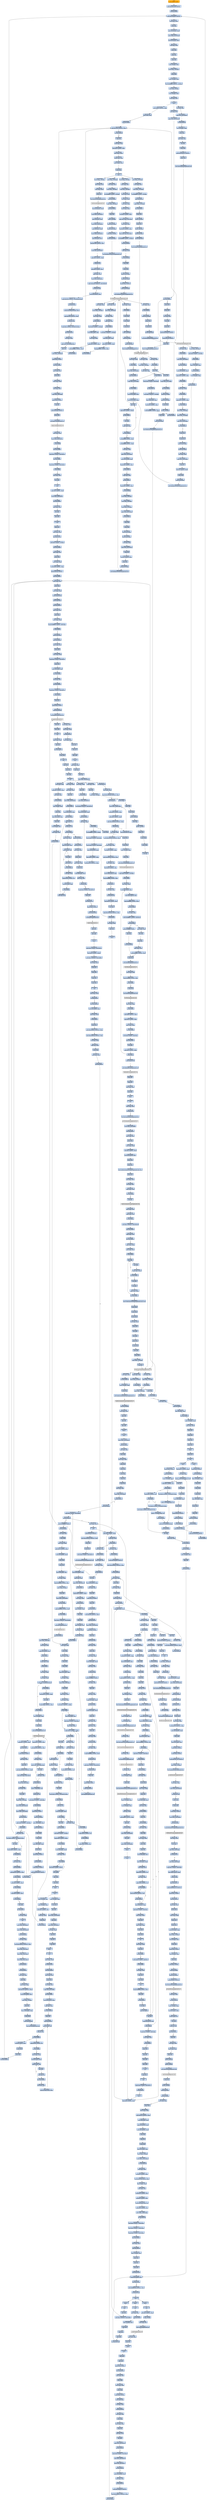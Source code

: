 digraph G {
node[shape=rectangle,style=filled,fillcolor=lightsteelblue,color=lightsteelblue]
bgcolor="transparent"
a0x01007be2pushl_0x18UINT8[label="start\npushl $0x18<UINT8>",color="lightgrey",fillcolor="orange"];
a0x01007be4pushl_0x1001798UINT32[label="0x01007be4\npushl $0x1001798<UINT32>"];
a0x01007be9call_0x0100900c[label="0x01007be9\ncall 0x0100900c"];
a0x0100900cpushl_0x1009060UINT32[label="0x0100900c\npushl $0x1009060<UINT32>"];
a0x01009011movl_fs_0_eax[label="0x01009011\nmovl %fs:0, %eax"];
a0x01009017pushl_eax[label="0x01009017\npushl %eax"];
a0x01009018movl_0x10esp__eax[label="0x01009018\nmovl 0x10(%esp), %eax"];
a0x0100901cmovl_ebp_0x10esp_[label="0x0100901c\nmovl %ebp, 0x10(%esp)"];
a0x01009020leal_0x10esp__ebp[label="0x01009020\nleal 0x10(%esp), %ebp"];
a0x01009024subl_eax_esp[label="0x01009024\nsubl %eax, %esp"];
a0x01009026pushl_ebx[label="0x01009026\npushl %ebx"];
a0x01009027pushl_esi[label="0x01009027\npushl %esi"];
a0x01009028pushl_edi[label="0x01009028\npushl %edi"];
a0x01009029movl__8ebp__eax[label="0x01009029\nmovl -8(%ebp), %eax"];
a0x0100902cmovl_esp__24ebp_[label="0x0100902c\nmovl %esp, -24(%ebp)"];
a0x0100902fpushl_eax[label="0x0100902f\npushl %eax"];
a0x01009030movl__4ebp__eax[label="0x01009030\nmovl -4(%ebp), %eax"];
a0x01009033movl_0xffffffffUINT32__4ebp_[label="0x01009033\nmovl $0xffffffff<UINT32>, -4(%ebp)"];
a0x0100903amovl_eax__8ebp_[label="0x0100903a\nmovl %eax, -8(%ebp)"];
a0x0100903dleal__16ebp__eax[label="0x0100903d\nleal -16(%ebp), %eax"];
a0x01009040movl_eax_fs_0[label="0x01009040\nmovl %eax, %fs:0"];
a0x01009046ret[label="0x01009046\nret"];
a0x01007beemovl_0x94UINT32_edi[label="0x01007bee\nmovl $0x94<UINT32>, %edi"];
a0x01007bf3movl_edi_eax[label="0x01007bf3\nmovl %edi, %eax"];
a0x01007bf5call_0x01008580[label="0x01007bf5\ncall 0x01008580"];
a0x01008580cmpl_0x1000UINT32_eax[label="0x01008580\ncmpl $0x1000<UINT32>, %eax"];
a0x01008585jae_0x01008595[label="0x01008585\njae 0x01008595"];
a0x01008587negl_eax[label="0x01008587\nnegl %eax"];
a0x01008589addl_esp_eax[label="0x01008589\naddl %esp, %eax"];
a0x0100858baddl_0x4UINT8_eax[label="0x0100858b\naddl $0x4<UINT8>, %eax"];
a0x0100858etestl_eax_eax_[label="0x0100858e\ntestl %eax, (%eax)"];
a0x01008590xchgl_eax_esp[label="0x01008590\nxchgl %eax, %esp"];
a0x01008591movl_eax__eax[label="0x01008591\nmovl (%eax), %eax"];
a0x01008593pushl_eax[label="0x01008593\npushl %eax"];
a0x01008594ret[label="0x01008594\nret"];
a0x01007bfamovl_esp__24ebp_[label="0x01007bfa\nmovl %esp, -24(%ebp)"];
a0x01007bfdmovl_esp_esi[label="0x01007bfd\nmovl %esp, %esi"];
a0x01007bffmovl_edi_esi_[label="0x01007bff\nmovl %edi, (%esi)"];
a0x01007c01pushl_esi[label="0x01007c01\npushl %esi"];
a0x01007c02call_GetVersionExA_kernel32_dll[label="0x01007c02\ncall GetVersionExA@kernel32.dll"];
GetVersionExA_kernel32_dll[label="GetVersionExA@kernel32.dll",color="lightgrey",fillcolor="lightgrey"];
a0x01007c08movl_0x10esi__eax[label="0x01007c08\nmovl 0x10(%esi), %eax"];
a0x01007c0bmovl_eax_0x0100e2e4[label="0x01007c0b\nmovl %eax, 0x0100e2e4"];
a0x01007c10movl_0x4esi__ecx[label="0x01007c10\nmovl 0x4(%esi), %ecx"];
a0x01007c13movl_ecx_0x0100e2f0[label="0x01007c13\nmovl %ecx, 0x0100e2f0"];
a0x01007c19movl_0x8esi__edx[label="0x01007c19\nmovl 0x8(%esi), %edx"];
a0x01007c1cmovl_edx_0x0100e2f4[label="0x01007c1c\nmovl %edx, 0x0100e2f4"];
a0x01007c22movl_0xcesi__esi[label="0x01007c22\nmovl 0xc(%esi), %esi"];
a0x01007c25andl_0x7fffUINT32_esi[label="0x01007c25\nandl $0x7fff<UINT32>, %esi"];
a0x01007c2bmovl_esi_0x0100e2e8[label="0x01007c2b\nmovl %esi, 0x0100e2e8"];
a0x01007c31cmpl_0x2UINT8_eax[label="0x01007c31\ncmpl $0x2<UINT8>, %eax"];
a0x01007c34je_0x01007c42[label="0x01007c34\nje 0x01007c42"];
a0x01007c42shll_0x8UINT8_ecx[label="0x01007c42\nshll $0x8<UINT8>, %ecx"];
a0x01007c45addl_edx_ecx[label="0x01007c45\naddl %edx, %ecx"];
a0x01007c47movl_ecx_0x0100e2ec[label="0x01007c47\nmovl %ecx, 0x0100e2ec"];
a0x01007c4dcmpw_0x5a4dUINT16_0x01000000[label="0x01007c4d\ncmpw $0x5a4d<UINT16>, 0x01000000"];
a0x01007c56jne_0x01007c80[label="0x01007c56\njne 0x01007c80"];
a0x01007c58movl_0x0100003c_eax[label="0x01007c58\nmovl 0x0100003c, %eax"];
a0x01007c5dcmpl_0x4550UINT32_0x1000000eax_[label="0x01007c5d\ncmpl $0x4550<UINT32>, 0x1000000(%eax)"];
a0x01007c67jne_0x01007c80[label="0x01007c67\njne 0x01007c80"];
a0x01007c69movzwl_0x1000018eax__ecx[label="0x01007c69\nmovzwl 0x1000018(%eax), %ecx"];
a0x01007c70cmpl_0x10bUINT32_ecx[label="0x01007c70\ncmpl $0x10b<UINT32>, %ecx"];
a0x01007c76je_0x01007c99[label="0x01007c76\nje 0x01007c99"];
a0x01007c99cmpl_0xeUINT8_0x1000074eax_[label="0x01007c99\ncmpl $0xe<UINT8>, 0x1000074(%eax)"];
a0x01007ca0jbe_0x01007c80[label="0x01007ca0\njbe 0x01007c80"];
a0x01007ca2xorl_ecx_ecx[label="0x01007ca2\nxorl %ecx, %ecx"];
a0x01007ca4cmpl_ecx_0x10000e8eax_[label="0x01007ca4\ncmpl %ecx, 0x10000e8(%eax)"];
a0x01007caasetne_cl[label="0x01007caa\nsetne %cl"];
a0x01007cadmovl_ecx__28ebp_[label="0x01007cad\nmovl %ecx, -28(%ebp)"];
a0x01007cb0pushl_0x0UINT8[label="0x01007cb0\npushl $0x0<UINT8>"];
a0x01007cb2call_0x01008fb0[label="0x01007cb2\ncall 0x01008fb0"];
a0x01008fb0movl_edi_edi[label="0x01008fb0\nmovl %edi, %edi"];
a0x01008fb2pushl_ebp[label="0x01008fb2\npushl %ebp"];
a0x01008fb3movl_esp_ebp[label="0x01008fb3\nmovl %esp, %ebp"];
a0x01008fb5xorl_eax_eax[label="0x01008fb5\nxorl %eax, %eax"];
a0x01008fb7cmpl_eax_0x8ebp_[label="0x01008fb7\ncmpl %eax, 0x8(%ebp)"];
a0x01008fbapushl_0x0UINT8[label="0x01008fba\npushl $0x0<UINT8>"];
a0x01008fbcsete_al[label="0x01008fbc\nsete %al"];
a0x01008fbfpushl_0x1000UINT32[label="0x01008fbf\npushl $0x1000<UINT32>"];
a0x01008fc4pushl_eax[label="0x01008fc4\npushl %eax"];
a0x01008fc5call_HeapCreate_kernel32_dll[label="0x01008fc5\ncall HeapCreate@kernel32.dll"];
HeapCreate_kernel32_dll[label="HeapCreate@kernel32.dll",color="lightgrey",fillcolor="lightgrey"];
a0x01008fcbtestl_eax_eax[label="0x01008fcb\ntestl %eax, %eax"];
a0x01008fcdmovl_eax_0x0100f760[label="0x01008fcd\nmovl %eax, 0x0100f760"];
a0x01008fd2je_0x01008ffe[label="0x01008fd2\nje 0x01008ffe"];
a0x01008fd4call_0x01008f91[label="0x01008fd4\ncall 0x01008f91"];
a0x01008f91cmpl_0x2UINT8_0x0100e2e4[label="0x01008f91\ncmpl $0x2<UINT8>, 0x0100e2e4"];
a0x01008f98jne_0x01008fa7[label="0x01008f98\njne 0x01008fa7"];
a0x01008f9acmpl_0x5UINT8_0x0100e2f0[label="0x01008f9a\ncmpl $0x5<UINT8>, 0x0100e2f0"];
a0x01008fa1jb_0x01008fa7[label="0x01008fa1\njb 0x01008fa7"];
a0x01008fa3xorl_eax_eax[label="0x01008fa3\nxorl %eax, %eax"];
a0x01008fa5incl_eax[label="0x01008fa5\nincl %eax"];
a0x01008fa6ret[label="0x01008fa6\nret"];
a0x01008fd9cmpl_0x3UINT8_eax[label="0x01008fd9\ncmpl $0x3<UINT8>, %eax"];
a0x01008fdcmovl_eax_0x0100f764[label="0x01008fdc\nmovl %eax, 0x0100f764"];
a0x01008fe1jne_0x01009002[label="0x01008fe1\njne 0x01009002"];
a0x01009002xorl_eax_eax[label="0x01009002\nxorl %eax, %eax"];
a0x01009004incl_eax[label="0x01009004\nincl %eax"];
a0x01009005popl_ebp[label="0x01009005\npopl %ebp"];
a0x01009006ret[label="0x01009006\nret"];
a0x01007cb7popl_ecx[label="0x01007cb7\npopl %ecx"];
a0x01007cb8testl_eax_eax[label="0x01007cb8\ntestl %eax, %eax"];
a0x01007cbajne_0x01007cdd[label="0x01007cba\njne 0x01007cdd"];
a0x01007cddandl_0x0UINT8__4ebp_[label="0x01007cdd\nandl $0x0<UINT8>, -4(%ebp)"];
a0x01007ce1call_0x01008de0[label="0x01007ce1\ncall 0x01008de0"];
a0x01008de0movl_edi_edi[label="0x01008de0\nmovl %edi, %edi"];
a0x01008de2pushl_ebp[label="0x01008de2\npushl %ebp"];
a0x01008de3movl_esp_ebp[label="0x01008de3\nmovl %esp, %ebp"];
a0x01008de5subl_0x48UINT8_esp[label="0x01008de5\nsubl $0x48<UINT8>, %esp"];
a0x01008de8pushl_0x100UINT32[label="0x01008de8\npushl $0x100<UINT32>"];
a0x01008dedcall_0x0100855c[label="0x01008ded\ncall 0x0100855c"];
a0x0100855cmovl_edi_edi[label="0x0100855c\nmovl %edi, %edi"];
a0x0100855epushl_ebp[label="0x0100855e\npushl %ebp"];
a0x0100855fmovl_esp_ebp[label="0x0100855f\nmovl %esp, %ebp"];
a0x01008561pushl_0x0100e440[label="0x01008561\npushl 0x0100e440"];
a0x01008567pushl_0x8ebp_[label="0x01008567\npushl 0x8(%ebp)"];
a0x0100856acall_0x01008529[label="0x0100856a\ncall 0x01008529"];
a0x01008529movl_edi_edi[label="0x01008529\nmovl %edi, %edi"];
a0x0100852bpushl_ebp[label="0x0100852b\npushl %ebp"];
a0x0100852cmovl_esp_ebp[label="0x0100852c\nmovl %esp, %ebp"];
a0x0100852ecmpl_0xffffffe0UINT8_0x8ebp_[label="0x0100852e\ncmpl $0xffffffe0<UINT8>, 0x8(%ebp)"];
a0x01008532ja_0x01008553[label="0x01008532\nja 0x01008553"];
a0x01008534pushl_0x8ebp_[label="0x01008534\npushl 0x8(%ebp)"];
a0x01008537call_0x010084d9[label="0x01008537\ncall 0x010084d9"];
a0x010084d9movl_edi_edi[label="0x010084d9\nmovl %edi, %edi"];
a0x010084dbpushl_ebp[label="0x010084db\npushl %ebp"];
a0x010084dcmovl_esp_ebp[label="0x010084dc\nmovl %esp, %ebp"];
a0x010084decmpl_0x3UINT8_0x0100f764[label="0x010084de\ncmpl $0x3<UINT8>, 0x0100f764"];
a0x010084e5pushl_esi[label="0x010084e5\npushl %esi"];
a0x010084e6movl_0x8ebp__esi[label="0x010084e6\nmovl 0x8(%ebp), %esi"];
a0x010084e9jne_0x010084fe[label="0x010084e9\njne 0x010084fe"];
a0x010084fetestl_esi_esi[label="0x010084fe\ntestl %esi, %esi"];
a0x01008500jne_0x01008503[label="0x01008500\njne 0x01008503"];
a0x01008503cmpl_0x1UINT8_0x0100f764[label="0x01008503\ncmpl $0x1<UINT8>, 0x0100f764"];
a0x0100850aje_0x01008512[label="0x0100850a\nje 0x01008512"];
a0x01008512pushl_esi[label="0x01008512\npushl %esi"];
a0x01008513pushl_0x0UINT8[label="0x01008513\npushl $0x0<UINT8>"];
a0x01008515pushl_0x0100f760[label="0x01008515\npushl 0x0100f760"];
a0x0100851bcall_HeapAlloc_kernel32_dll[label="0x0100851b\ncall HeapAlloc@kernel32.dll"];
HeapAlloc_kernel32_dll[label="HeapAlloc@kernel32.dll",color="lightgrey",fillcolor="lightgrey"];
a0x01008521popl_esi[label="0x01008521\npopl %esi"];
a0x01008522popl_ebp[label="0x01008522\npopl %ebp"];
a0x01008523ret[label="0x01008523\nret"];
a0x0100853ctestl_eax_eax[label="0x0100853c\ntestl %eax, %eax"];
a0x0100853epopl_ecx[label="0x0100853e\npopl %ecx"];
a0x0100853fjne_0x01008555[label="0x0100853f\njne 0x01008555"];
a0x01008555popl_ebp[label="0x01008555\npopl %ebp"];
a0x01008556ret[label="0x01008556\nret"];
a0x0100856fpopl_ecx[label="0x0100856f\npopl %ecx"];
a0x01008570popl_ecx[label="0x01008570\npopl %ecx"];
a0x01008571popl_ebp[label="0x01008571\npopl %ebp"];
a0x01008572ret[label="0x01008572\nret"];
a0x01008df2testl_eax_eax[label="0x01008df2\ntestl %eax, %eax"];
a0x01008df4popl_ecx[label="0x01008df4\npopl %ecx"];
a0x01008df5jne_0x01008dfc[label="0x01008df5\njne 0x01008dfc"];
a0x01008dfcmovl_eax_0x0100f780[label="0x01008dfc\nmovl %eax, 0x0100f780"];
a0x01008e01movl_0x20UINT32_0x0100f768[label="0x01008e01\nmovl $0x20<UINT32>, 0x0100f768"];
a0x01008e0bleal_0x100eax__ecx[label="0x01008e0b\nleal 0x100(%eax), %ecx"];
a0x01008e11jmp_0x01008e2d[label="0x01008e11\njmp 0x01008e2d"];
a0x01008e2dcmpl_ecx_eax[label="0x01008e2d\ncmpl %ecx, %eax"];
a0x01008e2fjb_0x01008e13[label="0x01008e2f\njb 0x01008e13"];
a0x01008e13orl_0xffffffffUINT8_eax_[label="0x01008e13\norl $0xffffffff<UINT8>, (%eax)"];
a0x01008e16movb_0x0UINT8_0x4eax_[label="0x01008e16\nmovb $0x0<UINT8>, 0x4(%eax)"];
a0x01008e1amovb_0xaUINT8_0x5eax_[label="0x01008e1a\nmovb $0xa<UINT8>, 0x5(%eax)"];
a0x01008e1emovl_0x0100f780_ecx[label="0x01008e1e\nmovl 0x0100f780, %ecx"];
a0x01008e24addl_0x8UINT8_eax[label="0x01008e24\naddl $0x8<UINT8>, %eax"];
a0x01008e27addl_0x100UINT32_ecx[label="0x01008e27\naddl $0x100<UINT32>, %ecx"];
a0x01008e31pushl_ebx[label="0x01008e31\npushl %ebx"];
a0x01008e32pushl_esi[label="0x01008e32\npushl %esi"];
a0x01008e33pushl_edi[label="0x01008e33\npushl %edi"];
a0x01008e34leal__72ebp__eax[label="0x01008e34\nleal -72(%ebp), %eax"];
a0x01008e37pushl_eax[label="0x01008e37\npushl %eax"];
a0x01008e38call_GetStartupInfoA_kernel32_dll[label="0x01008e38\ncall GetStartupInfoA@kernel32.dll"];
GetStartupInfoA_kernel32_dll[label="GetStartupInfoA@kernel32.dll",color="lightgrey",fillcolor="lightgrey"];
a0x01008e3ecmpw_0x0UINT8__22ebp_[label="0x01008e3e\ncmpw $0x0<UINT8>, -22(%ebp)"];
a0x01008e43je_0x01008f13[label="0x01008e43\nje 0x01008f13"];
a0x01008f13xorl_ebx_ebx[label="0x01008f13\nxorl %ebx, %ebx"];
a0x01008f15movl_0x0100f780_eax[label="0x01008f15\nmovl 0x0100f780, %eax"];
a0x01008f1aleal_eaxebx8__esi[label="0x01008f1a\nleal (%eax,%ebx,8), %esi"];
a0x01008f1dcmpl_0xffffffffUINT8_esi_[label="0x01008f1d\ncmpl $0xffffffff<UINT8>, (%esi)"];
a0x01008f20jne_0x01008f6f[label="0x01008f20\njne 0x01008f6f"];
a0x01008f22testl_ebx_ebx[label="0x01008f22\ntestl %ebx, %ebx"];
a0x01008f24movb_0xffffff81UINT8_0x4esi_[label="0x01008f24\nmovb $0xffffff81<UINT8>, 0x4(%esi)"];
a0x01008f28jne_0x01008f2f[label="0x01008f28\njne 0x01008f2f"];
a0x01008f2apushl_0xfffffff6UINT8[label="0x01008f2a\npushl $0xfffffff6<UINT8>"];
a0x01008f2cpopl_eax[label="0x01008f2c\npopl %eax"];
a0x01008f2djmp_0x01008f39[label="0x01008f2d\njmp 0x01008f39"];
a0x01008f39pushl_eax[label="0x01008f39\npushl %eax"];
a0x01008f3acall_GetStdHandle_kernel32_dll[label="0x01008f3a\ncall GetStdHandle@kernel32.dll"];
GetStdHandle_kernel32_dll[label="GetStdHandle@kernel32.dll",color="lightgrey",fillcolor="lightgrey"];
a0x01008f40movl_eax_edi[label="0x01008f40\nmovl %eax, %edi"];
a0x01008f42cmpl_0xffffffffUINT8_edi[label="0x01008f42\ncmpl $0xffffffff<UINT8>, %edi"];
a0x01008f45je_0x01008f5e[label="0x01008f45\nje 0x01008f5e"];
a0x01008f47pushl_edi[label="0x01008f47\npushl %edi"];
a0x01008f48call_GetFileType_kernel32_dll[label="0x01008f48\ncall GetFileType@kernel32.dll"];
GetFileType_kernel32_dll[label="GetFileType@kernel32.dll",color="lightgrey",fillcolor="lightgrey"];
a0x01008f4etestl_eax_eax[label="0x01008f4e\ntestl %eax, %eax"];
a0x01008f50je_0x01008f5e[label="0x01008f50\nje 0x01008f5e"];
a0x01008f52andl_0xffUINT32_eax[label="0x01008f52\nandl $0xff<UINT32>, %eax"];
a0x01008f57cmpl_0x2UINT8_eax[label="0x01008f57\ncmpl $0x2<UINT8>, %eax"];
a0x01008f5amovl_edi_esi_[label="0x01008f5a\nmovl %edi, (%esi)"];
a0x01008f5cjne_0x01008f64[label="0x01008f5c\njne 0x01008f64"];
a0x01008f5eorb_0x40UINT8_0x4esi_[label="0x01008f5e\norb $0x40<UINT8>, 0x4(%esi)"];
a0x01008f62jmp_0x01008f73[label="0x01008f62\njmp 0x01008f73"];
a0x01008f73incl_ebx[label="0x01008f73\nincl %ebx"];
a0x01008f74cmpl_0x3UINT8_ebx[label="0x01008f74\ncmpl $0x3<UINT8>, %ebx"];
a0x01008f77jl_0x01008f15[label="0x01008f77\njl 0x01008f15"];
a0x01008f2fmovl_ebx_eax[label="0x01008f2f\nmovl %ebx, %eax"];
a0x01008f31decl_eax[label="0x01008f31\ndecl %eax"];
a0x01008f32negl_eax[label="0x01008f32\nnegl %eax"];
a0x01008f34sbbl_eax_eax[label="0x01008f34\nsbbl %eax, %eax"];
a0x01008f36addl_0xfffffff5UINT8_eax[label="0x01008f36\naddl $0xfffffff5<UINT8>, %eax"];
a0x01008f79pushl_0x0100f768[label="0x01008f79\npushl 0x0100f768"];
a0x01008f7fcall_SetHandleCount_kernel32_dll[label="0x01008f7f\ncall SetHandleCount@kernel32.dll"];
SetHandleCount_kernel32_dll[label="SetHandleCount@kernel32.dll",color="lightgrey",fillcolor="lightgrey"];
a0x01008f85popl_edi[label="0x01008f85\npopl %edi"];
a0x01008f86popl_esi[label="0x01008f86\npopl %esi"];
a0x01008f87xorl_eax_eax[label="0x01008f87\nxorl %eax, %eax"];
a0x01008f89popl_ebx[label="0x01008f89\npopl %ebx"];
a0x01008f8aleave_[label="0x01008f8a\nleave "];
a0x01008f8bret[label="0x01008f8b\nret"];
a0x01007ce6testl_eax_eax[label="0x01007ce6\ntestl %eax, %eax"];
a0x01007ce8jnl_0x01007cf2[label="0x01007ce8\njnl 0x01007cf2"];
a0x01007cf2call_GetCommandLineA_kernel32_dll[label="0x01007cf2\ncall GetCommandLineA@kernel32.dll"];
GetCommandLineA_kernel32_dll[label="GetCommandLineA@kernel32.dll",color="lightgrey",fillcolor="lightgrey"];
a0x01007cf8movl_eax_0x0100f894[label="0x01007cf8\nmovl %eax, 0x0100f894"];
a0x01007cfdcall_0x01008cb3[label="0x01007cfd\ncall 0x01008cb3"];
a0x01008cb3movl_edi_edi[label="0x01008cb3\nmovl %edi, %edi"];
a0x01008cb5pushl_ebp[label="0x01008cb5\npushl %ebp"];
a0x01008cb6movl_esp_ebp[label="0x01008cb6\nmovl %esp, %ebp"];
a0x01008cb8subl_0xcUINT8_esp[label="0x01008cb8\nsubl $0xc<UINT8>, %esp"];
a0x01008cbbmovl_0x0100e438_eax[label="0x01008cbb\nmovl 0x0100e438, %eax"];
a0x01008cc0pushl_ebx[label="0x01008cc0\npushl %ebx"];
a0x01008cc1pushl_esi[label="0x01008cc1\npushl %esi"];
a0x01008cc2movl_GetEnvironmentStringsW_kernel32_dll_esi[label="0x01008cc2\nmovl GetEnvironmentStringsW@kernel32.dll, %esi"];
a0x01008cc8pushl_edi[label="0x01008cc8\npushl %edi"];
a0x01008cc9xorl_ebx_ebx[label="0x01008cc9\nxorl %ebx, %ebx"];
a0x01008ccbxorl_edi_edi[label="0x01008ccb\nxorl %edi, %edi"];
a0x01008ccdcmpl_ebx_eax[label="0x01008ccd\ncmpl %ebx, %eax"];
a0x01008ccfjne_0x01008cff[label="0x01008ccf\njne 0x01008cff"];
a0x01008cd1call_esi[label="0x01008cd1\ncall %esi"];
GetEnvironmentStringsW_kernel32_dll[label="GetEnvironmentStringsW@kernel32.dll",color="lightgrey",fillcolor="lightgrey"];
a0x01008cd3movl_eax_edi[label="0x01008cd3\nmovl %eax, %edi"];
a0x01008cd5cmpl_ebx_edi[label="0x01008cd5\ncmpl %ebx, %edi"];
a0x01008cd7je_0x01008ce5[label="0x01008cd7\nje 0x01008ce5"];
a0x01008cd9movl_0x1UINT32_0x0100e438[label="0x01008cd9\nmovl $0x1<UINT32>, 0x0100e438"];
a0x01008ce3jmp_0x01008d04[label="0x01008ce3\njmp 0x01008d04"];
a0x01008d04cmpl_ebx_edi[label="0x01008d04\ncmpl %ebx, %edi"];
a0x01008d06jne_0x01008d10[label="0x01008d06\njne 0x01008d10"];
a0x01008d10cmpw_bx_edi_[label="0x01008d10\ncmpw %bx, (%edi)"];
a0x01008d13movl_edi_eax[label="0x01008d13\nmovl %edi, %eax"];
a0x01008d15je_0x01008d25[label="0x01008d15\nje 0x01008d25"];
a0x01008d17incl_eax[label="0x01008d17\nincl %eax"];
a0x01008d18incl_eax[label="0x01008d18\nincl %eax"];
a0x01008d19cmpw_bx_eax_[label="0x01008d19\ncmpw %bx, (%eax)"];
a0x01008d1cjne_0x01008d17[label="0x01008d1c\njne 0x01008d17"];
a0x01008d1eincl_eax[label="0x01008d1e\nincl %eax"];
a0x01008d1fincl_eax[label="0x01008d1f\nincl %eax"];
a0x01008d20cmpw_bx_eax_[label="0x01008d20\ncmpw %bx, (%eax)"];
a0x01008d23jne_0x01008d17[label="0x01008d23\njne 0x01008d17"];
a0x01008d25movl_WideCharToMultiByte_kernel32_dll_esi[label="0x01008d25\nmovl WideCharToMultiByte@kernel32.dll, %esi"];
a0x01008d2bpushl_ebx[label="0x01008d2b\npushl %ebx"];
a0x01008d2cpushl_ebx[label="0x01008d2c\npushl %ebx"];
a0x01008d2dpushl_ebx[label="0x01008d2d\npushl %ebx"];
a0x01008d2esubl_edi_eax[label="0x01008d2e\nsubl %edi, %eax"];
a0x01008d30pushl_ebx[label="0x01008d30\npushl %ebx"];
a0x01008d31sarl_eax[label="0x01008d31\nsarl %eax"];
a0x01008d33incl_eax[label="0x01008d33\nincl %eax"];
a0x01008d34pushl_eax[label="0x01008d34\npushl %eax"];
a0x01008d35pushl_edi[label="0x01008d35\npushl %edi"];
a0x01008d36pushl_ebx[label="0x01008d36\npushl %ebx"];
a0x01008d37pushl_ebx[label="0x01008d37\npushl %ebx"];
a0x01008d38movl_eax__12ebp_[label="0x01008d38\nmovl %eax, -12(%ebp)"];
a0x01008d3bcall_esi[label="0x01008d3b\ncall %esi"];
WideCharToMultiByte_kernel32_dll[label="WideCharToMultiByte@kernel32.dll",color="lightgrey",fillcolor="lightgrey"];
a0x01008d3dcmpl_ebx_eax[label="0x01008d3d\ncmpl %ebx, %eax"];
a0x01008d3fmovl_eax__8ebp_[label="0x01008d3f\nmovl %eax, -8(%ebp)"];
a0x01008d42je_0x01008d73[label="0x01008d42\nje 0x01008d73"];
a0x01008d44pushl_eax[label="0x01008d44\npushl %eax"];
a0x01008d45call_0x0100855c[label="0x01008d45\ncall 0x0100855c"];
a0x01008d4acmpl_ebx_eax[label="0x01008d4a\ncmpl %ebx, %eax"];
a0x01008d4cpopl_ecx[label="0x01008d4c\npopl %ecx"];
a0x01008d4dmovl_eax__4ebp_[label="0x01008d4d\nmovl %eax, -4(%ebp)"];
a0x01008d50je_0x01008d73[label="0x01008d50\nje 0x01008d73"];
a0x01008d52pushl_ebx[label="0x01008d52\npushl %ebx"];
a0x01008d53pushl_ebx[label="0x01008d53\npushl %ebx"];
a0x01008d54pushl__8ebp_[label="0x01008d54\npushl -8(%ebp)"];
a0x01008d57pushl_eax[label="0x01008d57\npushl %eax"];
a0x01008d58pushl__12ebp_[label="0x01008d58\npushl -12(%ebp)"];
a0x01008d5bpushl_edi[label="0x01008d5b\npushl %edi"];
a0x01008d5cpushl_ebx[label="0x01008d5c\npushl %ebx"];
a0x01008d5dpushl_ebx[label="0x01008d5d\npushl %ebx"];
a0x01008d5ecall_esi[label="0x01008d5e\ncall %esi"];
a0x01008d60testl_eax_eax[label="0x01008d60\ntestl %eax, %eax"];
a0x01008d62jne_0x01008d70[label="0x01008d62\njne 0x01008d70"];
a0x01008d70movl__4ebp__ebx[label="0x01008d70\nmovl -4(%ebp), %ebx"];
a0x01008d73pushl_edi[label="0x01008d73\npushl %edi"];
a0x01008d74call_FreeEnvironmentStringsW_kernel32_dll[label="0x01008d74\ncall FreeEnvironmentStringsW@kernel32.dll"];
FreeEnvironmentStringsW_kernel32_dll[label="FreeEnvironmentStringsW@kernel32.dll",color="lightgrey",fillcolor="lightgrey"];
a0x01008d7ajmp_0x01008dd4[label="0x01008d7a\njmp 0x01008dd4"];
a0x01008dd4movl_ebx_eax[label="0x01008dd4\nmovl %ebx, %eax"];
a0x01008dd6popl_edi[label="0x01008dd6\npopl %edi"];
a0x01008dd7popl_esi[label="0x01008dd7\npopl %esi"];
a0x01008dd8popl_ebx[label="0x01008dd8\npopl %ebx"];
a0x01008dd9leave_[label="0x01008dd9\nleave "];
a0x01008ddaret[label="0x01008dda\nret"];
a0x01007d02movl_eax_0x0100e2cc[label="0x01007d02\nmovl %eax, 0x0100e2cc"];
a0x01007d07call_0x01008c0a[label="0x01007d07\ncall 0x01008c0a"];
a0x01008c0amovl_edi_edi[label="0x01008c0a\nmovl %edi, %edi"];
a0x01008c0cpushl_ebp[label="0x01008c0c\npushl %ebp"];
a0x01008c0dmovl_esp_ebp[label="0x01008c0d\nmovl %esp, %ebp"];
a0x01008c0fpushl_ecx[label="0x01008c0f\npushl %ecx"];
a0x01008c10pushl_ecx[label="0x01008c10\npushl %ecx"];
a0x01008c11pushl_ebx[label="0x01008c11\npushl %ebx"];
a0x01008c12pushl_esi[label="0x01008c12\npushl %esi"];
a0x01008c13pushl_edi[label="0x01008c13\npushl %edi"];
a0x01008c14xorl_edi_edi[label="0x01008c14\nxorl %edi, %edi"];
a0x01008c16cmpl_edi_0x0100f88c[label="0x01008c16\ncmpl %edi, 0x0100f88c"];
a0x01008c1cjne_0x01008c23[label="0x01008c1c\njne 0x01008c23"];
a0x01008c1ecall_0x0100aca5[label="0x01008c1e\ncall 0x0100aca5"];
a0x0100aca5cmpl_0x0UINT8_0x0100f88c[label="0x0100aca5\ncmpl $0x0<UINT8>, 0x0100f88c"];
a0x0100acacjne_0x0100acc0[label="0x0100acac\njne 0x0100acc0"];
a0x0100acaepushl_0xfffffffdUINT8[label="0x0100acae\npushl $0xfffffffd<UINT8>"];
a0x0100acb0call_0x0100aab8[label="0x0100acb0\ncall 0x0100aab8"];
a0x0100aab8movl_edi_edi[label="0x0100aab8\nmovl %edi, %edi"];
a0x0100aabapushl_ebp[label="0x0100aaba\npushl %ebp"];
a0x0100aabbmovl_esp_ebp[label="0x0100aabb\nmovl %esp, %ebp"];
a0x0100aabdsubl_0x1cUINT8_esp[label="0x0100aabd\nsubl $0x1c<UINT8>, %esp"];
a0x0100aac0movl_0x0100d084_eax[label="0x0100aac0\nmovl 0x0100d084, %eax"];
a0x0100aac5pushl_ebx[label="0x0100aac5\npushl %ebx"];
a0x0100aac6pushl_esi[label="0x0100aac6\npushl %esi"];
a0x0100aac7movl_0x8ebp__esi[label="0x0100aac7\nmovl 0x8(%ebp), %esi"];
a0x0100aacaxorl_ebx_ebx[label="0x0100aaca\nxorl %ebx, %ebx"];
a0x0100aacccmpl_0xfffffffeUINT8_esi[label="0x0100aacc\ncmpl $0xfffffffe<UINT8>, %esi"];
a0x0100aacfmovl_eax__4ebp_[label="0x0100aacf\nmovl %eax, -4(%ebp)"];
a0x0100aad2pushl_edi[label="0x0100aad2\npushl %edi"];
a0x0100aad3movl_ebx_0x0100e464[label="0x0100aad3\nmovl %ebx, 0x0100e464"];
a0x0100aad9jne_0x0100aaed[label="0x0100aad9\njne 0x0100aaed"];
a0x0100aaedcmpl_0xfffffffdUINT8_esi[label="0x0100aaed\ncmpl $0xfffffffd<UINT8>, %esi"];
a0x0100aaf0jne_0x0100ab04[label="0x0100aaf0\njne 0x0100ab04"];
a0x0100aaf2movl_0x1UINT32_0x0100e464[label="0x0100aaf2\nmovl $0x1<UINT32>, 0x0100e464"];
a0x0100aafccall_GetACP_kernel32_dll[label="0x0100aafc\ncall GetACP@kernel32.dll"];
GetACP_kernel32_dll[label="GetACP@kernel32.dll",color="lightgrey",fillcolor="lightgrey"];
a0x0100ab02jmp_0x0100ab18[label="0x0100ab02\njmp 0x0100ab18"];
a0x0100ab18movl_eax_0x8ebp_[label="0x0100ab18\nmovl %eax, 0x8(%ebp)"];
a0x0100ab1bmovl_eax_esi[label="0x0100ab1b\nmovl %eax, %esi"];
a0x0100ab1dcmpl_0x0100e604_esi[label="0x0100ab1d\ncmpl 0x0100e604, %esi"];
a0x0100ab23je_0x0100ac8c[label="0x0100ab23\nje 0x0100ac8c"];
a0x0100ab29cmpl_ebx_esi[label="0x0100ab29\ncmpl %ebx, %esi"];
a0x0100ab2bje_0x0100ac82[label="0x0100ab2b\nje 0x0100ac82"];
a0x0100ab31xorl_edx_edx[label="0x0100ab31\nxorl %edx, %edx"];
a0x0100ab33xorl_eax_eax[label="0x0100ab33\nxorl %eax, %eax"];
a0x0100ab35cmpl_esi_0x100d458eax_[label="0x0100ab35\ncmpl %esi, 0x100d458(%eax)"];
a0x0100ab3bje_0x0100aba4[label="0x0100ab3b\nje 0x0100aba4"];
a0x0100ab3daddl_0x30UINT8_eax[label="0x0100ab3d\naddl $0x30<UINT8>, %eax"];
a0x0100ab40incl_edx[label="0x0100ab40\nincl %edx"];
a0x0100ab41cmpl_0xf0UINT32_eax[label="0x0100ab41\ncmpl $0xf0<UINT32>, %eax"];
a0x0100ab46jb_0x0100ab35[label="0x0100ab46\njb 0x0100ab35"];
a0x0100ab48leal__24ebp__eax[label="0x0100ab48\nleal -24(%ebp), %eax"];
a0x0100ab4bpushl_eax[label="0x0100ab4b\npushl %eax"];
a0x0100ab4cpushl_esi[label="0x0100ab4c\npushl %esi"];
a0x0100ab4dcall_GetCPInfo_kernel32_dll[label="0x0100ab4d\ncall GetCPInfo@kernel32.dll"];
GetCPInfo_kernel32_dll[label="GetCPInfo@kernel32.dll",color="lightgrey",fillcolor="lightgrey"];
a0x0100ab53cmpl_0x1UINT8_eax[label="0x0100ab53\ncmpl $0x1<UINT8>, %eax"];
a0x0100ab56jne_0x0100ac7a[label="0x0100ab56\njne 0x0100ac7a"];
a0x0100ab5cpushl_0x40UINT8[label="0x0100ab5c\npushl $0x40<UINT8>"];
a0x0100ab5exorl_eax_eax[label="0x0100ab5e\nxorl %eax, %eax"];
a0x0100ab60popl_ecx[label="0x0100ab60\npopl %ecx"];
a0x0100ab61movl_0x100e500UINT32_edi[label="0x0100ab61\nmovl $0x100e500<UINT32>, %edi"];
a0x0100ab66repz_stosl_eax_es_edi_[label="0x0100ab66\nrepz stosl %eax, %es:(%edi)"];
a0x0100ab68stosb_al_es_edi_[label="0x0100ab68\nstosb %al, %es:(%edi)"];
a0x0100ab69xorl_edi_edi[label="0x0100ab69\nxorl %edi, %edi"];
a0x0100ab6bincl_edi[label="0x0100ab6b\nincl %edi"];
a0x0100ab6ccmpl_edi__24ebp_[label="0x0100ab6c\ncmpl %edi, -24(%ebp)"];
a0x0100ab6fmovl_esi_0x0100e604[label="0x0100ab6f\nmovl %esi, 0x0100e604"];
a0x0100ab75movl_ebx_0x0100e4f4[label="0x0100ab75\nmovl %ebx, 0x0100e4f4"];
a0x0100ab7bjbe_0x0100ac68[label="0x0100ab7b\njbe 0x0100ac68"];
a0x0100ab81cmpb_0x0UINT8__18ebp_[label="0x0100ab81\ncmpb $0x0<UINT8>, -18(%ebp)"];
a0x0100ab85je_0x0100ac43[label="0x0100ab85\nje 0x0100ac43"];
a0x0100ac43movl_edi_eax[label="0x0100ac43\nmovl %edi, %eax"];
a0x0100ac45orb_0x8UINT8_0x100e501eax_[label="0x0100ac45\norb $0x8<UINT8>, 0x100e501(%eax)"];
a0x0100ac4cincl_eax[label="0x0100ac4c\nincl %eax"];
a0x0100ac4dcmpl_0xffUINT32_eax[label="0x0100ac4d\ncmpl $0xff<UINT32>, %eax"];
a0x0100ac52jb_0x0100ac45[label="0x0100ac52\njb 0x0100ac45"];
a0x0100ac54movl_esi_eax[label="0x0100ac54\nmovl %esi, %eax"];
a0x0100ac56call_0x0100a8b8[label="0x0100ac56\ncall 0x0100a8b8"];
a0x0100a8b8subl_0x3a4UINT32_eax[label="0x0100a8b8\nsubl $0x3a4<UINT32>, %eax"];
a0x0100a8bdje_0x0100a8e1[label="0x0100a8bd\nje 0x0100a8e1"];
a0x0100a8bfsubl_0x4UINT8_eax[label="0x0100a8bf\nsubl $0x4<UINT8>, %eax"];
a0x0100a8c2je_0x0100a8db[label="0x0100a8c2\nje 0x0100a8db"];
a0x0100a8c4subl_0xdUINT8_eax[label="0x0100a8c4\nsubl $0xd<UINT8>, %eax"];
a0x0100a8c7je_0x0100a8d5[label="0x0100a8c7\nje 0x0100a8d5"];
a0x0100a8c9decl_eax[label="0x0100a8c9\ndecl %eax"];
a0x0100a8caje_0x0100a8cf[label="0x0100a8ca\nje 0x0100a8cf"];
a0x0100a8ccxorl_eax_eax[label="0x0100a8cc\nxorl %eax, %eax"];
a0x0100a8ceret[label="0x0100a8ce\nret"];
a0x0100ac5bmovl_eax_0x0100e4f4[label="0x0100ac5b\nmovl %eax, 0x0100e4f4"];
a0x0100ac60movl_edi_0x0100e4f8[label="0x0100ac60\nmovl %edi, 0x0100e4f8"];
a0x0100ac66jmp_0x0100ac6e[label="0x0100ac66\njmp 0x0100ac6e"];
a0x0100ac6exorl_eax_eax[label="0x0100ac6e\nxorl %eax, %eax"];
a0x0100ac70movl_0x100e610UINT32_edi[label="0x0100ac70\nmovl $0x100e610<UINT32>, %edi"];
a0x0100ac75stosl_eax_es_edi_[label="0x0100ac75\nstosl %eax, %es:(%edi)"];
a0x0100ac76stosl_eax_es_edi_[label="0x0100ac76\nstosl %eax, %es:(%edi)"];
a0x0100ac77stosl_eax_es_edi_[label="0x0100ac77\nstosl %eax, %es:(%edi)"];
a0x0100ac78jmp_0x0100ac87[label="0x0100ac78\njmp 0x0100ac87"];
a0x0100ac87call_0x0100a91c[label="0x0100ac87\ncall 0x0100a91c"];
a0x0100a91cmovl_edi_edi[label="0x0100a91c\nmovl %edi, %edi"];
a0x0100a91epushl_ebp[label="0x0100a91e\npushl %ebp"];
a0x0100a91fmovl_esp_ebp[label="0x0100a91f\nmovl %esp, %ebp"];
a0x0100a921subl_0x518UINT32_esp[label="0x0100a921\nsubl $0x518<UINT32>, %esp"];
a0x0100a927movl_0x0100d084_eax[label="0x0100a927\nmovl 0x0100d084, %eax"];
a0x0100a92cmovl_eax__4ebp_[label="0x0100a92c\nmovl %eax, -4(%ebp)"];
a0x0100a92fpushl_esi[label="0x0100a92f\npushl %esi"];
a0x0100a930leal__1304ebp__eax[label="0x0100a930\nleal -1304(%ebp), %eax"];
a0x0100a936pushl_eax[label="0x0100a936\npushl %eax"];
a0x0100a937pushl_0x0100e604[label="0x0100a937\npushl 0x0100e604"];
a0x0100a93dcall_GetCPInfo_kernel32_dll[label="0x0100a93d\ncall GetCPInfo@kernel32.dll"];
a0x0100a943cmpl_0x1UINT8_eax[label="0x0100a943\ncmpl $0x1<UINT8>, %eax"];
a0x0100a946movl_0x100UINT32_esi[label="0x0100a946\nmovl $0x100<UINT32>, %esi"];
a0x0100a94bjne_0x0100aa64[label="0x0100a94b\njne 0x0100aa64"];
a0x0100a951xorl_eax_eax[label="0x0100a951\nxorl %eax, %eax"];
a0x0100a953movb_al__260ebpeax_[label="0x0100a953\nmovb %al, -260(%ebp,%eax)"];
a0x0100a95aincl_eax[label="0x0100a95a\nincl %eax"];
a0x0100a95bcmpl_esi_eax[label="0x0100a95b\ncmpl %esi, %eax"];
a0x0100a95djb_0x0100a953[label="0x0100a95d\njb 0x0100a953"];
a0x0100a95fmovb__1298ebp__al[label="0x0100a95f\nmovb -1298(%ebp), %al"];
a0x0100a965testb_al_al[label="0x0100a965\ntestb %al, %al"];
a0x0100a967movb_0x20UINT8__260ebp_[label="0x0100a967\nmovb $0x20<UINT8>, -260(%ebp)"];
a0x0100a96eje_0x0100a9a9[label="0x0100a96e\nje 0x0100a9a9"];
a0x0100a9a9pushl_0x0UINT8[label="0x0100a9a9\npushl $0x0<UINT8>"];
a0x0100a9abpushl_0x0100e4f4[label="0x0100a9ab\npushl 0x0100e4f4"];
a0x0100a9b1leal__1284ebp__eax[label="0x0100a9b1\nleal -1284(%ebp), %eax"];
a0x0100a9b7pushl_0x0100e604[label="0x0100a9b7\npushl 0x0100e604"];
a0x0100a9bdpushl_eax[label="0x0100a9bd\npushl %eax"];
a0x0100a9bepushl_esi[label="0x0100a9be\npushl %esi"];
a0x0100a9bfleal__260ebp__eax[label="0x0100a9bf\nleal -260(%ebp), %eax"];
a0x0100a9c5pushl_eax[label="0x0100a9c5\npushl %eax"];
a0x0100a9c6pushl_0x1UINT8[label="0x0100a9c6\npushl $0x1<UINT8>"];
a0x0100a9c8call_0x0100b35a[label="0x0100a9c8\ncall 0x0100b35a"];
a0x0100b35apushl_0x1cUINT8[label="0x0100b35a\npushl $0x1c<UINT8>"];
a0x0100b35cpushl_0x1002020UINT32[label="0x0100b35c\npushl $0x1002020<UINT32>"];
a0x0100b361call_0x0100900c[label="0x0100b361\ncall 0x0100900c"];
a0x0100b366xorl_esi_esi[label="0x0100b366\nxorl %esi, %esi"];
a0x0100b368cmpl_esi_0x0100e4b4[label="0x0100b368\ncmpl %esi, 0x0100e4b4"];
a0x0100b36ejne_0x0100b3a5[label="0x0100b36e\njne 0x0100b3a5"];
a0x0100b370leal__28ebp__eax[label="0x0100b370\nleal -28(%ebp), %eax"];
a0x0100b373pushl_eax[label="0x0100b373\npushl %eax"];
a0x0100b374xorl_edi_edi[label="0x0100b374\nxorl %edi, %edi"];
a0x0100b376incl_edi[label="0x0100b376\nincl %edi"];
a0x0100b377pushl_edi[label="0x0100b377\npushl %edi"];
a0x0100b378pushl_0x100201cUINT32[label="0x0100b378\npushl $0x100201c<UINT32>"];
a0x0100b37dpushl_edi[label="0x0100b37d\npushl %edi"];
a0x0100b37ecall_GetStringTypeW_kernel32_dll[label="0x0100b37e\ncall GetStringTypeW@kernel32.dll"];
GetStringTypeW_kernel32_dll[label="GetStringTypeW@kernel32.dll",color="lightgrey",fillcolor="lightgrey"];
a0x0100b384testl_eax_eax[label="0x0100b384\ntestl %eax, %eax"];
a0x0100b386je_0x0100b390[label="0x0100b386\nje 0x0100b390"];
a0x0100b388movl_edi_0x0100e4b4[label="0x0100b388\nmovl %edi, 0x0100e4b4"];
a0x0100b38ejmp_0x0100b3a5[label="0x0100b38e\njmp 0x0100b3a5"];
a0x0100b3a5movl_0x0100e4b4_eax[label="0x0100b3a5\nmovl 0x0100e4b4, %eax"];
a0x0100b3aacmpl_0x2UINT8_eax[label="0x0100b3aa\ncmpl $0x2<UINT8>, %eax"];
a0x0100b3adje_0x0100b4a5[label="0x0100b3ad\nje 0x0100b4a5"];
a0x0100b3b3cmpl_esi_eax[label="0x0100b3b3\ncmpl %esi, %eax"];
a0x0100b3b5je_0x0100b4a5[label="0x0100b3b5\nje 0x0100b4a5"];
a0x0100b3bbcmpl_0x1UINT8_eax[label="0x0100b3bb\ncmpl $0x1<UINT8>, %eax"];
a0x0100b3bejne_0x0100b4cb[label="0x0100b3be\njne 0x0100b4cb"];
a0x0100b3c4movl_esi__36ebp_[label="0x0100b3c4\nmovl %esi, -36(%ebp)"];
a0x0100b3c7movl_esi__32ebp_[label="0x0100b3c7\nmovl %esi, -32(%ebp)"];
a0x0100b3cacmpl_esi_0x18ebp_[label="0x0100b3ca\ncmpl %esi, 0x18(%ebp)"];
a0x0100b3cdjne_0x0100b3d7[label="0x0100b3cd\njne 0x0100b3d7"];
a0x0100b3d7pushl_esi[label="0x0100b3d7\npushl %esi"];
a0x0100b3d8pushl_esi[label="0x0100b3d8\npushl %esi"];
a0x0100b3d9pushl_0x10ebp_[label="0x0100b3d9\npushl 0x10(%ebp)"];
a0x0100b3dcpushl_0xcebp_[label="0x0100b3dc\npushl 0xc(%ebp)"];
a0x0100b3dfxorl_eax_eax[label="0x0100b3df\nxorl %eax, %eax"];
a0x0100b3e1cmpl_esi_0x20ebp_[label="0x0100b3e1\ncmpl %esi, 0x20(%ebp)"];
a0x0100b3e4setne_al[label="0x0100b3e4\nsetne %al"];
a0x0100b3e7leal_0x1eax8__eax[label="0x0100b3e7\nleal 0x1(,%eax,8), %eax"];
a0x0100b3eepushl_eax[label="0x0100b3ee\npushl %eax"];
a0x0100b3efpushl_0x18ebp_[label="0x0100b3ef\npushl 0x18(%ebp)"];
a0x0100b3f2call_MultiByteToWideChar_kernel32_dll[label="0x0100b3f2\ncall MultiByteToWideChar@kernel32.dll"];
MultiByteToWideChar_kernel32_dll[label="MultiByteToWideChar@kernel32.dll",color="lightgrey",fillcolor="lightgrey"];
a0x0100b3f8movl_eax_ebx[label="0x0100b3f8\nmovl %eax, %ebx"];
a0x0100b3famovl_ebx__40ebp_[label="0x0100b3fa\nmovl %ebx, -40(%ebp)"];
a0x0100b3fdtestl_ebx_ebx[label="0x0100b3fd\ntestl %ebx, %ebx"];
a0x0100b3ffje_0x0100b4cb[label="0x0100b3ff\nje 0x0100b4cb"];
a0x0100b405andl_0x0UINT8__4ebp_[label="0x0100b405\nandl $0x0<UINT8>, -4(%ebp)"];
a0x0100b409leal_ebxebx__edi[label="0x0100b409\nleal (%ebx,%ebx), %edi"];
a0x0100b40cmovl_edi_eax[label="0x0100b40c\nmovl %edi, %eax"];
a0x0100b40eaddl_0x3UINT8_eax[label="0x0100b40e\naddl $0x3<UINT8>, %eax"];
a0x0100b411andl_0xfffffffcUINT8_eax[label="0x0100b411\nandl $0xfffffffc<UINT8>, %eax"];
a0x0100b414call_0x01008580[label="0x0100b414\ncall 0x01008580"];
a0x0100b419movl_esp__24ebp_[label="0x0100b419\nmovl %esp, -24(%ebp)"];
a0x0100b41cmovl_esp_esi[label="0x0100b41c\nmovl %esp, %esi"];
a0x0100b41emovl_esi__44ebp_[label="0x0100b41e\nmovl %esi, -44(%ebp)"];
a0x0100b421movl_edi_ecx[label="0x0100b421\nmovl %edi, %ecx"];
a0x0100b423xorl_eax_eax[label="0x0100b423\nxorl %eax, %eax"];
a0x0100b425movl_esi_edi[label="0x0100b425\nmovl %esi, %edi"];
a0x0100b427movl_ecx_edx[label="0x0100b427\nmovl %ecx, %edx"];
a0x0100b429shrl_0x2UINT8_ecx[label="0x0100b429\nshrl $0x2<UINT8>, %ecx"];
a0x0100b42crepz_stosl_eax_es_edi_[label="0x0100b42c\nrepz stosl %eax, %es:(%edi)"];
a0x0100b42emovl_edx_ecx[label="0x0100b42e\nmovl %edx, %ecx"];
a0x0100b430andl_0x3UINT8_ecx[label="0x0100b430\nandl $0x3<UINT8>, %ecx"];
a0x0100b433repz_stosb_al_es_edi_[label="0x0100b433\nrepz stosb %al, %es:(%edi)"];
a0x0100b435orl_0xffffffffUINT8__4ebp_[label="0x0100b435\norl $0xffffffff<UINT8>, -4(%ebp)"];
a0x0100b439jmp_0x0100b450[label="0x0100b439\njmp 0x0100b450"];
a0x0100b450testl_esi_esi[label="0x0100b450\ntestl %esi, %esi"];
a0x0100b452jne_0x0100b46b[label="0x0100b452\njne 0x0100b46b"];
a0x0100b46bpushl_ebx[label="0x0100b46b\npushl %ebx"];
a0x0100b46cpushl_esi[label="0x0100b46c\npushl %esi"];
a0x0100b46dpushl_0x10ebp_[label="0x0100b46d\npushl 0x10(%ebp)"];
a0x0100b470pushl_0xcebp_[label="0x0100b470\npushl 0xc(%ebp)"];
a0x0100b473pushl_0x1UINT8[label="0x0100b473\npushl $0x1<UINT8>"];
a0x0100b475pushl_0x18ebp_[label="0x0100b475\npushl 0x18(%ebp)"];
a0x0100b478call_MultiByteToWideChar_kernel32_dll[label="0x0100b478\ncall MultiByteToWideChar@kernel32.dll"];
a0x0100b47etestl_eax_eax[label="0x0100b47e\ntestl %eax, %eax"];
a0x0100b480je_0x0100b493[label="0x0100b480\nje 0x0100b493"];
a0x0100b482pushl_0x14ebp_[label="0x0100b482\npushl 0x14(%ebp)"];
a0x0100b485pushl_eax[label="0x0100b485\npushl %eax"];
a0x0100b486pushl_esi[label="0x0100b486\npushl %esi"];
a0x0100b487pushl_0x8ebp_[label="0x0100b487\npushl 0x8(%ebp)"];
a0x0100b48acall_GetStringTypeW_kernel32_dll[label="0x0100b48a\ncall GetStringTypeW@kernel32.dll"];
a0x0100b490movl_eax__36ebp_[label="0x0100b490\nmovl %eax, -36(%ebp)"];
a0x0100b493cmpl_0x0UINT8__32ebp_[label="0x0100b493\ncmpl $0x0<UINT8>, -32(%ebp)"];
a0x0100b497je_0x0100b4a0[label="0x0100b497\nje 0x0100b4a0"];
a0x0100b4a0movl__36ebp__eax[label="0x0100b4a0\nmovl -36(%ebp), %eax"];
a0x0100b4a3jmp_0x0100b513[label="0x0100b4a3\njmp 0x0100b513"];
a0x0100b513leal__56ebp__esp[label="0x0100b513\nleal -56(%ebp), %esp"];
a0x0100b516call_0x01009047[label="0x0100b516\ncall 0x01009047"];
a0x01009047movl__16ebp__ecx[label="0x01009047\nmovl -16(%ebp), %ecx"];
a0x0100904amovl_ecx_fs_0[label="0x0100904a\nmovl %ecx, %fs:0"];
a0x01009051popl_ecx[label="0x01009051\npopl %ecx"];
a0x01009052popl_edi[label="0x01009052\npopl %edi"];
a0x01009053popl_esi[label="0x01009053\npopl %esi"];
a0x01009054popl_ebx[label="0x01009054\npopl %ebx"];
a0x01009055leave_[label="0x01009055\nleave "];
a0x01009056pushl_ecx[label="0x01009056\npushl %ecx"];
a0x01009057ret[label="0x01009057\nret"];
a0x0100b51bret[label="0x0100b51b\nret"];
a0x0100a9cdpushl_0x0UINT8[label="0x0100a9cd\npushl $0x0<UINT8>"];
a0x0100a9cfpushl_0x0100e604[label="0x0100a9cf\npushl 0x0100e604"];
a0x0100a9d5leal__516ebp__eax[label="0x0100a9d5\nleal -516(%ebp), %eax"];
a0x0100a9dbpushl_esi[label="0x0100a9db\npushl %esi"];
a0x0100a9dcpushl_eax[label="0x0100a9dc\npushl %eax"];
a0x0100a9ddpushl_esi[label="0x0100a9dd\npushl %esi"];
a0x0100a9deleal__260ebp__eax[label="0x0100a9de\nleal -260(%ebp), %eax"];
a0x0100a9e4pushl_eax[label="0x0100a9e4\npushl %eax"];
a0x0100a9e5pushl_esi[label="0x0100a9e5\npushl %esi"];
a0x0100a9e6pushl_0x0100e4f4[label="0x0100a9e6\npushl 0x0100e4f4"];
a0x0100a9eccall_0x0100bad8[label="0x0100a9ec\ncall 0x0100bad8"];
a0x0100bad8pushl_0x34UINT8[label="0x0100bad8\npushl $0x34<UINT8>"];
a0x0100badapushl_0x1002030UINT32[label="0x0100bada\npushl $0x1002030<UINT32>"];
a0x0100badfcall_0x0100900c[label="0x0100badf\ncall 0x0100900c"];
a0x0100bae4xorl_edi_edi[label="0x0100bae4\nxorl %edi, %edi"];
a0x0100bae6cmpl_edi_0x0100e4d8[label="0x0100bae6\ncmpl %edi, 0x0100e4d8"];
a0x0100baecjne_0x0100bb26[label="0x0100baec\njne 0x0100bb26"];
a0x0100baeepushl_edi[label="0x0100baee\npushl %edi"];
a0x0100baefpushl_edi[label="0x0100baef\npushl %edi"];
a0x0100baf0xorl_esi_esi[label="0x0100baf0\nxorl %esi, %esi"];
a0x0100baf2incl_esi[label="0x0100baf2\nincl %esi"];
a0x0100baf3pushl_esi[label="0x0100baf3\npushl %esi"];
a0x0100baf4pushl_0x100201cUINT32[label="0x0100baf4\npushl $0x100201c<UINT32>"];
a0x0100baf9pushl_0x100UINT32[label="0x0100baf9\npushl $0x100<UINT32>"];
a0x0100bafepushl_edi[label="0x0100bafe\npushl %edi"];
a0x0100baffcall_LCMapStringW_kernel32_dll[label="0x0100baff\ncall LCMapStringW@kernel32.dll"];
LCMapStringW_kernel32_dll[label="LCMapStringW@kernel32.dll",color="lightgrey",fillcolor="lightgrey"];
a0x0100bb05testl_eax_eax[label="0x0100bb05\ntestl %eax, %eax"];
a0x0100bb07je_0x0100bb11[label="0x0100bb07\nje 0x0100bb11"];
a0x0100bb09movl_esi_0x0100e4d8[label="0x0100bb09\nmovl %esi, 0x0100e4d8"];
a0x0100bb0fjmp_0x0100bb26[label="0x0100bb0f\njmp 0x0100bb26"];
a0x0100bb26cmpl_edi_0x14ebp_[label="0x0100bb26\ncmpl %edi, 0x14(%ebp)"];
a0x0100bb29jle_0x0100bb47[label="0x0100bb29\njle 0x0100bb47"];
a0x0100bb2bmovl_0x14ebp__ecx[label="0x0100bb2b\nmovl 0x14(%ebp), %ecx"];
a0x0100bb2emovl_0x10ebp__eax[label="0x0100bb2e\nmovl 0x10(%ebp), %eax"];
a0x0100bb31decl_ecx[label="0x0100bb31\ndecl %ecx"];
a0x0100bb32cmpb_0x0UINT8_eax_[label="0x0100bb32\ncmpb $0x0<UINT8>, (%eax)"];
a0x0100bb35je_0x0100bb3f[label="0x0100bb35\nje 0x0100bb3f"];
a0x0100bb37incl_eax[label="0x0100bb37\nincl %eax"];
a0x0100bb38cmpl_edi_ecx[label="0x0100bb38\ncmpl %edi, %ecx"];
a0x0100bb3ajne_0x0100bb31[label="0x0100bb3a\njne 0x0100bb31"];
a0x0100bb3corl_0xffffffffUINT8_ecx[label="0x0100bb3c\norl $0xffffffff<UINT8>, %ecx"];
a0x0100bb3forl_0xffffffffUINT8_eax[label="0x0100bb3f\norl $0xffffffff<UINT8>, %eax"];
a0x0100bb42subl_ecx_eax[label="0x0100bb42\nsubl %ecx, %eax"];
a0x0100bb44addl_eax_0x14ebp_[label="0x0100bb44\naddl %eax, 0x14(%ebp)"];
a0x0100bb47movl_0x0100e4d8_eax[label="0x0100bb47\nmovl 0x0100e4d8, %eax"];
a0x0100bb4ccmpl_0x2UINT8_eax[label="0x0100bb4c\ncmpl $0x2<UINT8>, %eax"];
a0x0100bb4fje_0x0100bd33[label="0x0100bb4f\nje 0x0100bd33"];
a0x0100bb55cmpl_edi_eax[label="0x0100bb55\ncmpl %edi, %eax"];
a0x0100bb57je_0x0100bd33[label="0x0100bb57\nje 0x0100bd33"];
a0x0100bb5dcmpl_0x1UINT8_eax[label="0x0100bb5d\ncmpl $0x1<UINT8>, %eax"];
a0x0100bb60jne_0x0100bd66[label="0x0100bb60\njne 0x0100bd66"];
a0x0100bb66movl_edi__44ebp_[label="0x0100bb66\nmovl %edi, -44(%ebp)"];
a0x0100bb69movl_edi__56ebp_[label="0x0100bb69\nmovl %edi, -56(%ebp)"];
a0x0100bb6cmovl_edi__52ebp_[label="0x0100bb6c\nmovl %edi, -52(%ebp)"];
a0x0100bb6fcmpl_edi_0x20ebp_[label="0x0100bb6f\ncmpl %edi, 0x20(%ebp)"];
a0x0100bb72jne_0x0100bb7c[label="0x0100bb72\njne 0x0100bb7c"];
a0x0100bb7cpushl_edi[label="0x0100bb7c\npushl %edi"];
a0x0100bb7dpushl_edi[label="0x0100bb7d\npushl %edi"];
a0x0100bb7epushl_0x14ebp_[label="0x0100bb7e\npushl 0x14(%ebp)"];
a0x0100bb81pushl_0x10ebp_[label="0x0100bb81\npushl 0x10(%ebp)"];
a0x0100bb84xorl_eax_eax[label="0x0100bb84\nxorl %eax, %eax"];
a0x0100bb86cmpl_edi_0x24ebp_[label="0x0100bb86\ncmpl %edi, 0x24(%ebp)"];
a0x0100bb89setne_al[label="0x0100bb89\nsetne %al"];
a0x0100bb8cleal_0x1eax8__eax[label="0x0100bb8c\nleal 0x1(,%eax,8), %eax"];
a0x0100bb93pushl_eax[label="0x0100bb93\npushl %eax"];
a0x0100bb94pushl_0x20ebp_[label="0x0100bb94\npushl 0x20(%ebp)"];
a0x0100bb97call_MultiByteToWideChar_kernel32_dll[label="0x0100bb97\ncall MultiByteToWideChar@kernel32.dll"];
a0x0100bb9dmovl_eax_esi[label="0x0100bb9d\nmovl %eax, %esi"];
a0x0100bb9fmovl_esi__48ebp_[label="0x0100bb9f\nmovl %esi, -48(%ebp)"];
a0x0100bba2xorl_ebx_ebx[label="0x0100bba2\nxorl %ebx, %ebx"];
a0x0100bba4cmpl_ebx_esi[label="0x0100bba4\ncmpl %ebx, %esi"];
a0x0100bba6je_0x0100bd66[label="0x0100bba6\nje 0x0100bd66"];
a0x0100bbacmovl_0x1UINT32__4ebp_[label="0x0100bbac\nmovl $0x1<UINT32>, -4(%ebp)"];
a0x0100bbb3leal_esiesi__eax[label="0x0100bbb3\nleal (%esi,%esi), %eax"];
a0x0100bbb6addl_0x3UINT8_eax[label="0x0100bbb6\naddl $0x3<UINT8>, %eax"];
a0x0100bbb9andl_0xfffffffcUINT8_eax[label="0x0100bbb9\nandl $0xfffffffc<UINT8>, %eax"];
a0x0100bbbccall_0x01008580[label="0x0100bbbc\ncall 0x01008580"];
a0x0100bbc1movl_esp__24ebp_[label="0x0100bbc1\nmovl %esp, -24(%ebp)"];
a0x0100bbc4movl_esp_eax[label="0x0100bbc4\nmovl %esp, %eax"];
a0x0100bbc6movl_eax__28ebp_[label="0x0100bbc6\nmovl %eax, -28(%ebp)"];
a0x0100bbc9orl_0xffffffffUINT8__4ebp_[label="0x0100bbc9\norl $0xffffffff<UINT8>, -4(%ebp)"];
a0x0100bbcdjmp_0x0100bbeb[label="0x0100bbcd\njmp 0x0100bbeb"];
a0x0100bbebcmpl_ebx__28ebp_[label="0x0100bbeb\ncmpl %ebx, -28(%ebp)"];
a0x0100bbeejne_0x0100bc0c[label="0x0100bbee\njne 0x0100bc0c"];
a0x0100bc0cpushl_esi[label="0x0100bc0c\npushl %esi"];
a0x0100bc0dpushl__28ebp_[label="0x0100bc0d\npushl -28(%ebp)"];
a0x0100bc10pushl_0x14ebp_[label="0x0100bc10\npushl 0x14(%ebp)"];
a0x0100bc13pushl_0x10ebp_[label="0x0100bc13\npushl 0x10(%ebp)"];
a0x0100bc16pushl_0x1UINT8[label="0x0100bc16\npushl $0x1<UINT8>"];
a0x0100bc18pushl_0x20ebp_[label="0x0100bc18\npushl 0x20(%ebp)"];
a0x0100bc1bcall_MultiByteToWideChar_kernel32_dll[label="0x0100bc1b\ncall MultiByteToWideChar@kernel32.dll"];
a0x0100bc21testl_eax_eax[label="0x0100bc21\ntestl %eax, %eax"];
a0x0100bc23je_0x0100bd10[label="0x0100bc23\nje 0x0100bd10"];
a0x0100bc29pushl_ebx[label="0x0100bc29\npushl %ebx"];
a0x0100bc2apushl_ebx[label="0x0100bc2a\npushl %ebx"];
a0x0100bc2bpushl_esi[label="0x0100bc2b\npushl %esi"];
a0x0100bc2cpushl__28ebp_[label="0x0100bc2c\npushl -28(%ebp)"];
a0x0100bc2fpushl_0xcebp_[label="0x0100bc2f\npushl 0xc(%ebp)"];
a0x0100bc32pushl_0x8ebp_[label="0x0100bc32\npushl 0x8(%ebp)"];
a0x0100bc35call_LCMapStringW_kernel32_dll[label="0x0100bc35\ncall LCMapStringW@kernel32.dll"];
a0x0100bc3bmovl_eax_edi[label="0x0100bc3b\nmovl %eax, %edi"];
a0x0100bc3dmovl_edi__44ebp_[label="0x0100bc3d\nmovl %edi, -44(%ebp)"];
a0x0100bc40cmpl_ebx_edi[label="0x0100bc40\ncmpl %ebx, %edi"];
a0x0100bc42je_0x0100bd10[label="0x0100bc42\nje 0x0100bd10"];
a0x0100bc48testb_0x4UINT8_0xdebp_[label="0x0100bc48\ntestb $0x4<UINT8>, 0xd(%ebp)"];
a0x0100bc4cje_0x0100bc7b[label="0x0100bc4c\nje 0x0100bc7b"];
a0x0100bc7bmovl_0x2UINT32__4ebp_[label="0x0100bc7b\nmovl $0x2<UINT32>, -4(%ebp)"];
a0x0100bc82leal_ediedi__eax[label="0x0100bc82\nleal (%edi,%edi), %eax"];
a0x0100bc85addl_0x3UINT8_eax[label="0x0100bc85\naddl $0x3<UINT8>, %eax"];
a0x0100bc88andl_0xfffffffcUINT8_eax[label="0x0100bc88\nandl $0xfffffffc<UINT8>, %eax"];
a0x0100bc8bcall_0x01008580[label="0x0100bc8b\ncall 0x01008580"];
a0x0100bc90movl_esp__24ebp_[label="0x0100bc90\nmovl %esp, -24(%ebp)"];
a0x0100bc93movl_esp_eax[label="0x0100bc93\nmovl %esp, %eax"];
a0x0100bc95movl_eax__32ebp_[label="0x0100bc95\nmovl %eax, -32(%ebp)"];
a0x0100bc98orl_0xffffffffUINT8__4ebp_[label="0x0100bc98\norl $0xffffffff<UINT8>, -4(%ebp)"];
a0x0100bc9cjmp_0x0100bcba[label="0x0100bc9c\njmp 0x0100bcba"];
a0x0100bcbacmpl_ebx__32ebp_[label="0x0100bcba\ncmpl %ebx, -32(%ebp)"];
a0x0100bcbdjne_0x0100bcd7[label="0x0100bcbd\njne 0x0100bcd7"];
a0x0100bcd7pushl_edi[label="0x0100bcd7\npushl %edi"];
a0x0100bcd8pushl__32ebp_[label="0x0100bcd8\npushl -32(%ebp)"];
a0x0100bcdbpushl_esi[label="0x0100bcdb\npushl %esi"];
a0x0100bcdcpushl__28ebp_[label="0x0100bcdc\npushl -28(%ebp)"];
a0x0100bcdfpushl_0xcebp_[label="0x0100bcdf\npushl 0xc(%ebp)"];
a0x0100bce2pushl_0x8ebp_[label="0x0100bce2\npushl 0x8(%ebp)"];
a0x0100bce5call_LCMapStringW_kernel32_dll[label="0x0100bce5\ncall LCMapStringW@kernel32.dll"];
a0x0100bcebtestl_eax_eax[label="0x0100bceb\ntestl %eax, %eax"];
a0x0100bcedje_0x0100bd10[label="0x0100bced\nje 0x0100bd10"];
a0x0100bcefpushl_ebx[label="0x0100bcef\npushl %ebx"];
a0x0100bcf0pushl_ebx[label="0x0100bcf0\npushl %ebx"];
a0x0100bcf1cmpl_ebx_0x1cebp_[label="0x0100bcf1\ncmpl %ebx, 0x1c(%ebp)"];
a0x0100bcf4jne_0x0100bcfa[label="0x0100bcf4\njne 0x0100bcfa"];
a0x0100bcfapushl_0x1cebp_[label="0x0100bcfa\npushl 0x1c(%ebp)"];
a0x0100bcfdpushl_0x18ebp_[label="0x0100bcfd\npushl 0x18(%ebp)"];
a0x0100bd00pushl_edi[label="0x0100bd00\npushl %edi"];
a0x0100bd01pushl__32ebp_[label="0x0100bd01\npushl -32(%ebp)"];
a0x0100bd04pushl_ebx[label="0x0100bd04\npushl %ebx"];
a0x0100bd05pushl_0x20ebp_[label="0x0100bd05\npushl 0x20(%ebp)"];
a0x0100bd08call_WideCharToMultiByte_kernel32_dll[label="0x0100bd08\ncall WideCharToMultiByte@kernel32.dll"];
a0x0100bd0emovl_eax_edi[label="0x0100bd0e\nmovl %eax, %edi"];
a0x0100bd10cmpl_ebx__52ebp_[label="0x0100bd10\ncmpl %ebx, -52(%ebp)"];
a0x0100bd13je_0x0100bd1e[label="0x0100bd13\nje 0x0100bd1e"];
a0x0100bd1ecmpl_ebx__56ebp_[label="0x0100bd1e\ncmpl %ebx, -56(%ebp)"];
a0x0100bd21je_0x0100bd2c[label="0x0100bd21\nje 0x0100bd2c"];
a0x0100bd2cmovl_edi_eax[label="0x0100bd2c\nmovl %edi, %eax"];
a0x0100bd2ejmp_0x0100be9b[label="0x0100bd2e\njmp 0x0100be9b"];
a0x0100be9bleal__80ebp__esp[label="0x0100be9b\nleal -80(%ebp), %esp"];
a0x0100be9ecall_0x01009047[label="0x0100be9e\ncall 0x01009047"];
a0x0100bea3ret[label="0x0100bea3\nret"];
a0x0100a9f1pushl_0x0UINT8[label="0x0100a9f1\npushl $0x0<UINT8>"];
a0x0100a9f3pushl_0x0100e604[label="0x0100a9f3\npushl 0x0100e604"];
a0x0100a9f9leal__772ebp__eax[label="0x0100a9f9\nleal -772(%ebp), %eax"];
a0x0100a9ffpushl_esi[label="0x0100a9ff\npushl %esi"];
a0x0100aa00pushl_eax[label="0x0100aa00\npushl %eax"];
a0x0100aa01pushl_esi[label="0x0100aa01\npushl %esi"];
a0x0100aa02leal__260ebp__eax[label="0x0100aa02\nleal -260(%ebp), %eax"];
a0x0100aa08pushl_eax[label="0x0100aa08\npushl %eax"];
a0x0100aa09pushl_0x200UINT32[label="0x0100aa09\npushl $0x200<UINT32>"];
a0x0100aa0epushl_0x0100e4f4[label="0x0100aa0e\npushl 0x0100e4f4"];
a0x0100aa14call_0x0100bad8[label="0x0100aa14\ncall 0x0100bad8"];
a0x0100aa19addl_0x5cUINT8_esp[label="0x0100aa19\naddl $0x5c<UINT8>, %esp"];
a0x0100aa1cxorl_eax_eax[label="0x0100aa1c\nxorl %eax, %eax"];
a0x0100aa1emovw__1284ebpeax2__cx[label="0x0100aa1e\nmovw -1284(%ebp,%eax,2), %cx"];
a0x0100aa26testb_0x1UINT8_cl[label="0x0100aa26\ntestb $0x1<UINT8>, %cl"];
a0x0100aa29je_0x0100aa41[label="0x0100aa29\nje 0x0100aa41"];
a0x0100aa41testb_0x2UINT8_cl[label="0x0100aa41\ntestb $0x2<UINT8>, %cl"];
a0x0100aa44je_0x0100aa56[label="0x0100aa44\nje 0x0100aa56"];
a0x0100aa56movb_0x0UINT8_0x100e620eax_[label="0x0100aa56\nmovb $0x0<UINT8>, 0x100e620(%eax)"];
a0x0100aa5dincl_eax[label="0x0100aa5d\nincl %eax"];
a0x0100aa5ecmpl_esi_eax[label="0x0100aa5e\ncmpl %esi, %eax"];
a0x0100aa60jb_0x0100aa1e[label="0x0100aa60\njb 0x0100aa1e"];
a0x0100aa2borb_0x10UINT8_0x100e501eax_[label="0x0100aa2b\norb $0x10<UINT8>, 0x100e501(%eax)"];
a0x0100aa32movb__516ebpeax__cl[label="0x0100aa32\nmovb -516(%ebp,%eax), %cl"];
a0x0100aa39movb_cl_0x100e620eax_[label="0x0100aa39\nmovb %cl, 0x100e620(%eax)"];
a0x0100aa3fjmp_0x0100aa5d[label="0x0100aa3f\njmp 0x0100aa5d"];
a0x0100aa46orb_0x20UINT8_0x100e501eax_[label="0x0100aa46\norb $0x20<UINT8>, 0x100e501(%eax)"];
a0x0100aa4dmovb__772ebpeax__cl[label="0x0100aa4d\nmovb -772(%ebp,%eax), %cl"];
a0x0100aa54jmp_0x0100aa39[label="0x0100aa54\njmp 0x0100aa39"];
a0x0100aa62jmp_0x0100aaa8[label="0x0100aa62\njmp 0x0100aaa8"];
a0x0100aaa8movl__4ebp__ecx[label="0x0100aaa8\nmovl -4(%ebp), %ecx"];
a0x0100aaabpopl_esi[label="0x0100aaab\npopl %esi"];
a0x0100aaaccall_0x01007a9b[label="0x0100aaac\ncall 0x01007a9b"];
a0x01007a9bcmpl_0x0100d084_ecx[label="0x01007a9b\ncmpl 0x0100d084, %ecx"];
a0x01007aa1jne_0x01007aac[label="0x01007aa1\njne 0x01007aac"];
a0x01007aa3testl_0xffff0000UINT32_ecx[label="0x01007aa3\ntestl $0xffff0000<UINT32>, %ecx"];
a0x01007aa9jne_0x01007aac[label="0x01007aa9\njne 0x01007aac"];
a0x01007aabret[label="0x01007aab\nret"];
a0x0100aab1leave_[label="0x0100aab1\nleave "];
a0x0100aab2ret[label="0x0100aab2\nret"];
a0x0100ac8cxorl_eax_eax[label="0x0100ac8c\nxorl %eax, %eax"];
a0x0100ac8ejmp_0x0100ac93[label="0x0100ac8e\njmp 0x0100ac93"];
a0x0100ac93movl__4ebp__ecx[label="0x0100ac93\nmovl -4(%ebp), %ecx"];
a0x0100ac96popl_edi[label="0x0100ac96\npopl %edi"];
a0x0100ac97popl_esi[label="0x0100ac97\npopl %esi"];
a0x0100ac98popl_ebx[label="0x0100ac98\npopl %ebx"];
a0x0100ac99call_0x01007a9b[label="0x0100ac99\ncall 0x01007a9b"];
a0x0100ac9eleave_[label="0x0100ac9e\nleave "];
a0x0100ac9fret[label="0x0100ac9f\nret"];
a0x0100acb5popl_ecx[label="0x0100acb5\npopl %ecx"];
a0x0100acb6movl_0x1UINT32_0x0100f88c[label="0x0100acb6\nmovl $0x1<UINT32>, 0x0100f88c"];
a0x0100acc0xorl_eax_eax[label="0x0100acc0\nxorl %eax, %eax"];
a0x0100acc2ret[label="0x0100acc2\nret"];
a0x01008c23pushl_0x104UINT32[label="0x01008c23\npushl $0x104<UINT32>"];
a0x01008c28movl_0x100e330UINT32_esi[label="0x01008c28\nmovl $0x100e330<UINT32>, %esi"];
a0x01008c2dpushl_esi[label="0x01008c2d\npushl %esi"];
a0x01008c2epushl_edi[label="0x01008c2e\npushl %edi"];
a0x01008c2fmovb_0x0UINT8_0x0100e434[label="0x01008c2f\nmovb $0x0<UINT8>, 0x0100e434"];
a0x01008c36call_GetModuleFileNameA_kernel32_dll[label="0x01008c36\ncall GetModuleFileNameA@kernel32.dll"];
GetModuleFileNameA_kernel32_dll[label="GetModuleFileNameA@kernel32.dll",color="lightgrey",fillcolor="lightgrey"];
a0x01008c3cmovl_0x0100f894_eax[label="0x01008c3c\nmovl 0x0100f894, %eax"];
a0x01008c41cmpl_edi_eax[label="0x01008c41\ncmpl %edi, %eax"];
a0x01008c43movl_esi_0x0100e314[label="0x01008c43\nmovl %esi, 0x0100e314"];
a0x01008c49je_0x01008c52[label="0x01008c49\nje 0x01008c52"];
a0x01008c4bcmpb_0x0UINT8_eax_[label="0x01008c4b\ncmpb $0x0<UINT8>, (%eax)"];
a0x01008c4emovl_eax_ebx[label="0x01008c4e\nmovl %eax, %ebx"];
a0x01008c50jne_0x01008c54[label="0x01008c50\njne 0x01008c54"];
a0x01008c54leal__4ebp__eax[label="0x01008c54\nleal -4(%ebp), %eax"];
a0x01008c57pushl_eax[label="0x01008c57\npushl %eax"];
a0x01008c58pushl_edi[label="0x01008c58\npushl %edi"];
a0x01008c59leal__8ebp__esi[label="0x01008c59\nleal -8(%ebp), %esi"];
a0x01008c5cxorl_ecx_ecx[label="0x01008c5c\nxorl %ecx, %ecx"];
a0x01008c5emovl_ebx_eax[label="0x01008c5e\nmovl %ebx, %eax"];
a0x01008c60call_0x01008a97[label="0x01008c60\ncall 0x01008a97"];
a0x01008a97movl_edi_edi[label="0x01008a97\nmovl %edi, %edi"];
a0x01008a99pushl_ebp[label="0x01008a99\npushl %ebp"];
a0x01008a9amovl_esp_ebp[label="0x01008a9a\nmovl %esp, %ebp"];
a0x01008a9cpushl_ecx[label="0x01008a9c\npushl %ecx"];
a0x01008a9dpushl_ebx[label="0x01008a9d\npushl %ebx"];
a0x01008a9emovl_0xcebp__ebx[label="0x01008a9e\nmovl 0xc(%ebp), %ebx"];
a0x01008aa1xorl_edx_edx[label="0x01008aa1\nxorl %edx, %edx"];
a0x01008aa3cmpl_edx_0x8ebp_[label="0x01008aa3\ncmpl %edx, 0x8(%ebp)"];
a0x01008aa6pushl_edi[label="0x01008aa6\npushl %edi"];
a0x01008aa7movl_edx_esi_[label="0x01008aa7\nmovl %edx, (%esi)"];
a0x01008aa9movl_ecx_edi[label="0x01008aa9\nmovl %ecx, %edi"];
a0x01008aabmovl_0x1UINT32_ebx_[label="0x01008aab\nmovl $0x1<UINT32>, (%ebx)"];
a0x01008ab1je_0x01008abc[label="0x01008ab1\nje 0x01008abc"];
a0x01008abccmpb_0x22UINT8_eax_[label="0x01008abc\ncmpb $0x22<UINT8>, (%eax)"];
a0x01008abfjne_0x01008acf[label="0x01008abf\njne 0x01008acf"];
a0x01008ac1xorl_ecx_ecx[label="0x01008ac1\nxorl %ecx, %ecx"];
a0x01008ac3testl_edx_edx[label="0x01008ac3\ntestl %edx, %edx"];
a0x01008ac5sete_cl[label="0x01008ac5\nsete %cl"];
a0x01008ac8incl_eax[label="0x01008ac8\nincl %eax"];
a0x01008ac9movl_ecx_edx[label="0x01008ac9\nmovl %ecx, %edx"];
a0x01008acbmovb_0x22UINT8_cl[label="0x01008acb\nmovb $0x22<UINT8>, %cl"];
a0x01008acdjmp_0x01008afc[label="0x01008acd\njmp 0x01008afc"];
a0x01008afctestl_edx_edx[label="0x01008afc\ntestl %edx, %edx"];
a0x01008afejne_0x01008abc[label="0x01008afe\njne 0x01008abc"];
a0x01008acfincl_esi_[label="0x01008acf\nincl (%esi)"];
a0x01008ad1testl_edi_edi[label="0x01008ad1\ntestl %edi, %edi"];
a0x01008ad3je_0x01008ada[label="0x01008ad3\nje 0x01008ada"];
a0x01008adamovb_eax__cl[label="0x01008ada\nmovb (%eax), %cl"];
a0x01008adcmovzbl_cl_ebx[label="0x01008adc\nmovzbl %cl, %ebx"];
a0x01008adfincl_eax[label="0x01008adf\nincl %eax"];
a0x01008ae0testb_0x4UINT8_0x100e501ebx_[label="0x01008ae0\ntestb $0x4<UINT8>, 0x100e501(%ebx)"];
a0x01008ae7je_0x01008af5[label="0x01008ae7\nje 0x01008af5"];
a0x01008af5testb_cl_cl[label="0x01008af5\ntestb %cl, %cl"];
a0x01008af7movl_0xcebp__ebx[label="0x01008af7\nmovl 0xc(%ebp), %ebx"];
a0x01008afaje_0x01008b2e[label="0x01008afa\nje 0x01008b2e"];
a0x01008b00cmpb_0x20UINT8_cl[label="0x01008b00\ncmpb $0x20<UINT8>, %cl"];
a0x01008b03je_0x01008b0a[label="0x01008b03\nje 0x01008b0a"];
a0x01008b05cmpb_0x9UINT8_cl[label="0x01008b05\ncmpb $0x9<UINT8>, %cl"];
a0x01008b08jne_0x01008abc[label="0x01008b08\njne 0x01008abc"];
a0x01008b2edecl_eax[label="0x01008b2e\ndecl %eax"];
a0x01008b2fjmp_0x01008b12[label="0x01008b2f\njmp 0x01008b12"];
a0x01008b12andl_0x0UINT8__4ebp_[label="0x01008b12\nandl $0x0<UINT8>, -4(%ebp)"];
a0x01008b16cmpb_0x0UINT8_eax_[label="0x01008b16\ncmpb $0x0<UINT8>, (%eax)"];
a0x01008b19je_0x01008bf5[label="0x01008b19\nje 0x01008bf5"];
a0x01008bf5movl_0x8ebp__eax[label="0x01008bf5\nmovl 0x8(%ebp), %eax"];
a0x01008bf8testl_eax_eax[label="0x01008bf8\ntestl %eax, %eax"];
a0x01008bfaje_0x01008bff[label="0x01008bfa\nje 0x01008bff"];
a0x01008bffincl_ebx_[label="0x01008bff\nincl (%ebx)"];
a0x01008c01popl_edi[label="0x01008c01\npopl %edi"];
a0x01008c02popl_ebx[label="0x01008c02\npopl %ebx"];
a0x01008c03leave_[label="0x01008c03\nleave "];
a0x01008c04ret[label="0x01008c04\nret"];
a0x01008c65movl__4ebp__esi[label="0x01008c65\nmovl -4(%ebp), %esi"];
a0x01008c68movl__8ebp__eax[label="0x01008c68\nmovl -8(%ebp), %eax"];
a0x01008c6bshll_0x2UINT8_esi[label="0x01008c6b\nshll $0x2<UINT8>, %esi"];
a0x01008c6eaddl_esi_eax[label="0x01008c6e\naddl %esi, %eax"];
a0x01008c70pushl_eax[label="0x01008c70\npushl %eax"];
a0x01008c71call_0x0100855c[label="0x01008c71\ncall 0x0100855c"];
a0x01008c76movl_eax_edi[label="0x01008c76\nmovl %eax, %edi"];
a0x01008c78addl_0xcUINT8_esp[label="0x01008c78\naddl $0xc<UINT8>, %esp"];
a0x01008c7btestl_edi_edi[label="0x01008c7b\ntestl %edi, %edi"];
a0x01008c7djne_0x01008c84[label="0x01008c7d\njne 0x01008c84"];
a0x01008c84leal__4ebp__eax[label="0x01008c84\nleal -4(%ebp), %eax"];
a0x01008c87pushl_eax[label="0x01008c87\npushl %eax"];
a0x01008c88leal_esiedi__ecx[label="0x01008c88\nleal (%esi,%edi), %ecx"];
a0x01008c8bpushl_edi[label="0x01008c8b\npushl %edi"];
a0x01008c8cleal__8ebp__esi[label="0x01008c8c\nleal -8(%ebp), %esi"];
a0x01008c8fmovl_ebx_eax[label="0x01008c8f\nmovl %ebx, %eax"];
a0x01008c91call_0x01008a97[label="0x01008c91\ncall 0x01008a97"];
a0x01008ab3movl_0x8ebp__ecx[label="0x01008ab3\nmovl 0x8(%ebp), %ecx"];
a0x01008ab6addl_0x4UINT8_0x8ebp_[label="0x01008ab6\naddl $0x4<UINT8>, 0x8(%ebp)"];
a0x01008abamovl_edi_ecx_[label="0x01008aba\nmovl %edi, (%ecx)"];
a0x01008ad5movb_eax__cl[label="0x01008ad5\nmovb (%eax), %cl"];
a0x01008ad7movb_cl_edi_[label="0x01008ad7\nmovb %cl, (%edi)"];
a0x01008ad9incl_edi[label="0x01008ad9\nincl %edi"];
a0x01008bfcandl_0x0UINT8_eax_[label="0x01008bfc\nandl $0x0<UINT8>, (%eax)"];
a0x01008c96movl__4ebp__eax[label="0x01008c96\nmovl -4(%ebp), %eax"];
a0x01008c99decl_eax[label="0x01008c99\ndecl %eax"];
a0x01008c9apopl_ecx[label="0x01008c9a\npopl %ecx"];
a0x01008c9bmovl_eax_0x0100e2f8[label="0x01008c9b\nmovl %eax, 0x0100e2f8"];
a0x01008ca0popl_ecx[label="0x01008ca0\npopl %ecx"];
a0x01008ca1movl_edi_0x0100e2fc[label="0x01008ca1\nmovl %edi, 0x0100e2fc"];
a0x01008ca7xorl_eax_eax[label="0x01008ca7\nxorl %eax, %eax"];
a0x01008ca9popl_edi[label="0x01008ca9\npopl %edi"];
a0x01008caapopl_esi[label="0x01008caa\npopl %esi"];
a0x01008cabpopl_ebx[label="0x01008cab\npopl %ebx"];
a0x01008cacleave_[label="0x01008cac\nleave "];
a0x01008cadret[label="0x01008cad\nret"];
a0x01007d0ctestl_eax_eax[label="0x01007d0c\ntestl %eax, %eax"];
a0x01007d0ejnl_0x01007d18[label="0x01007d0e\njnl 0x01007d18"];
a0x01007d18call_0x010089b0[label="0x01007d18\ncall 0x010089b0"];
a0x010089b0movl_edi_edi[label="0x010089b0\nmovl %edi, %edi"];
a0x010089b2pushl_edi[label="0x010089b2\npushl %edi"];
a0x010089b3xorl_edi_edi[label="0x010089b3\nxorl %edi, %edi"];
a0x010089b5cmpl_edi_0x0100f88c[label="0x010089b5\ncmpl %edi, 0x0100f88c"];
a0x010089bbjne_0x010089c2[label="0x010089bb\njne 0x010089c2"];
a0x010089c2movl_0x0100e2cc_eax[label="0x010089c2\nmovl 0x0100e2cc, %eax"];
a0x010089c7cmpl_edi_eax[label="0x010089c7\ncmpl %edi, %eax"];
a0x010089c9jne_0x010089d0[label="0x010089c9\njne 0x010089d0"];
a0x010089d0pushl_esi[label="0x010089d0\npushl %esi"];
a0x010089d1jmp_0x010089eb[label="0x010089d1\njmp 0x010089eb"];
a0x010089ebmovb_eax__cl[label="0x010089eb\nmovb (%eax), %cl"];
a0x010089edtestb_cl_cl[label="0x010089ed\ntestb %cl, %cl"];
a0x010089efjne_0x010089d3[label="0x010089ef\njne 0x010089d3"];
a0x010089d3cmpb_0x3dUINT8_cl[label="0x010089d3\ncmpb $0x3d<UINT8>, %cl"];
a0x010089d6je_0x010089d9[label="0x010089d6\nje 0x010089d9"];
a0x010089d9movl_eax_ecx[label="0x010089d9\nmovl %eax, %ecx"];
a0x010089dbleal_0x1ecx__esi[label="0x010089db\nleal 0x1(%ecx), %esi"];
a0x010089demovb_ecx__dl[label="0x010089de\nmovb (%ecx), %dl"];
a0x010089e0incl_ecx[label="0x010089e0\nincl %ecx"];
a0x010089e1testb_dl_dl[label="0x010089e1\ntestb %dl, %dl"];
a0x010089e3jne_0x010089de[label="0x010089e3\njne 0x010089de"];
a0x010089e5subl_esi_ecx[label="0x010089e5\nsubl %esi, %ecx"];
a0x010089e7leal_0x1eaxecx__eax[label="0x010089e7\nleal 0x1(%eax,%ecx), %eax"];
a0x010089f1leal_0x4edi4__eax[label="0x010089f1\nleal 0x4(,%edi,4), %eax"];
a0x010089f8pushl_ebx[label="0x010089f8\npushl %ebx"];
a0x010089f9pushl_eax[label="0x010089f9\npushl %eax"];
a0x010089facall_0x0100855c[label="0x010089fa\ncall 0x0100855c"];
a0x010089ffmovl_eax_ebx[label="0x010089ff\nmovl %eax, %ebx"];
a0x01008a01testl_ebx_ebx[label="0x01008a01\ntestl %ebx, %ebx"];
a0x01008a03popl_ecx[label="0x01008a03\npopl %ecx"];
a0x01008a04movl_ebx_0x0100e304[label="0x01008a04\nmovl %ebx, 0x0100e304"];
a0x01008a0ajne_0x01008a11[label="0x01008a0a\njne 0x01008a11"];
a0x01008a11movl_0x0100e2cc_esi[label="0x01008a11\nmovl 0x0100e2cc, %esi"];
a0x01008a17jmp_0x01008a4f[label="0x01008a17\njmp 0x01008a4f"];
a0x01008a4fmovb_esi__cl[label="0x01008a4f\nmovb (%esi), %cl"];
a0x01008a51testb_cl_cl[label="0x01008a51\ntestb %cl, %cl"];
a0x01008a53jne_0x01008a19[label="0x01008a53\njne 0x01008a19"];
a0x01008a19movl_esi_eax[label="0x01008a19\nmovl %esi, %eax"];
a0x01008a1bleal_0x1eax__edi[label="0x01008a1b\nleal 0x1(%eax), %edi"];
a0x01008a1emovb_eax__dl[label="0x01008a1e\nmovb (%eax), %dl"];
a0x01008a20incl_eax[label="0x01008a20\nincl %eax"];
a0x01008a21testb_dl_dl[label="0x01008a21\ntestb %dl, %dl"];
a0x01008a23jne_0x01008a1e[label="0x01008a23\njne 0x01008a1e"];
a0x01008a25subl_edi_eax[label="0x01008a25\nsubl %edi, %eax"];
a0x01008a27cmpb_0x3dUINT8_cl[label="0x01008a27\ncmpb $0x3d<UINT8>, %cl"];
a0x01008a2aleal_0x1eax__edi[label="0x01008a2a\nleal 0x1(%eax), %edi"];
a0x01008a2dje_0x01008a4d[label="0x01008a2d\nje 0x01008a4d"];
a0x01008a4daddl_edi_esi[label="0x01008a4d\naddl %edi, %esi"];
a0x01008a55pushl_0x0100e2cc[label="0x01008a55\npushl 0x0100e2cc"];
a0x01008a5bcall_0x01007e52[label="0x01008a5b\ncall 0x01007e52"];
a0x01007e52movl_edi_edi[label="0x01007e52\nmovl %edi, %edi"];
a0x01007e54pushl_ebp[label="0x01007e54\npushl %ebp"];
a0x01007e55movl_esp_ebp[label="0x01007e55\nmovl %esp, %ebp"];
a0x01007e57pushl_esi[label="0x01007e57\npushl %esi"];
a0x01007e58movl_0x8ebp__esi[label="0x01007e58\nmovl 0x8(%ebp), %esi"];
a0x01007e5btestl_esi_esi[label="0x01007e5b\ntestl %esi, %esi"];
a0x01007e5dje_0x01007e8c[label="0x01007e5d\nje 0x01007e8c"];
a0x01007e5fcmpl_0x3UINT8_0x0100f764[label="0x01007e5f\ncmpl $0x3<UINT8>, 0x0100f764"];
a0x01007e66pushl_esi[label="0x01007e66\npushl %esi"];
a0x01007e67jne_0x01007e7e[label="0x01007e67\njne 0x01007e7e"];
a0x01007e7epushl_0x0UINT8[label="0x01007e7e\npushl $0x0<UINT8>"];
a0x01007e80pushl_0x0100f760[label="0x01007e80\npushl 0x0100f760"];
a0x01007e86call_HeapFree_kernel32_dll[label="0x01007e86\ncall HeapFree@kernel32.dll"];
HeapFree_kernel32_dll[label="HeapFree@kernel32.dll",color="lightgrey",fillcolor="lightgrey"];
a0x01007e8cpopl_esi[label="0x01007e8c\npopl %esi"];
a0x01007e8dpopl_ebp[label="0x01007e8d\npopl %ebp"];
a0x01007e8eret[label="0x01007e8e\nret"];
a0x01008a60andl_0x0UINT8_0x0100e2cc[label="0x01008a60\nandl $0x0<UINT8>, 0x0100e2cc"];
a0x01008a67andl_0x0UINT8_ebx_[label="0x01008a67\nandl $0x0<UINT8>, (%ebx)"];
a0x01008a6amovl_0x1UINT32_0x0100f880[label="0x01008a6a\nmovl $0x1<UINT32>, 0x0100f880"];
a0x01008a74xorl_eax_eax[label="0x01008a74\nxorl %eax, %eax"];
a0x01008a76popl_ecx[label="0x01008a76\npopl %ecx"];
a0x01008a77popl_ebx[label="0x01008a77\npopl %ebx"];
a0x01008a78popl_esi[label="0x01008a78\npopl %esi"];
a0x01008a79popl_edi[label="0x01008a79\npopl %edi"];
a0x01008a7aret[label="0x01008a7a\nret"];
a0x01007d1dtestl_eax_eax[label="0x01007d1d\ntestl %eax, %eax"];
a0x01007d1fjnl_0x01007d29[label="0x01007d1f\njnl 0x01007d29"];
a0x01007d29call_0x0100830a[label="0x01007d29\ncall 0x0100830a"];
a0x0100830amovl_0x0100f890_eax[label="0x0100830a\nmovl 0x0100f890, %eax"];
a0x0100830ftestl_eax_eax[label="0x0100830f\ntestl %eax, %eax"];
a0x01008311je_0x01008315[label="0x01008311\nje 0x01008315"];
a0x01008315pushl_esi[label="0x01008315\npushl %esi"];
a0x01008316movl_0x100d00cUINT32_ecx[label="0x01008316\nmovl $0x100d00c<UINT32>, %ecx"];
a0x0100831bmovl_0x100d018UINT32_esi[label="0x0100831b\nmovl $0x100d018<UINT32>, %esi"];
a0x01008320xorl_eax_eax[label="0x01008320\nxorl %eax, %eax"];
a0x01008322cmpl_esi_ecx[label="0x01008322\ncmpl %esi, %ecx"];
a0x01008324pushl_edi[label="0x01008324\npushl %edi"];
a0x01008325movl_ecx_edi[label="0x01008325\nmovl %ecx, %edi"];
a0x01008327jae_0x01008340[label="0x01008327\njae 0x01008340"];
a0x01008329testl_eax_eax[label="0x01008329\ntestl %eax, %eax"];
a0x0100832bjne_0x01008352[label="0x0100832b\njne 0x01008352"];
a0x0100832dmovl_edi__ecx[label="0x0100832d\nmovl (%edi), %ecx"];
a0x0100832ftestl_ecx_ecx[label="0x0100832f\ntestl %ecx, %ecx"];
a0x01008331je_0x01008335[label="0x01008331\nje 0x01008335"];
a0x01008335addl_0x4UINT8_edi[label="0x01008335\naddl $0x4<UINT8>, %edi"];
a0x01008338cmpl_esi_edi[label="0x01008338\ncmpl %esi, %edi"];
a0x0100833ajb_0x01008329[label="0x0100833a\njb 0x01008329"];
a0x01008333call_ecx[label="0x01008333\ncall %ecx"];
a0x0100a6f4movl_0x0100f740_eax[label="0x0100a6f4\nmovl 0x0100f740, %eax"];
a0x0100a6f9testl_eax_eax[label="0x0100a6f9\ntestl %eax, %eax"];
a0x0100a6fbpushl_esi[label="0x0100a6fb\npushl %esi"];
a0x0100a6fcpushl_0x14UINT8[label="0x0100a6fc\npushl $0x14<UINT8>"];
a0x0100a6fepopl_esi[label="0x0100a6fe\npopl %esi"];
a0x0100a6ffjne_0x0100a708[label="0x0100a6ff\njne 0x0100a708"];
a0x0100a701movl_0x200UINT32_eax[label="0x0100a701\nmovl $0x200<UINT32>, %eax"];
a0x0100a706jmp_0x0100a70e[label="0x0100a706\njmp 0x0100a70e"];
a0x0100a70emovl_eax_0x0100f740[label="0x0100a70e\nmovl %eax, 0x0100f740"];
a0x0100a713pushl_0x4UINT8[label="0x0100a713\npushl $0x4<UINT8>"];
a0x0100a715pushl_eax[label="0x0100a715\npushl %eax"];
a0x0100a716call_0x01007db2[label="0x0100a716\ncall 0x01007db2"];
a0x01007db2movl_edi_edi[label="0x01007db2\nmovl %edi, %edi"];
a0x01007db4pushl_ebp[label="0x01007db4\npushl %ebp"];
a0x01007db5movl_esp_ebp[label="0x01007db5\nmovl %esp, %ebp"];
a0x01007db7movl_0x8ebp__ecx[label="0x01007db7\nmovl 0x8(%ebp), %ecx"];
a0x01007dbatestl_ecx_ecx[label="0x01007dba\ntestl %ecx, %ecx"];
a0x01007dbcje_0x01007dce[label="0x01007dbc\nje 0x01007dce"];
a0x01007dbepushl_0xffffffe0UINT8[label="0x01007dbe\npushl $0xffffffe0<UINT8>"];
a0x01007dc0xorl_edx_edx[label="0x01007dc0\nxorl %edx, %edx"];
a0x01007dc2popl_eax[label="0x01007dc2\npopl %eax"];
a0x01007dc3divl_ecx_eax[label="0x01007dc3\ndivl %ecx, %eax"];
a0x01007dc5cmpl_0xcebp__eax[label="0x01007dc5\ncmpl 0xc(%ebp), %eax"];
a0x01007dc8jae_0x01007dce[label="0x01007dc8\njae 0x01007dce"];
a0x01007dceimull_0xcebp__ecx[label="0x01007dce\nimull 0xc(%ebp), %ecx"];
a0x01007dd2pushl_esi[label="0x01007dd2\npushl %esi"];
a0x01007dd3movl_ecx_esi[label="0x01007dd3\nmovl %ecx, %esi"];
a0x01007dd5testl_esi_esi[label="0x01007dd5\ntestl %esi, %esi"];
a0x01007dd7pushl_edi[label="0x01007dd7\npushl %edi"];
a0x01007dd8movl_esi_edi[label="0x01007dd8\nmovl %esi, %edi"];
a0x01007ddajne_0x01007ddd[label="0x01007dda\njne 0x01007ddd"];
a0x01007dddxorl_edx_edx[label="0x01007ddd\nxorl %edx, %edx"];
a0x01007ddfcmpl_0xffffffe0UINT8_esi[label="0x01007ddf\ncmpl $0xffffffe0<UINT8>, %esi"];
a0x01007de2ja_0x01007e1d[label="0x01007de2\nja 0x01007e1d"];
a0x01007de4cmpl_0x3UINT8_0x0100f764[label="0x01007de4\ncmpl $0x3<UINT8>, 0x0100f764"];
a0x01007debjne_0x01007e08[label="0x01007deb\njne 0x01007e08"];
a0x01007e08pushl_esi[label="0x01007e08\npushl %esi"];
a0x01007e09pushl_0x8UINT8[label="0x01007e09\npushl $0x8<UINT8>"];
a0x01007e0bpushl_0x0100f760[label="0x01007e0b\npushl 0x0100f760"];
a0x01007e11call_HeapAlloc_kernel32_dll[label="0x01007e11\ncall HeapAlloc@kernel32.dll"];
a0x01007e17movl_eax_edx[label="0x01007e17\nmovl %eax, %edx"];
a0x01007e19testl_edx_edx[label="0x01007e19\ntestl %edx, %edx"];
a0x01007e1bjne_0x01007e47[label="0x01007e1b\njne 0x01007e47"];
a0x01007e47movl_edx_eax[label="0x01007e47\nmovl %edx, %eax"];
a0x01007e49popl_edi[label="0x01007e49\npopl %edi"];
a0x01007e4apopl_esi[label="0x01007e4a\npopl %esi"];
a0x01007e4bpopl_ebp[label="0x01007e4b\npopl %ebp"];
a0x01007e4cret[label="0x01007e4c\nret"];
a0x0100a71btestl_eax_eax[label="0x0100a71b\ntestl %eax, %eax"];
a0x0100a71dpopl_ecx[label="0x0100a71d\npopl %ecx"];
a0x0100a71epopl_ecx[label="0x0100a71e\npopl %ecx"];
a0x0100a71fmovl_eax_0x0100e720[label="0x0100a71f\nmovl %eax, 0x0100e720"];
a0x0100a724jne_0x0100a744[label="0x0100a724\njne 0x0100a744"];
a0x0100a744xorl_edx_edx[label="0x0100a744\nxorl %edx, %edx"];
a0x0100a746movl_0x100d1d0UINT32_ecx[label="0x0100a746\nmovl $0x100d1d0<UINT32>, %ecx"];
a0x0100a74bjmp_0x0100a752[label="0x0100a74b\njmp 0x0100a752"];
a0x0100a752movl_ecx_edxeax_[label="0x0100a752\nmovl %ecx, (%edx,%eax)"];
a0x0100a755addl_0x20UINT8_ecx[label="0x0100a755\naddl $0x20<UINT8>, %ecx"];
a0x0100a758addl_0x4UINT8_edx[label="0x0100a758\naddl $0x4<UINT8>, %edx"];
a0x0100a75bcmpl_0x100d450UINT32_ecx[label="0x0100a75b\ncmpl $0x100d450<UINT32>, %ecx"];
a0x0100a761jl_0x0100a74d[label="0x0100a761\njl 0x0100a74d"];
a0x0100a74dmovl_0x0100e720_eax[label="0x0100a74d\nmovl 0x0100e720, %eax"];
a0x0100a763xorl_edx_edx[label="0x0100a763\nxorl %edx, %edx"];
a0x0100a765movl_0x100d1e0UINT32_ecx[label="0x0100a765\nmovl $0x100d1e0<UINT32>, %ecx"];
a0x0100a76amovl_edx_eax[label="0x0100a76a\nmovl %edx, %eax"];
a0x0100a76csarl_0x5UINT8_eax[label="0x0100a76c\nsarl $0x5<UINT8>, %eax"];
a0x0100a76fmovl_0x100f780eax4__eax[label="0x0100a76f\nmovl 0x100f780(,%eax,4), %eax"];
a0x0100a776movl_edx_esi[label="0x0100a776\nmovl %edx, %esi"];
a0x0100a778andl_0x1fUINT8_esi[label="0x0100a778\nandl $0x1f<UINT8>, %esi"];
a0x0100a77bmovl_eaxesi8__eax[label="0x0100a77b\nmovl (%eax,%esi,8), %eax"];
a0x0100a77ecmpl_0xffffffffUINT8_eax[label="0x0100a77e\ncmpl $0xffffffff<UINT8>, %eax"];
a0x0100a781je_0x0100a787[label="0x0100a781\nje 0x0100a787"];
a0x0100a783testl_eax_eax[label="0x0100a783\ntestl %eax, %eax"];
a0x0100a785jne_0x0100a78a[label="0x0100a785\njne 0x0100a78a"];
a0x0100a78aaddl_0x20UINT8_ecx[label="0x0100a78a\naddl $0x20<UINT8>, %ecx"];
a0x0100a78dincl_edx[label="0x0100a78d\nincl %edx"];
a0x0100a78ecmpl_0x100d240UINT32_ecx[label="0x0100a78e\ncmpl $0x100d240<UINT32>, %ecx"];
a0x0100a794jl_0x0100a76a[label="0x0100a794\njl 0x0100a76a"];
a0x0100a796xorl_eax_eax[label="0x0100a796\nxorl %eax, %eax"];
a0x0100a798popl_esi[label="0x0100a798\npopl %esi"];
a0x0100a799ret[label="0x0100a799\nret"];
a0x0100833ctestl_eax_eax[label="0x0100833c\ntestl %eax, %eax"];
a0x0100833ejne_0x01008352[label="0x0100833e\njne 0x01008352"];
a0x01008340pushl_0x100d008UINT32[label="0x01008340\npushl $0x100d008<UINT32>"];
a0x01008345movl_0x100d000UINT32_eax[label="0x01008345\nmovl $0x100d000<UINT32>, %eax"];
a0x0100834acall_0x010082e8[label="0x0100834a\ncall 0x010082e8"];
a0x010082e8movl_edi_edi[label="0x010082e8\nmovl %edi, %edi"];
a0x010082eapushl_ebp[label="0x010082ea\npushl %ebp"];
a0x010082ebmovl_esp_ebp[label="0x010082eb\nmovl %esp, %ebp"];
a0x010082edpushl_esi[label="0x010082ed\npushl %esi"];
a0x010082eemovl_eax_esi[label="0x010082ee\nmovl %eax, %esi"];
a0x010082f0jmp_0x010082fd[label="0x010082f0\njmp 0x010082fd"];
a0x010082fdcmpl_0x8ebp__esi[label="0x010082fd\ncmpl 0x8(%ebp), %esi"];
a0x01008300jb_0x010082f2[label="0x01008300\njb 0x010082f2"];
a0x010082f2movl_esi__eax[label="0x010082f2\nmovl (%esi), %eax"];
a0x010082f4testl_eax_eax[label="0x010082f4\ntestl %eax, %eax"];
a0x010082f6je_0x010082fa[label="0x010082f6\nje 0x010082fa"];
a0x010082faaddl_0x4UINT8_esi[label="0x010082fa\naddl $0x4<UINT8>, %esi"];
a0x010082f8call_eax[label="0x010082f8\ncall %eax"];
a0x01007a28movl_edi_edi[label="0x01007a28\nmovl %edi, %edi"];
a0x01007a2apushl_ebp[label="0x01007a2a\npushl %ebp"];
a0x01007a2bmovl_esp_ebp[label="0x01007a2b\nmovl %esp, %ebp"];
a0x01007a2dsubl_0x10UINT8_esp[label="0x01007a2d\nsubl $0x10<UINT8>, %esp"];
a0x01007a30movl_0x0100d084_eax[label="0x01007a30\nmovl 0x0100d084, %eax"];
a0x01007a35testl_eax_eax[label="0x01007a35\ntestl %eax, %eax"];
a0x01007a37je_0x01007a40[label="0x01007a37\nje 0x01007a40"];
a0x01007a39cmpl_0xbb40UINT32_eax[label="0x01007a39\ncmpl $0xbb40<UINT32>, %eax"];
a0x01007a3ejne_0x01007a8d[label="0x01007a3e\njne 0x01007a8d"];
a0x01007a40pushl_esi[label="0x01007a40\npushl %esi"];
a0x01007a41leal__8ebp__eax[label="0x01007a41\nleal -8(%ebp), %eax"];
a0x01007a44pushl_eax[label="0x01007a44\npushl %eax"];
a0x01007a45call_GetSystemTimeAsFileTime_kernel32_dll[label="0x01007a45\ncall GetSystemTimeAsFileTime@kernel32.dll"];
GetSystemTimeAsFileTime_kernel32_dll[label="GetSystemTimeAsFileTime@kernel32.dll",color="lightgrey",fillcolor="lightgrey"];
a0x01007a4bmovl__4ebp__esi[label="0x01007a4b\nmovl -4(%ebp), %esi"];
a0x01007a4exorl__8ebp__esi[label="0x01007a4e\nxorl -8(%ebp), %esi"];
a0x01007a51call_GetCurrentProcessId_kernel32_dll[label="0x01007a51\ncall GetCurrentProcessId@kernel32.dll"];
GetCurrentProcessId_kernel32_dll[label="GetCurrentProcessId@kernel32.dll",color="lightgrey",fillcolor="lightgrey"];
a0x01007a57xorl_eax_esi[label="0x01007a57\nxorl %eax, %esi"];
a0x01007a59call_GetCurrentThreadId_kernel32_dll[label="0x01007a59\ncall GetCurrentThreadId@kernel32.dll"];
GetCurrentThreadId_kernel32_dll[label="GetCurrentThreadId@kernel32.dll",color="lightgrey",fillcolor="lightgrey"];
a0x01007a5fxorl_eax_esi[label="0x01007a5f\nxorl %eax, %esi"];
a0x01007a61call_GetTickCount_kernel32_dll[label="0x01007a61\ncall GetTickCount@kernel32.dll"];
GetTickCount_kernel32_dll[label="GetTickCount@kernel32.dll",color="lightgrey",fillcolor="lightgrey"];
a0x01007a67xorl_eax_esi[label="0x01007a67\nxorl %eax, %esi"];
a0x01007a69leal__16ebp__eax[label="0x01007a69\nleal -16(%ebp), %eax"];
a0x01007a6cpushl_eax[label="0x01007a6c\npushl %eax"];
a0x01007a6dcall_QueryPerformanceCounter_kernel32_dll[label="0x01007a6d\ncall QueryPerformanceCounter@kernel32.dll"];
QueryPerformanceCounter_kernel32_dll[label="QueryPerformanceCounter@kernel32.dll",color="lightgrey",fillcolor="lightgrey"];
a0x01007a73movl__12ebp__eax[label="0x01007a73\nmovl -12(%ebp), %eax"];
a0x01007a76xorl__16ebp__eax[label="0x01007a76\nxorl -16(%ebp), %eax"];
a0x01007a79xorl_esi_eax[label="0x01007a79\nxorl %esi, %eax"];
a0x01007a7bandl_0xffffUINT32_eax[label="0x01007a7b\nandl $0xffff<UINT32>, %eax"];
a0x01007a80popl_esi[label="0x01007a80\npopl %esi"];
a0x01007a81jne_0x01007a88[label="0x01007a81\njne 0x01007a88"];
a0x01007a88movl_eax_0x0100d084[label="0x01007a88\nmovl %eax, 0x0100d084"];
a0x01007a8dnotl_eax[label="0x01007a8d\nnotl %eax"];
a0x01007a8fmovl_eax_0x0100d080[label="0x01007a8f\nmovl %eax, 0x0100d080"];
a0x01007a94leave_[label="0x01007a94\nleave "];
a0x01007a95ret[label="0x01007a95\nret"];
a0x01008302popl_esi[label="0x01008302\npopl %esi"];
a0x01008303popl_ebp[label="0x01008303\npopl %ebp"];
a0x01008304ret[label="0x01008304\nret"];
a0x0100834fpopl_ecx[label="0x0100834f\npopl %ecx"];
a0x01008350xorl_eax_eax[label="0x01008350\nxorl %eax, %eax"];
a0x01008352popl_edi[label="0x01008352\npopl %edi"];
a0x01008353popl_esi[label="0x01008353\npopl %esi"];
a0x01008354ret[label="0x01008354\nret"];
a0x01007d2emovl_eax__36ebp_[label="0x01007d2e\nmovl %eax, -36(%ebp)"];
a0x01007d31testl_eax_eax[label="0x01007d31\ntestl %eax, %eax"];
a0x01007d33je_0x01007d3c[label="0x01007d33\nje 0x01007d3c"];
a0x01007d3cmovl_0x0100e304_eax[label="0x01007d3c\nmovl 0x0100e304, %eax"];
a0x01007d41movl_eax_0x0100e308[label="0x01007d41\nmovl %eax, 0x0100e308"];
a0x01007d46pushl_eax[label="0x01007d46\npushl %eax"];
a0x01007d47pushl_0x0100e2fc[label="0x01007d47\npushl 0x0100e2fc"];
a0x01007d4dpushl_0x0100e2f8[label="0x01007d4d\npushl 0x0100e2f8"];
a0x01007d53call_0x0100719a[label="0x01007d53\ncall 0x0100719a"];
a0x0100719amovl_edi_edi[label="0x0100719a\nmovl %edi, %edi"];
a0x0100719cpushl_ebp[label="0x0100719c\npushl %ebp"];
a0x0100719dmovl_esp_ebp[label="0x0100719d\nmovl %esp, %ebp"];
a0x0100719fsubl_0x194UINT32_esp[label="0x0100719f\nsubl $0x194<UINT32>, %esp"];
a0x010071a5movl_0x0100d084_eax[label="0x010071a5\nmovl 0x0100d084, %eax"];
a0x010071aapushl_ebx[label="0x010071aa\npushl %ebx"];
a0x010071abmovl_0xcebp__ebx[label="0x010071ab\nmovl 0xc(%ebp), %ebx"];
a0x010071aepushl_0x2UINT8[label="0x010071ae\npushl $0x2<UINT8>"];
a0x010071b0pushl_0x0UINT8[label="0x010071b0\npushl $0x0<UINT8>"];
a0x010071b2pushl_0x100174cUINT32[label="0x010071b2\npushl $0x100174c<UINT32>"];
a0x010071b7movl_eax__4ebp_[label="0x010071b7\nmovl %eax, -4(%ebp)"];
a0x010071bacall_LoadLibraryExW_kernel32_dll[label="0x010071ba\ncall LoadLibraryExW@kernel32.dll"];
LoadLibraryExW_kernel32_dll[label="LoadLibraryExW@kernel32.dll",color="lightgrey",fillcolor="lightgrey"];
a0x010071c0testl_eax_eax[label="0x010071c0\ntestl %eax, %eax"];
a0x010071c2movl_eax_0x0100e4e4[label="0x010071c2\nmovl %eax, 0x0100e4e4"];
a0x010071c7jne_0x010071da[label="0x010071c7\njne 0x010071da"];
a0x010071dapushl_esi[label="0x010071da\npushl %esi"];
a0x010071dbpushl_edi[label="0x010071db\npushl %edi"];
a0x010071dcpushl_0x0UINT8[label="0x010071dc\npushl $0x0<UINT8>"];
a0x010071demovl_eax_0x0100e4dc[label="0x010071de\nmovl %eax, 0x0100e4dc"];
a0x010071e3call_0x0100c5d6[label="0x010071e3\ncall 0x0100c5d6"];
a0x0100c5d6jmp_SetThreadUILanguage_kernel32_dll[label="0x0100c5d6\njmp SetThreadUILanguage@kernel32.dll"];
SetThreadUILanguage_kernel32_dll[label="SetThreadUILanguage@kernel32.dll",color="lightgrey",fillcolor="lightgrey"];
a0x010071e8xorl_eax_eax[label="0x010071e8\nxorl %eax, %eax"];
a0x010071eaincl_eax[label="0x010071ea\nincl %eax"];
a0x010071ebcmpl_eax_0x8ebp_[label="0x010071eb\ncmpl %eax, 0x8(%ebp)"];
a0x010071eejle_0x0100722e[label="0x010071ee\njle 0x0100722e"];
a0x0100722esubl_eax_0x8ebp_[label="0x0100722e\nsubl %eax, 0x8(%ebp)"];
a0x01007231cmpl_0x1UINT8_0x8ebp_[label="0x01007231\ncmpl $0x1<UINT8>, 0x8(%ebp)"];
a0x01007235leal_ebxeax4__ebx[label="0x01007235\nleal (%ebx,%eax,4), %ebx"];
a0x01007238jl_0x010076a6[label="0x01007238\njl 0x010076a6"];
a0x010076a6jmp_0x01002c7e[label="0x010076a6\njmp 0x01002c7e"];
a0x01002c7epushl_0x8000271eUINT32[label="0x01002c7e\npushl $0x8000271e<UINT32>"];
a0x01002c83pushl_0x1UINT8[label="0x01002c83\npushl $0x1<UINT8>"];
a0x01002c85call_0x0100c5e1[label="0x01002c85\ncall 0x0100c5e1"];
a0x0100c5e1movl_edi_edi[label="0x0100c5e1\nmovl %edi, %edi"];
a0x0100c5e3pushl_ebp[label="0x0100c5e3\npushl %ebp"];
a0x0100c5e4movl_esp_ebp[label="0x0100c5e4\nmovl %esp, %ebp"];
a0x0100c5e6pushl_ecx[label="0x0100c5e6\npushl %ecx"];
a0x0100c5e7pushl_ecx[label="0x0100c5e7\npushl %ecx"];
a0x0100c5e8leal_0x10ebp__eax[label="0x0100c5e8\nleal 0x10(%ebp), %eax"];
a0x0100c5ebmovl_eax__8ebp_[label="0x0100c5eb\nmovl %eax, -8(%ebp)"];
a0x0100c5eeleal__8ebp__eax[label="0x0100c5ee\nleal -8(%ebp), %eax"];
a0x0100c5f1pushl_eax[label="0x0100c5f1\npushl %eax"];
a0x0100c5f2pushl_0x0UINT8[label="0x0100c5f2\npushl $0x0<UINT8>"];
a0x0100c5f4leal__4ebp__eax[label="0x0100c5f4\nleal -4(%ebp), %eax"];
a0x0100c5f7pushl_eax[label="0x0100c5f7\npushl %eax"];
a0x0100c5f8pushl_0x0UINT8[label="0x0100c5f8\npushl $0x0<UINT8>"];
a0x0100c5fapushl_0xcebp_[label="0x0100c5fa\npushl 0xc(%ebp)"];
a0x0100c5fdpushl_0x0100e4dc[label="0x0100c5fd\npushl 0x0100e4dc"];
a0x0100c603pushl_0x900UINT32[label="0x0100c603\npushl $0x900<UINT32>"];
a0x0100c608call_FormatMessageA_kernel32_dll[label="0x0100c608\ncall FormatMessageA@kernel32.dll"];
FormatMessageA_kernel32_dll[label="FormatMessageA@kernel32.dll",color="lightgrey",fillcolor="lightgrey"];
a0x0100c60etestl_eax_eax[label="0x0100c60e\ntestl %eax, %eax"];
a0x0100c610jne_0x0100c614[label="0x0100c610\njne 0x0100c614"];
a0x0100c614movl__4ebp__eax[label="0x0100c614\nmovl -4(%ebp), %eax"];
a0x0100c617leal_0x1eax__edx[label="0x0100c617\nleal 0x1(%eax), %edx"];
a0x0100c61amovb_eax__cl[label="0x0100c61a\nmovb (%eax), %cl"];
a0x0100c61cincl_eax[label="0x0100c61c\nincl %eax"];
a0x0100c61dtestb_cl_cl[label="0x0100c61d\ntestb %cl, %cl"];
a0x0100c61fjne_0x0100c61a[label="0x0100c61f\njne 0x0100c61a"];
a0x0100c621pushl_esi[label="0x0100c621\npushl %esi"];
a0x0100c622subl_edx_eax[label="0x0100c622\nsubl %edx, %eax"];
a0x0100c624movl_eax_esi[label="0x0100c624\nmovl %eax, %esi"];
a0x0100c626pushl_esi[label="0x0100c626\npushl %esi"];
a0x0100c627pushl__4ebp_[label="0x0100c627\npushl -4(%ebp)"];
a0x0100c62apushl__4ebp_[label="0x0100c62a\npushl -4(%ebp)"];
a0x0100c62dcall_CharToOemBuffA_user32_dll[label="0x0100c62d\ncall CharToOemBuffA@user32.dll"];
CharToOemBuffA_user32_dll[label="CharToOemBuffA@user32.dll",color="lightgrey",fillcolor="lightgrey"];
a0x0100c633pushl_esi[label="0x0100c633\npushl %esi"];
a0x0100c634pushl__4ebp_[label="0x0100c634\npushl -4(%ebp)"];
a0x0100c637pushl_0x8ebp_[label="0x0100c637\npushl 0x8(%ebp)"];
a0x0100c63acall_0x0100b5b5[label="0x0100c63a\ncall 0x0100b5b5"];
a0x0100b5b5movl_edi_edi[label="0x0100b5b5\nmovl %edi, %edi"];
a0x0100b5b7pushl_ebp[label="0x0100b5b7\npushl %ebp"];
a0x0100b5b8movl_esp_ebp[label="0x0100b5b8\nmovl %esp, %ebp"];
a0x0100b5basubl_0x424UINT32_esp[label="0x0100b5ba\nsubl $0x424<UINT32>, %esp"];
a0x0100b5c0movl_0x8ebp__ecx[label="0x0100b5c0\nmovl 0x8(%ebp), %ecx"];
a0x0100b5c3cmpl_0x0100f768_ecx[label="0x0100b5c3\ncmpl 0x0100f768, %ecx"];
a0x0100b5c9movl_0x0100d084_eax[label="0x0100b5c9\nmovl 0x0100d084, %eax"];
a0x0100b5cepushl_ebx[label="0x0100b5ce\npushl %ebx"];
a0x0100b5cfpushl_esi[label="0x0100b5cf\npushl %esi"];
a0x0100b5d0pushl_edi[label="0x0100b5d0\npushl %edi"];
a0x0100b5d1movl_0xcebp__edi[label="0x0100b5d1\nmovl 0xc(%ebp), %edi"];
a0x0100b5d4movl_eax__4ebp_[label="0x0100b5d4\nmovl %eax, -4(%ebp)"];
a0x0100b5d7movl_edi__1052ebp_[label="0x0100b5d7\nmovl %edi, -1052(%ebp)"];
a0x0100b5ddjae_0x0100b79b[label="0x0100b5dd\njae 0x0100b79b"];
a0x0100b5e3movl_ecx_eax[label="0x0100b5e3\nmovl %ecx, %eax"];
a0x0100b5e5sarl_0x5UINT8_eax[label="0x0100b5e5\nsarl $0x5<UINT8>, %eax"];
a0x0100b5e8leal_0x100f780eax4__ebx[label="0x0100b5e8\nleal 0x100f780(,%eax,4), %ebx"];
a0x0100b5efmovl_ebx__eax[label="0x0100b5ef\nmovl (%ebx), %eax"];
a0x0100b5f1movl_ecx_esi[label="0x0100b5f1\nmovl %ecx, %esi"];
a0x0100b5f3andl_0x1fUINT8_esi[label="0x0100b5f3\nandl $0x1f<UINT8>, %esi"];
a0x0100b5f6shll_0x3UINT8_esi[label="0x0100b5f6\nshll $0x3<UINT8>, %esi"];
a0x0100b5f9movb_0x4eaxesi__al[label="0x0100b5f9\nmovb 0x4(%eax,%esi), %al"];
a0x0100b5fdtestb_0x1UINT8_al[label="0x0100b5fd\ntestb $0x1<UINT8>, %al"];
a0x0100b5ffmovl_ebx__1060ebp_[label="0x0100b5ff\nmovl %ebx, -1060(%ebp)"];
a0x0100b605je_0x0100b79b[label="0x0100b605\nje 0x0100b79b"];
a0x0100b60bandl_0x0UINT8__1044ebp_[label="0x0100b60b\nandl $0x0<UINT8>, -1044(%ebp)"];
a0x0100b612andl_0x0UINT8__1056ebp_[label="0x0100b612\nandl $0x0<UINT8>, -1056(%ebp)"];
a0x0100b619cmpl_0x0UINT8_0x10ebp_[label="0x0100b619\ncmpl $0x0<UINT8>, 0x10(%ebp)"];
a0x0100b61djne_0x0100b626[label="0x0100b61d\njne 0x0100b626"];
a0x0100b61fxorl_eax_eax[label="0x0100b61f\nxorl %eax, %eax"];
a0x0100b621jmp_0x0100b7af[label="0x0100b621\njmp 0x0100b7af"];
a0x0100b7afmovl__4ebp__ecx[label="0x0100b7af\nmovl -4(%ebp), %ecx"];
a0x0100b7b2popl_edi[label="0x0100b7b2\npopl %edi"];
a0x0100b7b3popl_esi[label="0x0100b7b3\npopl %esi"];
a0x0100b7b4popl_ebx[label="0x0100b7b4\npopl %ebx"];
a0x0100b7b5call_0x01007a9b[label="0x0100b7b5\ncall 0x01007a9b"];
a0x0100b7baleave_[label="0x0100b7ba\nleave "];
a0x0100b7bbret[label="0x0100b7bb\nret"];
a0x0100c63faddl_0xcUINT8_esp[label="0x0100c63f\naddl $0xc<UINT8>, %esp"];
a0x0100c642pushl__4ebp_[label="0x0100c642\npushl -4(%ebp)"];
a0x0100c645movl_eax_esi[label="0x0100c645\nmovl %eax, %esi"];
a0x0100c647call_LocalFree_kernel32_dll[label="0x0100c647\ncall LocalFree@kernel32.dll"];
LocalFree_kernel32_dll[label="LocalFree@kernel32.dll",color="lightgrey",fillcolor="lightgrey"];
a0x0100c64dmovl_esi_eax[label="0x0100c64d\nmovl %esi, %eax"];
a0x0100c64fpopl_esi[label="0x0100c64f\npopl %esi"];
a0x0100c650leave_[label="0x0100c650\nleave "];
a0x0100c651ret[label="0x0100c651\nret"];
a0x01002c8apopl_ecx[label="0x01002c8a\npopl %ecx"];
a0x01002c8bpopl_ecx[label="0x01002c8b\npopl %ecx"];
a0x01002c8cpushl_0x1UINT8[label="0x01002c8c\npushl $0x1<UINT8>"];
a0x01002c8ecall_0x010083ea[label="0x01002c8e\ncall 0x010083ea"];
a0x010083eamovl_edi_edi[label="0x010083ea\nmovl %edi, %edi"];
a0x010083ecpushl_ebp[label="0x010083ec\npushl %ebp"];
a0x010083edmovl_esp_ebp[label="0x010083ed\nmovl %esp, %ebp"];
a0x010083efpushl_ebx[label="0x010083ef\npushl %ebx"];
a0x010083f0pushl_0x0UINT8[label="0x010083f0\npushl $0x0<UINT8>"];
a0x010083f2pushl_0x8ebp_[label="0x010083f2\npushl 0x8(%ebp)"];
a0x010083f5xorl_ebx_ebx[label="0x010083f5\nxorl %ebx, %ebx"];
a0x010083f7call_0x0100835a[label="0x010083f7\ncall 0x0100835a"];
a0x0100835amovl_edi_edi[label="0x0100835a\nmovl %edi, %edi"];
a0x0100835cpushl_ebp[label="0x0100835c\npushl %ebp"];
a0x0100835dmovl_esp_ebp[label="0x0100835d\nmovl %esp, %ebp"];
a0x0100835fpushl_esi[label="0x0100835f\npushl %esi"];
a0x01008360xorl_esi_esi[label="0x01008360\nxorl %esi, %esi"];
a0x01008362incl_esi[label="0x01008362\nincl %esi"];
a0x01008363cmpl_esi_0x0100e324[label="0x01008363\ncmpl %esi, 0x0100e324"];
a0x01008369je_0x010083d0[label="0x01008369\nje 0x010083d0"];
a0x0100836bcmpl_0x0UINT8_0xcebp_[label="0x0100836b\ncmpl $0x0<UINT8>, 0xc(%ebp)"];
a0x0100836fmovl_esi_0x0100e320[label="0x0100836f\nmovl %esi, 0x0100e320"];
a0x01008375movb_bl_0x0100e31c[label="0x01008375\nmovb %bl, 0x0100e31c"];
a0x0100837bjne_0x010083c0[label="0x0100837b\njne 0x010083c0"];
a0x0100837dmovl_0x0100f888_ecx[label="0x0100837d\nmovl 0x0100f888, %ecx"];
a0x01008383testl_ecx_ecx[label="0x01008383\ntestl %ecx, %ecx"];
a0x01008385je_0x010083b0[label="0x01008385\nje 0x010083b0"];
a0x010083b0pushl_0x100d024UINT32[label="0x010083b0\npushl $0x100d024<UINT32>"];
a0x010083b5movl_0x100d01cUINT32_eax[label="0x010083b5\nmovl $0x100d01c<UINT32>, %eax"];
a0x010083bacall_0x010082e8[label="0x010083ba\ncall 0x010082e8"];
a0x0100a79fcall_0x0100ba6b[label="0x0100a79f\ncall 0x0100ba6b"];
a0x0100ba6bpushl_0x1UINT8[label="0x0100ba6b\npushl $0x1<UINT8>"];
a0x0100ba6dcall_0x0100b9f6[label="0x0100ba6d\ncall 0x0100b9f6"];
a0x0100b9f6movl_edi_edi[label="0x0100b9f6\nmovl %edi, %edi"];
a0x0100b9f8pushl_ebp[label="0x0100b9f8\npushl %ebp"];
a0x0100b9f9movl_esp_ebp[label="0x0100b9f9\nmovl %esp, %ebp"];
a0x0100b9fbpushl_ebx[label="0x0100b9fb\npushl %ebx"];
a0x0100b9fcpushl_esi[label="0x0100b9fc\npushl %esi"];
a0x0100b9fdpushl_edi[label="0x0100b9fd\npushl %edi"];
a0x0100b9fexorl_esi_esi[label="0x0100b9fe\nxorl %esi, %esi"];
a0x0100ba00xorl_ebx_ebx[label="0x0100ba00\nxorl %ebx, %ebx"];
a0x0100ba02xorl_edi_edi[label="0x0100ba02\nxorl %edi, %edi"];
a0x0100ba04cmpl_esi_0x0100f740[label="0x0100ba04\ncmpl %esi, 0x0100f740"];
a0x0100ba0ajle_0x0100ba57[label="0x0100ba0a\njle 0x0100ba57"];
a0x0100ba0cmovl_0x0100e720_eax[label="0x0100ba0c\nmovl 0x0100e720, %eax"];
a0x0100ba11movl_eaxesi4__eax[label="0x0100ba11\nmovl (%eax,%esi,4), %eax"];
a0x0100ba14testl_eax_eax[label="0x0100ba14\ntestl %eax, %eax"];
a0x0100ba16je_0x0100ba4e[label="0x0100ba16\nje 0x0100ba4e"];
a0x0100ba18movl_0xceax__ecx[label="0x0100ba18\nmovl 0xc(%eax), %ecx"];
a0x0100ba1btestb_0xffffff83UINT8_cl[label="0x0100ba1b\ntestb $0xffffff83<UINT8>, %cl"];
a0x0100ba1eje_0x0100ba4e[label="0x0100ba1e\nje 0x0100ba4e"];
a0x0100ba20cmpl_0x1UINT8_0x8ebp_[label="0x0100ba20\ncmpl $0x1<UINT8>, 0x8(%ebp)"];
a0x0100ba24jne_0x0100ba35[label="0x0100ba24\njne 0x0100ba35"];
a0x0100ba26pushl_eax[label="0x0100ba26\npushl %eax"];
a0x0100ba27call_0x0100b9b1[label="0x0100ba27\ncall 0x0100b9b1"];
a0x0100b9b1movl_edi_edi[label="0x0100b9b1\nmovl %edi, %edi"];
a0x0100b9b3pushl_ebp[label="0x0100b9b3\npushl %ebp"];
a0x0100b9b4movl_esp_ebp[label="0x0100b9b4\nmovl %esp, %ebp"];
a0x0100b9b6pushl_esi[label="0x0100b9b6\npushl %esi"];
a0x0100b9b7movl_0x8ebp__esi[label="0x0100b9b7\nmovl 0x8(%ebp), %esi"];
a0x0100b9batestl_esi_esi[label="0x0100b9ba\ntestl %esi, %esi"];
a0x0100b9bcjne_0x0100b9c7[label="0x0100b9bc\njne 0x0100b9c7"];
a0x0100b9c7pushl_esi[label="0x0100b9c7\npushl %esi"];
a0x0100b9c8call_0x0100b94a[label="0x0100b9c8\ncall 0x0100b94a"];
a0x0100b94amovl_edi_edi[label="0x0100b94a\nmovl %edi, %edi"];
a0x0100b94cpushl_ebp[label="0x0100b94c\npushl %ebp"];
a0x0100b94dmovl_esp_ebp[label="0x0100b94d\nmovl %esp, %ebp"];
a0x0100b94fpushl_ebx[label="0x0100b94f\npushl %ebx"];
a0x0100b950pushl_esi[label="0x0100b950\npushl %esi"];
a0x0100b951movl_0x8ebp__esi[label="0x0100b951\nmovl 0x8(%ebp), %esi"];
a0x0100b954movl_0xcesi__eax[label="0x0100b954\nmovl 0xc(%esi), %eax"];
a0x0100b957movl_eax_ecx[label="0x0100b957\nmovl %eax, %ecx"];
a0x0100b959andb_0x3UINT8_cl[label="0x0100b959\nandb $0x3<UINT8>, %cl"];
a0x0100b95cxorl_ebx_ebx[label="0x0100b95c\nxorl %ebx, %ebx"];
a0x0100b95ecmpb_0x2UINT8_cl[label="0x0100b95e\ncmpb $0x2<UINT8>, %cl"];
a0x0100b961jne_0x0100b99d[label="0x0100b961\njne 0x0100b99d"];
a0x0100b99dmovl_0x8esi__eax[label="0x0100b99d\nmovl 0x8(%esi), %eax"];
a0x0100b9a0andl_0x0UINT8_0x4esi_[label="0x0100b9a0\nandl $0x0<UINT8>, 0x4(%esi)"];
a0x0100b9a4movl_eax_esi_[label="0x0100b9a4\nmovl %eax, (%esi)"];
a0x0100b9a6popl_esi[label="0x0100b9a6\npopl %esi"];
a0x0100b9a7movl_ebx_eax[label="0x0100b9a7\nmovl %ebx, %eax"];
a0x0100b9a9popl_ebx[label="0x0100b9a9\npopl %ebx"];
a0x0100b9aapopl_ebp[label="0x0100b9aa\npopl %ebp"];
a0x0100b9abret[label="0x0100b9ab\nret"];
a0x0100b9cdtestl_eax_eax[label="0x0100b9cd\ntestl %eax, %eax"];
a0x0100b9cfpopl_ecx[label="0x0100b9cf\npopl %ecx"];
a0x0100b9d0je_0x0100b9d7[label="0x0100b9d0\nje 0x0100b9d7"];
a0x0100b9d7testb_0x40UINT8_0xdesi_[label="0x0100b9d7\ntestb $0x40<UINT8>, 0xd(%esi)"];
a0x0100b9dbje_0x0100b9ec[label="0x0100b9db\nje 0x0100b9ec"];
a0x0100b9ecxorl_eax_eax[label="0x0100b9ec\nxorl %eax, %eax"];
a0x0100b9eepopl_esi[label="0x0100b9ee\npopl %esi"];
a0x0100b9efpopl_ebp[label="0x0100b9ef\npopl %ebp"];
a0x0100b9f0ret[label="0x0100b9f0\nret"];
a0x0100ba2ccmpl_0xffffffffUINT8_eax[label="0x0100ba2c\ncmpl $0xffffffff<UINT8>, %eax"];
a0x0100ba2fpopl_ecx[label="0x0100ba2f\npopl %ecx"];
a0x0100ba30je_0x0100ba4e[label="0x0100ba30\nje 0x0100ba4e"];
a0x0100ba32incl_ebx[label="0x0100ba32\nincl %ebx"];
a0x0100ba33jmp_0x0100ba4e[label="0x0100ba33\njmp 0x0100ba4e"];
a0x0100ba4eincl_esi[label="0x0100ba4e\nincl %esi"];
a0x0100ba4fcmpl_0x0100f740_esi[label="0x0100ba4f\ncmpl 0x0100f740, %esi"];
a0x0100ba55jl_0x0100ba0c[label="0x0100ba55\njl 0x0100ba0c"];
a0x0100b963testw_0x108UINT16_ax[label="0x0100b963\ntestw $0x108<UINT16>, %ax"];
a0x0100b967je_0x0100b99d[label="0x0100b967\nje 0x0100b99d"];
a0x0100ba57cmpl_0x1UINT8_0x8ebp_[label="0x0100ba57\ncmpl $0x1<UINT8>, 0x8(%ebp)"];
a0x0100ba5bmovl_ebx_eax[label="0x0100ba5b\nmovl %ebx, %eax"];
a0x0100ba5dje_0x0100ba61[label="0x0100ba5d\nje 0x0100ba61"];
a0x0100ba61popl_edi[label="0x0100ba61\npopl %edi"];
a0x0100ba62popl_esi[label="0x0100ba62\npopl %esi"];
a0x0100ba63popl_ebx[label="0x0100ba63\npopl %ebx"];
a0x0100ba64popl_ebp[label="0x0100ba64\npopl %ebp"];
a0x0100ba65ret[label="0x0100ba65\nret"];
a0x0100ba72popl_ecx[label="0x0100ba72\npopl %ecx"];
a0x0100ba73ret[label="0x0100ba73\nret"];
a0x0100a7a4cmpb_0x0UINT8_0x0100e31c[label="0x0100a7a4\ncmpb $0x0<UINT8>, 0x0100e31c"];
a0x0100a7abje_0x0100a7b2[label="0x0100a7ab\nje 0x0100a7b2"];
a0x0100a7b2ret[label="0x0100a7b2\nret"];
a0x010083bfpopl_ecx[label="0x010083bf\npopl %ecx"];
a0x010083c0pushl_0x100d02cUINT32[label="0x010083c0\npushl $0x100d02c<UINT32>"];
a0x010083c5movl_0x100d028UINT32_eax[label="0x010083c5\nmovl $0x100d028<UINT32>, %eax"];
a0x010083cacall_0x010082e8[label="0x010083ca\ncall 0x010082e8"];
a0x010083cfpopl_ecx[label="0x010083cf\npopl %ecx"];
a0x010083d0testl_ebx_ebx[label="0x010083d0\ntestl %ebx, %ebx"];
a0x010083d2jne_0x010083e2[label="0x010083d2\njne 0x010083e2"];
a0x010083d4pushl_0x8ebp_[label="0x010083d4\npushl 0x8(%ebp)"];
a0x010083d7movl_esi_0x0100e324[label="0x010083d7\nmovl %esi, 0x0100e324"];
a0x010083ddcall_0x010082b0[label="0x010083dd\ncall 0x010082b0"];
a0x010082b0movl_edi_edi[label="0x010082b0\nmovl %edi, %edi"];
a0x010082b2pushl_ebp[label="0x010082b2\npushl %ebp"];
a0x010082b3movl_esp_ebp[label="0x010082b3\nmovl %esp, %ebp"];
a0x010082b5pushl_0x10017b4UINT32[label="0x010082b5\npushl $0x10017b4<UINT32>"];
a0x010082bacall_GetModuleHandleA_kernel32_dll[label="0x010082ba\ncall GetModuleHandleA@kernel32.dll"];
GetModuleHandleA_kernel32_dll[label="GetModuleHandleA@kernel32.dll",color="lightgrey",fillcolor="lightgrey"];
a0x010082c0testl_eax_eax[label="0x010082c0\ntestl %eax, %eax"];
a0x010082c2je_0x010082d9[label="0x010082c2\nje 0x010082d9"];
a0x010082d9pushl_0x8ebp_[label="0x010082d9\npushl 0x8(%ebp)"];
a0x010082dccall_ExitProcess_kernel32_dll[label="0x010082dc\ncall ExitProcess@kernel32.dll"];
ExitProcess_kernel32_dll[label="ExitProcess@kernel32.dll",color="lightgrey",fillcolor="lightgrey"];
a0x01007be2pushl_0x18UINT8 -> a0x01007be4pushl_0x1001798UINT32 [color="#000000"];
a0x01007be4pushl_0x1001798UINT32 -> a0x01007be9call_0x0100900c [color="#000000"];
a0x01007be9call_0x0100900c -> a0x0100900cpushl_0x1009060UINT32 [color="#000000"];
a0x0100900cpushl_0x1009060UINT32 -> a0x01009011movl_fs_0_eax [color="#000000"];
a0x01009011movl_fs_0_eax -> a0x01009017pushl_eax [color="#000000"];
a0x01009017pushl_eax -> a0x01009018movl_0x10esp__eax [color="#000000"];
a0x01009018movl_0x10esp__eax -> a0x0100901cmovl_ebp_0x10esp_ [color="#000000"];
a0x0100901cmovl_ebp_0x10esp_ -> a0x01009020leal_0x10esp__ebp [color="#000000"];
a0x01009020leal_0x10esp__ebp -> a0x01009024subl_eax_esp [color="#000000"];
a0x01009024subl_eax_esp -> a0x01009026pushl_ebx [color="#000000"];
a0x01009026pushl_ebx -> a0x01009027pushl_esi [color="#000000"];
a0x01009027pushl_esi -> a0x01009028pushl_edi [color="#000000"];
a0x01009028pushl_edi -> a0x01009029movl__8ebp__eax [color="#000000"];
a0x01009029movl__8ebp__eax -> a0x0100902cmovl_esp__24ebp_ [color="#000000"];
a0x0100902cmovl_esp__24ebp_ -> a0x0100902fpushl_eax [color="#000000"];
a0x0100902fpushl_eax -> a0x01009030movl__4ebp__eax [color="#000000"];
a0x01009030movl__4ebp__eax -> a0x01009033movl_0xffffffffUINT32__4ebp_ [color="#000000"];
a0x01009033movl_0xffffffffUINT32__4ebp_ -> a0x0100903amovl_eax__8ebp_ [color="#000000"];
a0x0100903amovl_eax__8ebp_ -> a0x0100903dleal__16ebp__eax [color="#000000"];
a0x0100903dleal__16ebp__eax -> a0x01009040movl_eax_fs_0 [color="#000000"];
a0x01009040movl_eax_fs_0 -> a0x01009046ret [color="#000000"];
a0x01009046ret -> a0x01007beemovl_0x94UINT32_edi [color="#000000"];
a0x01007beemovl_0x94UINT32_edi -> a0x01007bf3movl_edi_eax [color="#000000"];
a0x01007bf3movl_edi_eax -> a0x01007bf5call_0x01008580 [color="#000000"];
a0x01007bf5call_0x01008580 -> a0x01008580cmpl_0x1000UINT32_eax [color="#000000"];
a0x01008580cmpl_0x1000UINT32_eax -> a0x01008585jae_0x01008595 [color="#000000"];
a0x01008585jae_0x01008595 -> a0x01008587negl_eax [color="#000000",label="F"];
a0x01008587negl_eax -> a0x01008589addl_esp_eax [color="#000000"];
a0x01008589addl_esp_eax -> a0x0100858baddl_0x4UINT8_eax [color="#000000"];
a0x0100858baddl_0x4UINT8_eax -> a0x0100858etestl_eax_eax_ [color="#000000"];
a0x0100858etestl_eax_eax_ -> a0x01008590xchgl_eax_esp [color="#000000"];
a0x01008590xchgl_eax_esp -> a0x01008591movl_eax__eax [color="#000000"];
a0x01008591movl_eax__eax -> a0x01008593pushl_eax [color="#000000"];
a0x01008593pushl_eax -> a0x01008594ret [color="#000000"];
a0x01008594ret -> a0x01007bfamovl_esp__24ebp_ [color="#000000"];
a0x01007bfamovl_esp__24ebp_ -> a0x01007bfdmovl_esp_esi [color="#000000"];
a0x01007bfdmovl_esp_esi -> a0x01007bffmovl_edi_esi_ [color="#000000"];
a0x01007bffmovl_edi_esi_ -> a0x01007c01pushl_esi [color="#000000"];
a0x01007c01pushl_esi -> a0x01007c02call_GetVersionExA_kernel32_dll [color="#000000"];
a0x01007c02call_GetVersionExA_kernel32_dll -> GetVersionExA_kernel32_dll [color="#000000"];
GetVersionExA_kernel32_dll -> a0x01007c08movl_0x10esi__eax [color="#000000"];
a0x01007c08movl_0x10esi__eax -> a0x01007c0bmovl_eax_0x0100e2e4 [color="#000000"];
a0x01007c0bmovl_eax_0x0100e2e4 -> a0x01007c10movl_0x4esi__ecx [color="#000000"];
a0x01007c10movl_0x4esi__ecx -> a0x01007c13movl_ecx_0x0100e2f0 [color="#000000"];
a0x01007c13movl_ecx_0x0100e2f0 -> a0x01007c19movl_0x8esi__edx [color="#000000"];
a0x01007c19movl_0x8esi__edx -> a0x01007c1cmovl_edx_0x0100e2f4 [color="#000000"];
a0x01007c1cmovl_edx_0x0100e2f4 -> a0x01007c22movl_0xcesi__esi [color="#000000"];
a0x01007c22movl_0xcesi__esi -> a0x01007c25andl_0x7fffUINT32_esi [color="#000000"];
a0x01007c25andl_0x7fffUINT32_esi -> a0x01007c2bmovl_esi_0x0100e2e8 [color="#000000"];
a0x01007c2bmovl_esi_0x0100e2e8 -> a0x01007c31cmpl_0x2UINT8_eax [color="#000000"];
a0x01007c31cmpl_0x2UINT8_eax -> a0x01007c34je_0x01007c42 [color="#000000"];
a0x01007c34je_0x01007c42 -> a0x01007c42shll_0x8UINT8_ecx [color="#000000",label="T"];
a0x01007c42shll_0x8UINT8_ecx -> a0x01007c45addl_edx_ecx [color="#000000"];
a0x01007c45addl_edx_ecx -> a0x01007c47movl_ecx_0x0100e2ec [color="#000000"];
a0x01007c47movl_ecx_0x0100e2ec -> a0x01007c4dcmpw_0x5a4dUINT16_0x01000000 [color="#000000"];
a0x01007c4dcmpw_0x5a4dUINT16_0x01000000 -> a0x01007c56jne_0x01007c80 [color="#000000"];
a0x01007c56jne_0x01007c80 -> a0x01007c58movl_0x0100003c_eax [color="#000000",label="F"];
a0x01007c58movl_0x0100003c_eax -> a0x01007c5dcmpl_0x4550UINT32_0x1000000eax_ [color="#000000"];
a0x01007c5dcmpl_0x4550UINT32_0x1000000eax_ -> a0x01007c67jne_0x01007c80 [color="#000000"];
a0x01007c67jne_0x01007c80 -> a0x01007c69movzwl_0x1000018eax__ecx [color="#000000",label="F"];
a0x01007c69movzwl_0x1000018eax__ecx -> a0x01007c70cmpl_0x10bUINT32_ecx [color="#000000"];
a0x01007c70cmpl_0x10bUINT32_ecx -> a0x01007c76je_0x01007c99 [color="#000000"];
a0x01007c76je_0x01007c99 -> a0x01007c99cmpl_0xeUINT8_0x1000074eax_ [color="#000000",label="T"];
a0x01007c99cmpl_0xeUINT8_0x1000074eax_ -> a0x01007ca0jbe_0x01007c80 [color="#000000"];
a0x01007ca0jbe_0x01007c80 -> a0x01007ca2xorl_ecx_ecx [color="#000000",label="F"];
a0x01007ca2xorl_ecx_ecx -> a0x01007ca4cmpl_ecx_0x10000e8eax_ [color="#000000"];
a0x01007ca4cmpl_ecx_0x10000e8eax_ -> a0x01007caasetne_cl [color="#000000"];
a0x01007caasetne_cl -> a0x01007cadmovl_ecx__28ebp_ [color="#000000"];
a0x01007cadmovl_ecx__28ebp_ -> a0x01007cb0pushl_0x0UINT8 [color="#000000"];
a0x01007cb0pushl_0x0UINT8 -> a0x01007cb2call_0x01008fb0 [color="#000000"];
a0x01007cb2call_0x01008fb0 -> a0x01008fb0movl_edi_edi [color="#000000"];
a0x01008fb0movl_edi_edi -> a0x01008fb2pushl_ebp [color="#000000"];
a0x01008fb2pushl_ebp -> a0x01008fb3movl_esp_ebp [color="#000000"];
a0x01008fb3movl_esp_ebp -> a0x01008fb5xorl_eax_eax [color="#000000"];
a0x01008fb5xorl_eax_eax -> a0x01008fb7cmpl_eax_0x8ebp_ [color="#000000"];
a0x01008fb7cmpl_eax_0x8ebp_ -> a0x01008fbapushl_0x0UINT8 [color="#000000"];
a0x01008fbapushl_0x0UINT8 -> a0x01008fbcsete_al [color="#000000"];
a0x01008fbcsete_al -> a0x01008fbfpushl_0x1000UINT32 [color="#000000"];
a0x01008fbfpushl_0x1000UINT32 -> a0x01008fc4pushl_eax [color="#000000"];
a0x01008fc4pushl_eax -> a0x01008fc5call_HeapCreate_kernel32_dll [color="#000000"];
a0x01008fc5call_HeapCreate_kernel32_dll -> HeapCreate_kernel32_dll [color="#000000"];
HeapCreate_kernel32_dll -> a0x01008fcbtestl_eax_eax [color="#000000"];
a0x01008fcbtestl_eax_eax -> a0x01008fcdmovl_eax_0x0100f760 [color="#000000"];
a0x01008fcdmovl_eax_0x0100f760 -> a0x01008fd2je_0x01008ffe [color="#000000"];
a0x01008fd2je_0x01008ffe -> a0x01008fd4call_0x01008f91 [color="#000000",label="F"];
a0x01008fd4call_0x01008f91 -> a0x01008f91cmpl_0x2UINT8_0x0100e2e4 [color="#000000"];
a0x01008f91cmpl_0x2UINT8_0x0100e2e4 -> a0x01008f98jne_0x01008fa7 [color="#000000"];
a0x01008f98jne_0x01008fa7 -> a0x01008f9acmpl_0x5UINT8_0x0100e2f0 [color="#000000",label="F"];
a0x01008f9acmpl_0x5UINT8_0x0100e2f0 -> a0x01008fa1jb_0x01008fa7 [color="#000000"];
a0x01008fa1jb_0x01008fa7 -> a0x01008fa3xorl_eax_eax [color="#000000",label="F"];
a0x01008fa3xorl_eax_eax -> a0x01008fa5incl_eax [color="#000000"];
a0x01008fa5incl_eax -> a0x01008fa6ret [color="#000000"];
a0x01008fa6ret -> a0x01008fd9cmpl_0x3UINT8_eax [color="#000000"];
a0x01008fd9cmpl_0x3UINT8_eax -> a0x01008fdcmovl_eax_0x0100f764 [color="#000000"];
a0x01008fdcmovl_eax_0x0100f764 -> a0x01008fe1jne_0x01009002 [color="#000000"];
a0x01008fe1jne_0x01009002 -> a0x01009002xorl_eax_eax [color="#000000",label="T"];
a0x01009002xorl_eax_eax -> a0x01009004incl_eax [color="#000000"];
a0x01009004incl_eax -> a0x01009005popl_ebp [color="#000000"];
a0x01009005popl_ebp -> a0x01009006ret [color="#000000"];
a0x01009006ret -> a0x01007cb7popl_ecx [color="#000000"];
a0x01007cb7popl_ecx -> a0x01007cb8testl_eax_eax [color="#000000"];
a0x01007cb8testl_eax_eax -> a0x01007cbajne_0x01007cdd [color="#000000"];
a0x01007cbajne_0x01007cdd -> a0x01007cddandl_0x0UINT8__4ebp_ [color="#000000",label="T"];
a0x01007cddandl_0x0UINT8__4ebp_ -> a0x01007ce1call_0x01008de0 [color="#000000"];
a0x01007ce1call_0x01008de0 -> a0x01008de0movl_edi_edi [color="#000000"];
a0x01008de0movl_edi_edi -> a0x01008de2pushl_ebp [color="#000000"];
a0x01008de2pushl_ebp -> a0x01008de3movl_esp_ebp [color="#000000"];
a0x01008de3movl_esp_ebp -> a0x01008de5subl_0x48UINT8_esp [color="#000000"];
a0x01008de5subl_0x48UINT8_esp -> a0x01008de8pushl_0x100UINT32 [color="#000000"];
a0x01008de8pushl_0x100UINT32 -> a0x01008dedcall_0x0100855c [color="#000000"];
a0x01008dedcall_0x0100855c -> a0x0100855cmovl_edi_edi [color="#000000"];
a0x0100855cmovl_edi_edi -> a0x0100855epushl_ebp [color="#000000"];
a0x0100855epushl_ebp -> a0x0100855fmovl_esp_ebp [color="#000000"];
a0x0100855fmovl_esp_ebp -> a0x01008561pushl_0x0100e440 [color="#000000"];
a0x01008561pushl_0x0100e440 -> a0x01008567pushl_0x8ebp_ [color="#000000"];
a0x01008567pushl_0x8ebp_ -> a0x0100856acall_0x01008529 [color="#000000"];
a0x0100856acall_0x01008529 -> a0x01008529movl_edi_edi [color="#000000"];
a0x01008529movl_edi_edi -> a0x0100852bpushl_ebp [color="#000000"];
a0x0100852bpushl_ebp -> a0x0100852cmovl_esp_ebp [color="#000000"];
a0x0100852cmovl_esp_ebp -> a0x0100852ecmpl_0xffffffe0UINT8_0x8ebp_ [color="#000000"];
a0x0100852ecmpl_0xffffffe0UINT8_0x8ebp_ -> a0x01008532ja_0x01008553 [color="#000000"];
a0x01008532ja_0x01008553 -> a0x01008534pushl_0x8ebp_ [color="#000000",label="F"];
a0x01008534pushl_0x8ebp_ -> a0x01008537call_0x010084d9 [color="#000000"];
a0x01008537call_0x010084d9 -> a0x010084d9movl_edi_edi [color="#000000"];
a0x010084d9movl_edi_edi -> a0x010084dbpushl_ebp [color="#000000"];
a0x010084dbpushl_ebp -> a0x010084dcmovl_esp_ebp [color="#000000"];
a0x010084dcmovl_esp_ebp -> a0x010084decmpl_0x3UINT8_0x0100f764 [color="#000000"];
a0x010084decmpl_0x3UINT8_0x0100f764 -> a0x010084e5pushl_esi [color="#000000"];
a0x010084e5pushl_esi -> a0x010084e6movl_0x8ebp__esi [color="#000000"];
a0x010084e6movl_0x8ebp__esi -> a0x010084e9jne_0x010084fe [color="#000000"];
a0x010084e9jne_0x010084fe -> a0x010084fetestl_esi_esi [color="#000000",label="T"];
a0x010084fetestl_esi_esi -> a0x01008500jne_0x01008503 [color="#000000"];
a0x01008500jne_0x01008503 -> a0x01008503cmpl_0x1UINT8_0x0100f764 [color="#000000",label="T"];
a0x01008503cmpl_0x1UINT8_0x0100f764 -> a0x0100850aje_0x01008512 [color="#000000"];
a0x0100850aje_0x01008512 -> a0x01008512pushl_esi [color="#000000",label="T"];
a0x01008512pushl_esi -> a0x01008513pushl_0x0UINT8 [color="#000000"];
a0x01008513pushl_0x0UINT8 -> a0x01008515pushl_0x0100f760 [color="#000000"];
a0x01008515pushl_0x0100f760 -> a0x0100851bcall_HeapAlloc_kernel32_dll [color="#000000"];
a0x0100851bcall_HeapAlloc_kernel32_dll -> HeapAlloc_kernel32_dll [color="#000000"];
HeapAlloc_kernel32_dll -> a0x01008521popl_esi [color="#000000"];
a0x01008521popl_esi -> a0x01008522popl_ebp [color="#000000"];
a0x01008522popl_ebp -> a0x01008523ret [color="#000000"];
a0x01008523ret -> a0x0100853ctestl_eax_eax [color="#000000"];
a0x0100853ctestl_eax_eax -> a0x0100853epopl_ecx [color="#000000"];
a0x0100853epopl_ecx -> a0x0100853fjne_0x01008555 [color="#000000"];
a0x0100853fjne_0x01008555 -> a0x01008555popl_ebp [color="#000000",label="T"];
a0x01008555popl_ebp -> a0x01008556ret [color="#000000"];
a0x01008556ret -> a0x0100856fpopl_ecx [color="#000000"];
a0x0100856fpopl_ecx -> a0x01008570popl_ecx [color="#000000"];
a0x01008570popl_ecx -> a0x01008571popl_ebp [color="#000000"];
a0x01008571popl_ebp -> a0x01008572ret [color="#000000"];
a0x01008572ret -> a0x01008df2testl_eax_eax [color="#000000"];
a0x01008df2testl_eax_eax -> a0x01008df4popl_ecx [color="#000000"];
a0x01008df4popl_ecx -> a0x01008df5jne_0x01008dfc [color="#000000"];
a0x01008df5jne_0x01008dfc -> a0x01008dfcmovl_eax_0x0100f780 [color="#000000",label="T"];
a0x01008dfcmovl_eax_0x0100f780 -> a0x01008e01movl_0x20UINT32_0x0100f768 [color="#000000"];
a0x01008e01movl_0x20UINT32_0x0100f768 -> a0x01008e0bleal_0x100eax__ecx [color="#000000"];
a0x01008e0bleal_0x100eax__ecx -> a0x01008e11jmp_0x01008e2d [color="#000000"];
a0x01008e11jmp_0x01008e2d -> a0x01008e2dcmpl_ecx_eax [color="#000000"];
a0x01008e2dcmpl_ecx_eax -> a0x01008e2fjb_0x01008e13 [color="#000000"];
a0x01008e2fjb_0x01008e13 -> a0x01008e13orl_0xffffffffUINT8_eax_ [color="#000000",label="T"];
a0x01008e13orl_0xffffffffUINT8_eax_ -> a0x01008e16movb_0x0UINT8_0x4eax_ [color="#000000"];
a0x01008e16movb_0x0UINT8_0x4eax_ -> a0x01008e1amovb_0xaUINT8_0x5eax_ [color="#000000"];
a0x01008e1amovb_0xaUINT8_0x5eax_ -> a0x01008e1emovl_0x0100f780_ecx [color="#000000"];
a0x01008e1emovl_0x0100f780_ecx -> a0x01008e24addl_0x8UINT8_eax [color="#000000"];
a0x01008e24addl_0x8UINT8_eax -> a0x01008e27addl_0x100UINT32_ecx [color="#000000"];
a0x01008e27addl_0x100UINT32_ecx -> a0x01008e2dcmpl_ecx_eax [color="#000000"];
a0x01008e2fjb_0x01008e13 -> a0x01008e31pushl_ebx [color="#000000",label="F"];
a0x01008e31pushl_ebx -> a0x01008e32pushl_esi [color="#000000"];
a0x01008e32pushl_esi -> a0x01008e33pushl_edi [color="#000000"];
a0x01008e33pushl_edi -> a0x01008e34leal__72ebp__eax [color="#000000"];
a0x01008e34leal__72ebp__eax -> a0x01008e37pushl_eax [color="#000000"];
a0x01008e37pushl_eax -> a0x01008e38call_GetStartupInfoA_kernel32_dll [color="#000000"];
a0x01008e38call_GetStartupInfoA_kernel32_dll -> GetStartupInfoA_kernel32_dll [color="#000000"];
GetStartupInfoA_kernel32_dll -> a0x01008e3ecmpw_0x0UINT8__22ebp_ [color="#000000"];
a0x01008e3ecmpw_0x0UINT8__22ebp_ -> a0x01008e43je_0x01008f13 [color="#000000"];
a0x01008e43je_0x01008f13 -> a0x01008f13xorl_ebx_ebx [color="#000000",label="T"];
a0x01008f13xorl_ebx_ebx -> a0x01008f15movl_0x0100f780_eax [color="#000000"];
a0x01008f15movl_0x0100f780_eax -> a0x01008f1aleal_eaxebx8__esi [color="#000000"];
a0x01008f1aleal_eaxebx8__esi -> a0x01008f1dcmpl_0xffffffffUINT8_esi_ [color="#000000"];
a0x01008f1dcmpl_0xffffffffUINT8_esi_ -> a0x01008f20jne_0x01008f6f [color="#000000"];
a0x01008f20jne_0x01008f6f -> a0x01008f22testl_ebx_ebx [color="#000000",label="F"];
a0x01008f22testl_ebx_ebx -> a0x01008f24movb_0xffffff81UINT8_0x4esi_ [color="#000000"];
a0x01008f24movb_0xffffff81UINT8_0x4esi_ -> a0x01008f28jne_0x01008f2f [color="#000000"];
a0x01008f28jne_0x01008f2f -> a0x01008f2apushl_0xfffffff6UINT8 [color="#000000",label="F"];
a0x01008f2apushl_0xfffffff6UINT8 -> a0x01008f2cpopl_eax [color="#000000"];
a0x01008f2cpopl_eax -> a0x01008f2djmp_0x01008f39 [color="#000000"];
a0x01008f2djmp_0x01008f39 -> a0x01008f39pushl_eax [color="#000000"];
a0x01008f39pushl_eax -> a0x01008f3acall_GetStdHandle_kernel32_dll [color="#000000"];
a0x01008f3acall_GetStdHandle_kernel32_dll -> GetStdHandle_kernel32_dll [color="#000000"];
GetStdHandle_kernel32_dll -> a0x01008f40movl_eax_edi [color="#000000"];
a0x01008f40movl_eax_edi -> a0x01008f42cmpl_0xffffffffUINT8_edi [color="#000000"];
a0x01008f42cmpl_0xffffffffUINT8_edi -> a0x01008f45je_0x01008f5e [color="#000000"];
a0x01008f45je_0x01008f5e -> a0x01008f47pushl_edi [color="#000000",label="F"];
a0x01008f47pushl_edi -> a0x01008f48call_GetFileType_kernel32_dll [color="#000000"];
a0x01008f48call_GetFileType_kernel32_dll -> GetFileType_kernel32_dll [color="#000000"];
GetFileType_kernel32_dll -> a0x01008f4etestl_eax_eax [color="#000000"];
a0x01008f4etestl_eax_eax -> a0x01008f50je_0x01008f5e [color="#000000"];
a0x01008f50je_0x01008f5e -> a0x01008f52andl_0xffUINT32_eax [color="#000000",label="F"];
a0x01008f52andl_0xffUINT32_eax -> a0x01008f57cmpl_0x2UINT8_eax [color="#000000"];
a0x01008f57cmpl_0x2UINT8_eax -> a0x01008f5amovl_edi_esi_ [color="#000000"];
a0x01008f5amovl_edi_esi_ -> a0x01008f5cjne_0x01008f64 [color="#000000"];
a0x01008f5cjne_0x01008f64 -> a0x01008f5eorb_0x40UINT8_0x4esi_ [color="#000000",label="F"];
a0x01008f5eorb_0x40UINT8_0x4esi_ -> a0x01008f62jmp_0x01008f73 [color="#000000"];
a0x01008f62jmp_0x01008f73 -> a0x01008f73incl_ebx [color="#000000"];
a0x01008f73incl_ebx -> a0x01008f74cmpl_0x3UINT8_ebx [color="#000000"];
a0x01008f74cmpl_0x3UINT8_ebx -> a0x01008f77jl_0x01008f15 [color="#000000"];
a0x01008f77jl_0x01008f15 -> a0x01008f15movl_0x0100f780_eax [color="#000000",label="T"];
a0x01008f28jne_0x01008f2f -> a0x01008f2fmovl_ebx_eax [color="#000000",label="T"];
a0x01008f2fmovl_ebx_eax -> a0x01008f31decl_eax [color="#000000"];
a0x01008f31decl_eax -> a0x01008f32negl_eax [color="#000000"];
a0x01008f32negl_eax -> a0x01008f34sbbl_eax_eax [color="#000000"];
a0x01008f34sbbl_eax_eax -> a0x01008f36addl_0xfffffff5UINT8_eax [color="#000000"];
a0x01008f36addl_0xfffffff5UINT8_eax -> a0x01008f39pushl_eax [color="#000000"];
a0x01008f77jl_0x01008f15 -> a0x01008f79pushl_0x0100f768 [color="#000000",label="F"];
a0x01008f79pushl_0x0100f768 -> a0x01008f7fcall_SetHandleCount_kernel32_dll [color="#000000"];
a0x01008f7fcall_SetHandleCount_kernel32_dll -> SetHandleCount_kernel32_dll [color="#000000"];
SetHandleCount_kernel32_dll -> a0x01008f85popl_edi [color="#000000"];
a0x01008f85popl_edi -> a0x01008f86popl_esi [color="#000000"];
a0x01008f86popl_esi -> a0x01008f87xorl_eax_eax [color="#000000"];
a0x01008f87xorl_eax_eax -> a0x01008f89popl_ebx [color="#000000"];
a0x01008f89popl_ebx -> a0x01008f8aleave_ [color="#000000"];
a0x01008f8aleave_ -> a0x01008f8bret [color="#000000"];
a0x01008f8bret -> a0x01007ce6testl_eax_eax [color="#000000"];
a0x01007ce6testl_eax_eax -> a0x01007ce8jnl_0x01007cf2 [color="#000000"];
a0x01007ce8jnl_0x01007cf2 -> a0x01007cf2call_GetCommandLineA_kernel32_dll [color="#000000",label="T"];
a0x01007cf2call_GetCommandLineA_kernel32_dll -> GetCommandLineA_kernel32_dll [color="#000000"];
GetCommandLineA_kernel32_dll -> a0x01007cf8movl_eax_0x0100f894 [color="#000000"];
a0x01007cf8movl_eax_0x0100f894 -> a0x01007cfdcall_0x01008cb3 [color="#000000"];
a0x01007cfdcall_0x01008cb3 -> a0x01008cb3movl_edi_edi [color="#000000"];
a0x01008cb3movl_edi_edi -> a0x01008cb5pushl_ebp [color="#000000"];
a0x01008cb5pushl_ebp -> a0x01008cb6movl_esp_ebp [color="#000000"];
a0x01008cb6movl_esp_ebp -> a0x01008cb8subl_0xcUINT8_esp [color="#000000"];
a0x01008cb8subl_0xcUINT8_esp -> a0x01008cbbmovl_0x0100e438_eax [color="#000000"];
a0x01008cbbmovl_0x0100e438_eax -> a0x01008cc0pushl_ebx [color="#000000"];
a0x01008cc0pushl_ebx -> a0x01008cc1pushl_esi [color="#000000"];
a0x01008cc1pushl_esi -> a0x01008cc2movl_GetEnvironmentStringsW_kernel32_dll_esi [color="#000000"];
a0x01008cc2movl_GetEnvironmentStringsW_kernel32_dll_esi -> a0x01008cc8pushl_edi [color="#000000"];
a0x01008cc8pushl_edi -> a0x01008cc9xorl_ebx_ebx [color="#000000"];
a0x01008cc9xorl_ebx_ebx -> a0x01008ccbxorl_edi_edi [color="#000000"];
a0x01008ccbxorl_edi_edi -> a0x01008ccdcmpl_ebx_eax [color="#000000"];
a0x01008ccdcmpl_ebx_eax -> a0x01008ccfjne_0x01008cff [color="#000000"];
a0x01008ccfjne_0x01008cff -> a0x01008cd1call_esi [color="#000000",label="F"];
a0x01008cd1call_esi -> GetEnvironmentStringsW_kernel32_dll [color="#000000"];
GetEnvironmentStringsW_kernel32_dll -> a0x01008cd3movl_eax_edi [color="#000000"];
a0x01008cd3movl_eax_edi -> a0x01008cd5cmpl_ebx_edi [color="#000000"];
a0x01008cd5cmpl_ebx_edi -> a0x01008cd7je_0x01008ce5 [color="#000000"];
a0x01008cd7je_0x01008ce5 -> a0x01008cd9movl_0x1UINT32_0x0100e438 [color="#000000",label="F"];
a0x01008cd9movl_0x1UINT32_0x0100e438 -> a0x01008ce3jmp_0x01008d04 [color="#000000"];
a0x01008ce3jmp_0x01008d04 -> a0x01008d04cmpl_ebx_edi [color="#000000"];
a0x01008d04cmpl_ebx_edi -> a0x01008d06jne_0x01008d10 [color="#000000"];
a0x01008d06jne_0x01008d10 -> a0x01008d10cmpw_bx_edi_ [color="#000000",label="T"];
a0x01008d10cmpw_bx_edi_ -> a0x01008d13movl_edi_eax [color="#000000"];
a0x01008d13movl_edi_eax -> a0x01008d15je_0x01008d25 [color="#000000"];
a0x01008d15je_0x01008d25 -> a0x01008d17incl_eax [color="#000000",label="F"];
a0x01008d17incl_eax -> a0x01008d18incl_eax [color="#000000"];
a0x01008d18incl_eax -> a0x01008d19cmpw_bx_eax_ [color="#000000"];
a0x01008d19cmpw_bx_eax_ -> a0x01008d1cjne_0x01008d17 [color="#000000"];
a0x01008d1cjne_0x01008d17 -> a0x01008d17incl_eax [color="#000000",label="T"];
a0x01008d1cjne_0x01008d17 -> a0x01008d1eincl_eax [color="#000000",label="F"];
a0x01008d1eincl_eax -> a0x01008d1fincl_eax [color="#000000"];
a0x01008d1fincl_eax -> a0x01008d20cmpw_bx_eax_ [color="#000000"];
a0x01008d20cmpw_bx_eax_ -> a0x01008d23jne_0x01008d17 [color="#000000"];
a0x01008d23jne_0x01008d17 -> a0x01008d17incl_eax [color="#000000",label="T"];
a0x01008d23jne_0x01008d17 -> a0x01008d25movl_WideCharToMultiByte_kernel32_dll_esi [color="#000000",label="F"];
a0x01008d25movl_WideCharToMultiByte_kernel32_dll_esi -> a0x01008d2bpushl_ebx [color="#000000"];
a0x01008d2bpushl_ebx -> a0x01008d2cpushl_ebx [color="#000000"];
a0x01008d2cpushl_ebx -> a0x01008d2dpushl_ebx [color="#000000"];
a0x01008d2dpushl_ebx -> a0x01008d2esubl_edi_eax [color="#000000"];
a0x01008d2esubl_edi_eax -> a0x01008d30pushl_ebx [color="#000000"];
a0x01008d30pushl_ebx -> a0x01008d31sarl_eax [color="#000000"];
a0x01008d31sarl_eax -> a0x01008d33incl_eax [color="#000000"];
a0x01008d33incl_eax -> a0x01008d34pushl_eax [color="#000000"];
a0x01008d34pushl_eax -> a0x01008d35pushl_edi [color="#000000"];
a0x01008d35pushl_edi -> a0x01008d36pushl_ebx [color="#000000"];
a0x01008d36pushl_ebx -> a0x01008d37pushl_ebx [color="#000000"];
a0x01008d37pushl_ebx -> a0x01008d38movl_eax__12ebp_ [color="#000000"];
a0x01008d38movl_eax__12ebp_ -> a0x01008d3bcall_esi [color="#000000"];
a0x01008d3bcall_esi -> WideCharToMultiByte_kernel32_dll [color="#000000"];
WideCharToMultiByte_kernel32_dll -> a0x01008d3dcmpl_ebx_eax [color="#000000"];
a0x01008d3dcmpl_ebx_eax -> a0x01008d3fmovl_eax__8ebp_ [color="#000000"];
a0x01008d3fmovl_eax__8ebp_ -> a0x01008d42je_0x01008d73 [color="#000000"];
a0x01008d42je_0x01008d73 -> a0x01008d44pushl_eax [color="#000000",label="F"];
a0x01008d44pushl_eax -> a0x01008d45call_0x0100855c [color="#000000"];
a0x01008d45call_0x0100855c -> a0x0100855cmovl_edi_edi [color="#000000"];
a0x01008572ret -> a0x01008d4acmpl_ebx_eax [color="#000000"];
a0x01008d4acmpl_ebx_eax -> a0x01008d4cpopl_ecx [color="#000000"];
a0x01008d4cpopl_ecx -> a0x01008d4dmovl_eax__4ebp_ [color="#000000"];
a0x01008d4dmovl_eax__4ebp_ -> a0x01008d50je_0x01008d73 [color="#000000"];
a0x01008d50je_0x01008d73 -> a0x01008d52pushl_ebx [color="#000000",label="F"];
a0x01008d52pushl_ebx -> a0x01008d53pushl_ebx [color="#000000"];
a0x01008d53pushl_ebx -> a0x01008d54pushl__8ebp_ [color="#000000"];
a0x01008d54pushl__8ebp_ -> a0x01008d57pushl_eax [color="#000000"];
a0x01008d57pushl_eax -> a0x01008d58pushl__12ebp_ [color="#000000"];
a0x01008d58pushl__12ebp_ -> a0x01008d5bpushl_edi [color="#000000"];
a0x01008d5bpushl_edi -> a0x01008d5cpushl_ebx [color="#000000"];
a0x01008d5cpushl_ebx -> a0x01008d5dpushl_ebx [color="#000000"];
a0x01008d5dpushl_ebx -> a0x01008d5ecall_esi [color="#000000"];
a0x01008d5ecall_esi -> WideCharToMultiByte_kernel32_dll [color="#000000"];
WideCharToMultiByte_kernel32_dll -> a0x01008d60testl_eax_eax [color="#000000"];
a0x01008d60testl_eax_eax -> a0x01008d62jne_0x01008d70 [color="#000000"];
a0x01008d62jne_0x01008d70 -> a0x01008d70movl__4ebp__ebx [color="#000000",label="T"];
a0x01008d70movl__4ebp__ebx -> a0x01008d73pushl_edi [color="#000000"];
a0x01008d73pushl_edi -> a0x01008d74call_FreeEnvironmentStringsW_kernel32_dll [color="#000000"];
a0x01008d74call_FreeEnvironmentStringsW_kernel32_dll -> FreeEnvironmentStringsW_kernel32_dll [color="#000000"];
FreeEnvironmentStringsW_kernel32_dll -> a0x01008d7ajmp_0x01008dd4 [color="#000000"];
a0x01008d7ajmp_0x01008dd4 -> a0x01008dd4movl_ebx_eax [color="#000000"];
a0x01008dd4movl_ebx_eax -> a0x01008dd6popl_edi [color="#000000"];
a0x01008dd6popl_edi -> a0x01008dd7popl_esi [color="#000000"];
a0x01008dd7popl_esi -> a0x01008dd8popl_ebx [color="#000000"];
a0x01008dd8popl_ebx -> a0x01008dd9leave_ [color="#000000"];
a0x01008dd9leave_ -> a0x01008ddaret [color="#000000"];
a0x01008ddaret -> a0x01007d02movl_eax_0x0100e2cc [color="#000000"];
a0x01007d02movl_eax_0x0100e2cc -> a0x01007d07call_0x01008c0a [color="#000000"];
a0x01007d07call_0x01008c0a -> a0x01008c0amovl_edi_edi [color="#000000"];
a0x01008c0amovl_edi_edi -> a0x01008c0cpushl_ebp [color="#000000"];
a0x01008c0cpushl_ebp -> a0x01008c0dmovl_esp_ebp [color="#000000"];
a0x01008c0dmovl_esp_ebp -> a0x01008c0fpushl_ecx [color="#000000"];
a0x01008c0fpushl_ecx -> a0x01008c10pushl_ecx [color="#000000"];
a0x01008c10pushl_ecx -> a0x01008c11pushl_ebx [color="#000000"];
a0x01008c11pushl_ebx -> a0x01008c12pushl_esi [color="#000000"];
a0x01008c12pushl_esi -> a0x01008c13pushl_edi [color="#000000"];
a0x01008c13pushl_edi -> a0x01008c14xorl_edi_edi [color="#000000"];
a0x01008c14xorl_edi_edi -> a0x01008c16cmpl_edi_0x0100f88c [color="#000000"];
a0x01008c16cmpl_edi_0x0100f88c -> a0x01008c1cjne_0x01008c23 [color="#000000"];
a0x01008c1cjne_0x01008c23 -> a0x01008c1ecall_0x0100aca5 [color="#000000",label="F"];
a0x01008c1ecall_0x0100aca5 -> a0x0100aca5cmpl_0x0UINT8_0x0100f88c [color="#000000"];
a0x0100aca5cmpl_0x0UINT8_0x0100f88c -> a0x0100acacjne_0x0100acc0 [color="#000000"];
a0x0100acacjne_0x0100acc0 -> a0x0100acaepushl_0xfffffffdUINT8 [color="#000000",label="F"];
a0x0100acaepushl_0xfffffffdUINT8 -> a0x0100acb0call_0x0100aab8 [color="#000000"];
a0x0100acb0call_0x0100aab8 -> a0x0100aab8movl_edi_edi [color="#000000"];
a0x0100aab8movl_edi_edi -> a0x0100aabapushl_ebp [color="#000000"];
a0x0100aabapushl_ebp -> a0x0100aabbmovl_esp_ebp [color="#000000"];
a0x0100aabbmovl_esp_ebp -> a0x0100aabdsubl_0x1cUINT8_esp [color="#000000"];
a0x0100aabdsubl_0x1cUINT8_esp -> a0x0100aac0movl_0x0100d084_eax [color="#000000"];
a0x0100aac0movl_0x0100d084_eax -> a0x0100aac5pushl_ebx [color="#000000"];
a0x0100aac5pushl_ebx -> a0x0100aac6pushl_esi [color="#000000"];
a0x0100aac6pushl_esi -> a0x0100aac7movl_0x8ebp__esi [color="#000000"];
a0x0100aac7movl_0x8ebp__esi -> a0x0100aacaxorl_ebx_ebx [color="#000000"];
a0x0100aacaxorl_ebx_ebx -> a0x0100aacccmpl_0xfffffffeUINT8_esi [color="#000000"];
a0x0100aacccmpl_0xfffffffeUINT8_esi -> a0x0100aacfmovl_eax__4ebp_ [color="#000000"];
a0x0100aacfmovl_eax__4ebp_ -> a0x0100aad2pushl_edi [color="#000000"];
a0x0100aad2pushl_edi -> a0x0100aad3movl_ebx_0x0100e464 [color="#000000"];
a0x0100aad3movl_ebx_0x0100e464 -> a0x0100aad9jne_0x0100aaed [color="#000000"];
a0x0100aad9jne_0x0100aaed -> a0x0100aaedcmpl_0xfffffffdUINT8_esi [color="#000000",label="T"];
a0x0100aaedcmpl_0xfffffffdUINT8_esi -> a0x0100aaf0jne_0x0100ab04 [color="#000000"];
a0x0100aaf0jne_0x0100ab04 -> a0x0100aaf2movl_0x1UINT32_0x0100e464 [color="#000000",label="F"];
a0x0100aaf2movl_0x1UINT32_0x0100e464 -> a0x0100aafccall_GetACP_kernel32_dll [color="#000000"];
a0x0100aafccall_GetACP_kernel32_dll -> GetACP_kernel32_dll [color="#000000"];
GetACP_kernel32_dll -> a0x0100ab02jmp_0x0100ab18 [color="#000000"];
a0x0100ab02jmp_0x0100ab18 -> a0x0100ab18movl_eax_0x8ebp_ [color="#000000"];
a0x0100ab18movl_eax_0x8ebp_ -> a0x0100ab1bmovl_eax_esi [color="#000000"];
a0x0100ab1bmovl_eax_esi -> a0x0100ab1dcmpl_0x0100e604_esi [color="#000000"];
a0x0100ab1dcmpl_0x0100e604_esi -> a0x0100ab23je_0x0100ac8c [color="#000000"];
a0x0100ab23je_0x0100ac8c -> a0x0100ab29cmpl_ebx_esi [color="#000000",label="F"];
a0x0100ab29cmpl_ebx_esi -> a0x0100ab2bje_0x0100ac82 [color="#000000"];
a0x0100ab2bje_0x0100ac82 -> a0x0100ab31xorl_edx_edx [color="#000000",label="F"];
a0x0100ab31xorl_edx_edx -> a0x0100ab33xorl_eax_eax [color="#000000"];
a0x0100ab33xorl_eax_eax -> a0x0100ab35cmpl_esi_0x100d458eax_ [color="#000000"];
a0x0100ab35cmpl_esi_0x100d458eax_ -> a0x0100ab3bje_0x0100aba4 [color="#000000"];
a0x0100ab3bje_0x0100aba4 -> a0x0100ab3daddl_0x30UINT8_eax [color="#000000",label="F"];
a0x0100ab3daddl_0x30UINT8_eax -> a0x0100ab40incl_edx [color="#000000"];
a0x0100ab40incl_edx -> a0x0100ab41cmpl_0xf0UINT32_eax [color="#000000"];
a0x0100ab41cmpl_0xf0UINT32_eax -> a0x0100ab46jb_0x0100ab35 [color="#000000"];
a0x0100ab46jb_0x0100ab35 -> a0x0100ab35cmpl_esi_0x100d458eax_ [color="#000000",label="T"];
a0x0100ab46jb_0x0100ab35 -> a0x0100ab48leal__24ebp__eax [color="#000000",label="F"];
a0x0100ab48leal__24ebp__eax -> a0x0100ab4bpushl_eax [color="#000000"];
a0x0100ab4bpushl_eax -> a0x0100ab4cpushl_esi [color="#000000"];
a0x0100ab4cpushl_esi -> a0x0100ab4dcall_GetCPInfo_kernel32_dll [color="#000000"];
a0x0100ab4dcall_GetCPInfo_kernel32_dll -> GetCPInfo_kernel32_dll [color="#000000"];
GetCPInfo_kernel32_dll -> a0x0100ab53cmpl_0x1UINT8_eax [color="#000000"];
a0x0100ab53cmpl_0x1UINT8_eax -> a0x0100ab56jne_0x0100ac7a [color="#000000"];
a0x0100ab56jne_0x0100ac7a -> a0x0100ab5cpushl_0x40UINT8 [color="#000000",label="F"];
a0x0100ab5cpushl_0x40UINT8 -> a0x0100ab5exorl_eax_eax [color="#000000"];
a0x0100ab5exorl_eax_eax -> a0x0100ab60popl_ecx [color="#000000"];
a0x0100ab60popl_ecx -> a0x0100ab61movl_0x100e500UINT32_edi [color="#000000"];
a0x0100ab61movl_0x100e500UINT32_edi -> a0x0100ab66repz_stosl_eax_es_edi_ [color="#000000"];
a0x0100ab66repz_stosl_eax_es_edi_ -> a0x0100ab68stosb_al_es_edi_ [color="#000000"];
a0x0100ab68stosb_al_es_edi_ -> a0x0100ab69xorl_edi_edi [color="#000000"];
a0x0100ab69xorl_edi_edi -> a0x0100ab6bincl_edi [color="#000000"];
a0x0100ab6bincl_edi -> a0x0100ab6ccmpl_edi__24ebp_ [color="#000000"];
a0x0100ab6ccmpl_edi__24ebp_ -> a0x0100ab6fmovl_esi_0x0100e604 [color="#000000"];
a0x0100ab6fmovl_esi_0x0100e604 -> a0x0100ab75movl_ebx_0x0100e4f4 [color="#000000"];
a0x0100ab75movl_ebx_0x0100e4f4 -> a0x0100ab7bjbe_0x0100ac68 [color="#000000"];
a0x0100ab7bjbe_0x0100ac68 -> a0x0100ab81cmpb_0x0UINT8__18ebp_ [color="#000000",label="F"];
a0x0100ab81cmpb_0x0UINT8__18ebp_ -> a0x0100ab85je_0x0100ac43 [color="#000000"];
a0x0100ab85je_0x0100ac43 -> a0x0100ac43movl_edi_eax [color="#000000",label="T"];
a0x0100ac43movl_edi_eax -> a0x0100ac45orb_0x8UINT8_0x100e501eax_ [color="#000000"];
a0x0100ac45orb_0x8UINT8_0x100e501eax_ -> a0x0100ac4cincl_eax [color="#000000"];
a0x0100ac4cincl_eax -> a0x0100ac4dcmpl_0xffUINT32_eax [color="#000000"];
a0x0100ac4dcmpl_0xffUINT32_eax -> a0x0100ac52jb_0x0100ac45 [color="#000000"];
a0x0100ac52jb_0x0100ac45 -> a0x0100ac45orb_0x8UINT8_0x100e501eax_ [color="#000000",label="T"];
a0x0100ac52jb_0x0100ac45 -> a0x0100ac54movl_esi_eax [color="#000000",label="F"];
a0x0100ac54movl_esi_eax -> a0x0100ac56call_0x0100a8b8 [color="#000000"];
a0x0100ac56call_0x0100a8b8 -> a0x0100a8b8subl_0x3a4UINT32_eax [color="#000000"];
a0x0100a8b8subl_0x3a4UINT32_eax -> a0x0100a8bdje_0x0100a8e1 [color="#000000"];
a0x0100a8bdje_0x0100a8e1 -> a0x0100a8bfsubl_0x4UINT8_eax [color="#000000",label="F"];
a0x0100a8bfsubl_0x4UINT8_eax -> a0x0100a8c2je_0x0100a8db [color="#000000"];
a0x0100a8c2je_0x0100a8db -> a0x0100a8c4subl_0xdUINT8_eax [color="#000000",label="F"];
a0x0100a8c4subl_0xdUINT8_eax -> a0x0100a8c7je_0x0100a8d5 [color="#000000"];
a0x0100a8c7je_0x0100a8d5 -> a0x0100a8c9decl_eax [color="#000000",label="F"];
a0x0100a8c9decl_eax -> a0x0100a8caje_0x0100a8cf [color="#000000"];
a0x0100a8caje_0x0100a8cf -> a0x0100a8ccxorl_eax_eax [color="#000000",label="F"];
a0x0100a8ccxorl_eax_eax -> a0x0100a8ceret [color="#000000"];
a0x0100a8ceret -> a0x0100ac5bmovl_eax_0x0100e4f4 [color="#000000"];
a0x0100ac5bmovl_eax_0x0100e4f4 -> a0x0100ac60movl_edi_0x0100e4f8 [color="#000000"];
a0x0100ac60movl_edi_0x0100e4f8 -> a0x0100ac66jmp_0x0100ac6e [color="#000000"];
a0x0100ac66jmp_0x0100ac6e -> a0x0100ac6exorl_eax_eax [color="#000000"];
a0x0100ac6exorl_eax_eax -> a0x0100ac70movl_0x100e610UINT32_edi [color="#000000"];
a0x0100ac70movl_0x100e610UINT32_edi -> a0x0100ac75stosl_eax_es_edi_ [color="#000000"];
a0x0100ac75stosl_eax_es_edi_ -> a0x0100ac76stosl_eax_es_edi_ [color="#000000"];
a0x0100ac76stosl_eax_es_edi_ -> a0x0100ac77stosl_eax_es_edi_ [color="#000000"];
a0x0100ac77stosl_eax_es_edi_ -> a0x0100ac78jmp_0x0100ac87 [color="#000000"];
a0x0100ac78jmp_0x0100ac87 -> a0x0100ac87call_0x0100a91c [color="#000000"];
a0x0100ac87call_0x0100a91c -> a0x0100a91cmovl_edi_edi [color="#000000"];
a0x0100a91cmovl_edi_edi -> a0x0100a91epushl_ebp [color="#000000"];
a0x0100a91epushl_ebp -> a0x0100a91fmovl_esp_ebp [color="#000000"];
a0x0100a91fmovl_esp_ebp -> a0x0100a921subl_0x518UINT32_esp [color="#000000"];
a0x0100a921subl_0x518UINT32_esp -> a0x0100a927movl_0x0100d084_eax [color="#000000"];
a0x0100a927movl_0x0100d084_eax -> a0x0100a92cmovl_eax__4ebp_ [color="#000000"];
a0x0100a92cmovl_eax__4ebp_ -> a0x0100a92fpushl_esi [color="#000000"];
a0x0100a92fpushl_esi -> a0x0100a930leal__1304ebp__eax [color="#000000"];
a0x0100a930leal__1304ebp__eax -> a0x0100a936pushl_eax [color="#000000"];
a0x0100a936pushl_eax -> a0x0100a937pushl_0x0100e604 [color="#000000"];
a0x0100a937pushl_0x0100e604 -> a0x0100a93dcall_GetCPInfo_kernel32_dll [color="#000000"];
a0x0100a93dcall_GetCPInfo_kernel32_dll -> GetCPInfo_kernel32_dll [color="#000000"];
GetCPInfo_kernel32_dll -> a0x0100a943cmpl_0x1UINT8_eax [color="#000000"];
a0x0100a943cmpl_0x1UINT8_eax -> a0x0100a946movl_0x100UINT32_esi [color="#000000"];
a0x0100a946movl_0x100UINT32_esi -> a0x0100a94bjne_0x0100aa64 [color="#000000"];
a0x0100a94bjne_0x0100aa64 -> a0x0100a951xorl_eax_eax [color="#000000",label="F"];
a0x0100a951xorl_eax_eax -> a0x0100a953movb_al__260ebpeax_ [color="#000000"];
a0x0100a953movb_al__260ebpeax_ -> a0x0100a95aincl_eax [color="#000000"];
a0x0100a95aincl_eax -> a0x0100a95bcmpl_esi_eax [color="#000000"];
a0x0100a95bcmpl_esi_eax -> a0x0100a95djb_0x0100a953 [color="#000000"];
a0x0100a95djb_0x0100a953 -> a0x0100a953movb_al__260ebpeax_ [color="#000000",label="T"];
a0x0100a95djb_0x0100a953 -> a0x0100a95fmovb__1298ebp__al [color="#000000",label="F"];
a0x0100a95fmovb__1298ebp__al -> a0x0100a965testb_al_al [color="#000000"];
a0x0100a965testb_al_al -> a0x0100a967movb_0x20UINT8__260ebp_ [color="#000000"];
a0x0100a967movb_0x20UINT8__260ebp_ -> a0x0100a96eje_0x0100a9a9 [color="#000000"];
a0x0100a96eje_0x0100a9a9 -> a0x0100a9a9pushl_0x0UINT8 [color="#000000",label="T"];
a0x0100a9a9pushl_0x0UINT8 -> a0x0100a9abpushl_0x0100e4f4 [color="#000000"];
a0x0100a9abpushl_0x0100e4f4 -> a0x0100a9b1leal__1284ebp__eax [color="#000000"];
a0x0100a9b1leal__1284ebp__eax -> a0x0100a9b7pushl_0x0100e604 [color="#000000"];
a0x0100a9b7pushl_0x0100e604 -> a0x0100a9bdpushl_eax [color="#000000"];
a0x0100a9bdpushl_eax -> a0x0100a9bepushl_esi [color="#000000"];
a0x0100a9bepushl_esi -> a0x0100a9bfleal__260ebp__eax [color="#000000"];
a0x0100a9bfleal__260ebp__eax -> a0x0100a9c5pushl_eax [color="#000000"];
a0x0100a9c5pushl_eax -> a0x0100a9c6pushl_0x1UINT8 [color="#000000"];
a0x0100a9c6pushl_0x1UINT8 -> a0x0100a9c8call_0x0100b35a [color="#000000"];
a0x0100a9c8call_0x0100b35a -> a0x0100b35apushl_0x1cUINT8 [color="#000000"];
a0x0100b35apushl_0x1cUINT8 -> a0x0100b35cpushl_0x1002020UINT32 [color="#000000"];
a0x0100b35cpushl_0x1002020UINT32 -> a0x0100b361call_0x0100900c [color="#000000"];
a0x0100b361call_0x0100900c -> a0x0100900cpushl_0x1009060UINT32 [color="#000000"];
a0x01009046ret -> a0x0100b366xorl_esi_esi [color="#000000"];
a0x0100b366xorl_esi_esi -> a0x0100b368cmpl_esi_0x0100e4b4 [color="#000000"];
a0x0100b368cmpl_esi_0x0100e4b4 -> a0x0100b36ejne_0x0100b3a5 [color="#000000"];
a0x0100b36ejne_0x0100b3a5 -> a0x0100b370leal__28ebp__eax [color="#000000",label="F"];
a0x0100b370leal__28ebp__eax -> a0x0100b373pushl_eax [color="#000000"];
a0x0100b373pushl_eax -> a0x0100b374xorl_edi_edi [color="#000000"];
a0x0100b374xorl_edi_edi -> a0x0100b376incl_edi [color="#000000"];
a0x0100b376incl_edi -> a0x0100b377pushl_edi [color="#000000"];
a0x0100b377pushl_edi -> a0x0100b378pushl_0x100201cUINT32 [color="#000000"];
a0x0100b378pushl_0x100201cUINT32 -> a0x0100b37dpushl_edi [color="#000000"];
a0x0100b37dpushl_edi -> a0x0100b37ecall_GetStringTypeW_kernel32_dll [color="#000000"];
a0x0100b37ecall_GetStringTypeW_kernel32_dll -> GetStringTypeW_kernel32_dll [color="#000000"];
GetStringTypeW_kernel32_dll -> a0x0100b384testl_eax_eax [color="#000000"];
a0x0100b384testl_eax_eax -> a0x0100b386je_0x0100b390 [color="#000000"];
a0x0100b386je_0x0100b390 -> a0x0100b388movl_edi_0x0100e4b4 [color="#000000",label="F"];
a0x0100b388movl_edi_0x0100e4b4 -> a0x0100b38ejmp_0x0100b3a5 [color="#000000"];
a0x0100b38ejmp_0x0100b3a5 -> a0x0100b3a5movl_0x0100e4b4_eax [color="#000000"];
a0x0100b3a5movl_0x0100e4b4_eax -> a0x0100b3aacmpl_0x2UINT8_eax [color="#000000"];
a0x0100b3aacmpl_0x2UINT8_eax -> a0x0100b3adje_0x0100b4a5 [color="#000000"];
a0x0100b3adje_0x0100b4a5 -> a0x0100b3b3cmpl_esi_eax [color="#000000",label="F"];
a0x0100b3b3cmpl_esi_eax -> a0x0100b3b5je_0x0100b4a5 [color="#000000"];
a0x0100b3b5je_0x0100b4a5 -> a0x0100b3bbcmpl_0x1UINT8_eax [color="#000000",label="F"];
a0x0100b3bbcmpl_0x1UINT8_eax -> a0x0100b3bejne_0x0100b4cb [color="#000000"];
a0x0100b3bejne_0x0100b4cb -> a0x0100b3c4movl_esi__36ebp_ [color="#000000",label="F"];
a0x0100b3c4movl_esi__36ebp_ -> a0x0100b3c7movl_esi__32ebp_ [color="#000000"];
a0x0100b3c7movl_esi__32ebp_ -> a0x0100b3cacmpl_esi_0x18ebp_ [color="#000000"];
a0x0100b3cacmpl_esi_0x18ebp_ -> a0x0100b3cdjne_0x0100b3d7 [color="#000000"];
a0x0100b3cdjne_0x0100b3d7 -> a0x0100b3d7pushl_esi [color="#000000",label="T"];
a0x0100b3d7pushl_esi -> a0x0100b3d8pushl_esi [color="#000000"];
a0x0100b3d8pushl_esi -> a0x0100b3d9pushl_0x10ebp_ [color="#000000"];
a0x0100b3d9pushl_0x10ebp_ -> a0x0100b3dcpushl_0xcebp_ [color="#000000"];
a0x0100b3dcpushl_0xcebp_ -> a0x0100b3dfxorl_eax_eax [color="#000000"];
a0x0100b3dfxorl_eax_eax -> a0x0100b3e1cmpl_esi_0x20ebp_ [color="#000000"];
a0x0100b3e1cmpl_esi_0x20ebp_ -> a0x0100b3e4setne_al [color="#000000"];
a0x0100b3e4setne_al -> a0x0100b3e7leal_0x1eax8__eax [color="#000000"];
a0x0100b3e7leal_0x1eax8__eax -> a0x0100b3eepushl_eax [color="#000000"];
a0x0100b3eepushl_eax -> a0x0100b3efpushl_0x18ebp_ [color="#000000"];
a0x0100b3efpushl_0x18ebp_ -> a0x0100b3f2call_MultiByteToWideChar_kernel32_dll [color="#000000"];
a0x0100b3f2call_MultiByteToWideChar_kernel32_dll -> MultiByteToWideChar_kernel32_dll [color="#000000"];
MultiByteToWideChar_kernel32_dll -> a0x0100b3f8movl_eax_ebx [color="#000000"];
a0x0100b3f8movl_eax_ebx -> a0x0100b3famovl_ebx__40ebp_ [color="#000000"];
a0x0100b3famovl_ebx__40ebp_ -> a0x0100b3fdtestl_ebx_ebx [color="#000000"];
a0x0100b3fdtestl_ebx_ebx -> a0x0100b3ffje_0x0100b4cb [color="#000000"];
a0x0100b3ffje_0x0100b4cb -> a0x0100b405andl_0x0UINT8__4ebp_ [color="#000000",label="F"];
a0x0100b405andl_0x0UINT8__4ebp_ -> a0x0100b409leal_ebxebx__edi [color="#000000"];
a0x0100b409leal_ebxebx__edi -> a0x0100b40cmovl_edi_eax [color="#000000"];
a0x0100b40cmovl_edi_eax -> a0x0100b40eaddl_0x3UINT8_eax [color="#000000"];
a0x0100b40eaddl_0x3UINT8_eax -> a0x0100b411andl_0xfffffffcUINT8_eax [color="#000000"];
a0x0100b411andl_0xfffffffcUINT8_eax -> a0x0100b414call_0x01008580 [color="#000000"];
a0x0100b414call_0x01008580 -> a0x01008580cmpl_0x1000UINT32_eax [color="#000000"];
a0x01008594ret -> a0x0100b419movl_esp__24ebp_ [color="#000000"];
a0x0100b419movl_esp__24ebp_ -> a0x0100b41cmovl_esp_esi [color="#000000"];
a0x0100b41cmovl_esp_esi -> a0x0100b41emovl_esi__44ebp_ [color="#000000"];
a0x0100b41emovl_esi__44ebp_ -> a0x0100b421movl_edi_ecx [color="#000000"];
a0x0100b421movl_edi_ecx -> a0x0100b423xorl_eax_eax [color="#000000"];
a0x0100b423xorl_eax_eax -> a0x0100b425movl_esi_edi [color="#000000"];
a0x0100b425movl_esi_edi -> a0x0100b427movl_ecx_edx [color="#000000"];
a0x0100b427movl_ecx_edx -> a0x0100b429shrl_0x2UINT8_ecx [color="#000000"];
a0x0100b429shrl_0x2UINT8_ecx -> a0x0100b42crepz_stosl_eax_es_edi_ [color="#000000"];
a0x0100b42crepz_stosl_eax_es_edi_ -> a0x0100b42emovl_edx_ecx [color="#000000"];
a0x0100b42emovl_edx_ecx -> a0x0100b430andl_0x3UINT8_ecx [color="#000000"];
a0x0100b430andl_0x3UINT8_ecx -> a0x0100b433repz_stosb_al_es_edi_ [color="#000000"];
a0x0100b433repz_stosb_al_es_edi_ -> a0x0100b435orl_0xffffffffUINT8__4ebp_ [color="#000000"];
a0x0100b435orl_0xffffffffUINT8__4ebp_ -> a0x0100b439jmp_0x0100b450 [color="#000000"];
a0x0100b439jmp_0x0100b450 -> a0x0100b450testl_esi_esi [color="#000000"];
a0x0100b450testl_esi_esi -> a0x0100b452jne_0x0100b46b [color="#000000"];
a0x0100b452jne_0x0100b46b -> a0x0100b46bpushl_ebx [color="#000000",label="T"];
a0x0100b46bpushl_ebx -> a0x0100b46cpushl_esi [color="#000000"];
a0x0100b46cpushl_esi -> a0x0100b46dpushl_0x10ebp_ [color="#000000"];
a0x0100b46dpushl_0x10ebp_ -> a0x0100b470pushl_0xcebp_ [color="#000000"];
a0x0100b470pushl_0xcebp_ -> a0x0100b473pushl_0x1UINT8 [color="#000000"];
a0x0100b473pushl_0x1UINT8 -> a0x0100b475pushl_0x18ebp_ [color="#000000"];
a0x0100b475pushl_0x18ebp_ -> a0x0100b478call_MultiByteToWideChar_kernel32_dll [color="#000000"];
a0x0100b478call_MultiByteToWideChar_kernel32_dll -> MultiByteToWideChar_kernel32_dll [color="#000000"];
MultiByteToWideChar_kernel32_dll -> a0x0100b47etestl_eax_eax [color="#000000"];
a0x0100b47etestl_eax_eax -> a0x0100b480je_0x0100b493 [color="#000000"];
a0x0100b480je_0x0100b493 -> a0x0100b482pushl_0x14ebp_ [color="#000000",label="F"];
a0x0100b482pushl_0x14ebp_ -> a0x0100b485pushl_eax [color="#000000"];
a0x0100b485pushl_eax -> a0x0100b486pushl_esi [color="#000000"];
a0x0100b486pushl_esi -> a0x0100b487pushl_0x8ebp_ [color="#000000"];
a0x0100b487pushl_0x8ebp_ -> a0x0100b48acall_GetStringTypeW_kernel32_dll [color="#000000"];
a0x0100b48acall_GetStringTypeW_kernel32_dll -> GetStringTypeW_kernel32_dll [color="#000000"];
GetStringTypeW_kernel32_dll -> a0x0100b490movl_eax__36ebp_ [color="#000000"];
a0x0100b490movl_eax__36ebp_ -> a0x0100b493cmpl_0x0UINT8__32ebp_ [color="#000000"];
a0x0100b493cmpl_0x0UINT8__32ebp_ -> a0x0100b497je_0x0100b4a0 [color="#000000"];
a0x0100b497je_0x0100b4a0 -> a0x0100b4a0movl__36ebp__eax [color="#000000",label="T"];
a0x0100b4a0movl__36ebp__eax -> a0x0100b4a3jmp_0x0100b513 [color="#000000"];
a0x0100b4a3jmp_0x0100b513 -> a0x0100b513leal__56ebp__esp [color="#000000"];
a0x0100b513leal__56ebp__esp -> a0x0100b516call_0x01009047 [color="#000000"];
a0x0100b516call_0x01009047 -> a0x01009047movl__16ebp__ecx [color="#000000"];
a0x01009047movl__16ebp__ecx -> a0x0100904amovl_ecx_fs_0 [color="#000000"];
a0x0100904amovl_ecx_fs_0 -> a0x01009051popl_ecx [color="#000000"];
a0x01009051popl_ecx -> a0x01009052popl_edi [color="#000000"];
a0x01009052popl_edi -> a0x01009053popl_esi [color="#000000"];
a0x01009053popl_esi -> a0x01009054popl_ebx [color="#000000"];
a0x01009054popl_ebx -> a0x01009055leave_ [color="#000000"];
a0x01009055leave_ -> a0x01009056pushl_ecx [color="#000000"];
a0x01009056pushl_ecx -> a0x01009057ret [color="#000000"];
a0x01009057ret -> a0x0100b51bret [color="#000000"];
a0x0100b51bret -> a0x0100a9cdpushl_0x0UINT8 [color="#000000"];
a0x0100a9cdpushl_0x0UINT8 -> a0x0100a9cfpushl_0x0100e604 [color="#000000"];
a0x0100a9cfpushl_0x0100e604 -> a0x0100a9d5leal__516ebp__eax [color="#000000"];
a0x0100a9d5leal__516ebp__eax -> a0x0100a9dbpushl_esi [color="#000000"];
a0x0100a9dbpushl_esi -> a0x0100a9dcpushl_eax [color="#000000"];
a0x0100a9dcpushl_eax -> a0x0100a9ddpushl_esi [color="#000000"];
a0x0100a9ddpushl_esi -> a0x0100a9deleal__260ebp__eax [color="#000000"];
a0x0100a9deleal__260ebp__eax -> a0x0100a9e4pushl_eax [color="#000000"];
a0x0100a9e4pushl_eax -> a0x0100a9e5pushl_esi [color="#000000"];
a0x0100a9e5pushl_esi -> a0x0100a9e6pushl_0x0100e4f4 [color="#000000"];
a0x0100a9e6pushl_0x0100e4f4 -> a0x0100a9eccall_0x0100bad8 [color="#000000"];
a0x0100a9eccall_0x0100bad8 -> a0x0100bad8pushl_0x34UINT8 [color="#000000"];
a0x0100bad8pushl_0x34UINT8 -> a0x0100badapushl_0x1002030UINT32 [color="#000000"];
a0x0100badapushl_0x1002030UINT32 -> a0x0100badfcall_0x0100900c [color="#000000"];
a0x0100badfcall_0x0100900c -> a0x0100900cpushl_0x1009060UINT32 [color="#000000"];
a0x01009046ret -> a0x0100bae4xorl_edi_edi [color="#000000"];
a0x0100bae4xorl_edi_edi -> a0x0100bae6cmpl_edi_0x0100e4d8 [color="#000000"];
a0x0100bae6cmpl_edi_0x0100e4d8 -> a0x0100baecjne_0x0100bb26 [color="#000000"];
a0x0100baecjne_0x0100bb26 -> a0x0100baeepushl_edi [color="#000000",label="F"];
a0x0100baeepushl_edi -> a0x0100baefpushl_edi [color="#000000"];
a0x0100baefpushl_edi -> a0x0100baf0xorl_esi_esi [color="#000000"];
a0x0100baf0xorl_esi_esi -> a0x0100baf2incl_esi [color="#000000"];
a0x0100baf2incl_esi -> a0x0100baf3pushl_esi [color="#000000"];
a0x0100baf3pushl_esi -> a0x0100baf4pushl_0x100201cUINT32 [color="#000000"];
a0x0100baf4pushl_0x100201cUINT32 -> a0x0100baf9pushl_0x100UINT32 [color="#000000"];
a0x0100baf9pushl_0x100UINT32 -> a0x0100bafepushl_edi [color="#000000"];
a0x0100bafepushl_edi -> a0x0100baffcall_LCMapStringW_kernel32_dll [color="#000000"];
a0x0100baffcall_LCMapStringW_kernel32_dll -> LCMapStringW_kernel32_dll [color="#000000"];
LCMapStringW_kernel32_dll -> a0x0100bb05testl_eax_eax [color="#000000"];
a0x0100bb05testl_eax_eax -> a0x0100bb07je_0x0100bb11 [color="#000000"];
a0x0100bb07je_0x0100bb11 -> a0x0100bb09movl_esi_0x0100e4d8 [color="#000000",label="F"];
a0x0100bb09movl_esi_0x0100e4d8 -> a0x0100bb0fjmp_0x0100bb26 [color="#000000"];
a0x0100bb0fjmp_0x0100bb26 -> a0x0100bb26cmpl_edi_0x14ebp_ [color="#000000"];
a0x0100bb26cmpl_edi_0x14ebp_ -> a0x0100bb29jle_0x0100bb47 [color="#000000"];
a0x0100bb29jle_0x0100bb47 -> a0x0100bb2bmovl_0x14ebp__ecx [color="#000000",label="F"];
a0x0100bb2bmovl_0x14ebp__ecx -> a0x0100bb2emovl_0x10ebp__eax [color="#000000"];
a0x0100bb2emovl_0x10ebp__eax -> a0x0100bb31decl_ecx [color="#000000"];
a0x0100bb31decl_ecx -> a0x0100bb32cmpb_0x0UINT8_eax_ [color="#000000"];
a0x0100bb32cmpb_0x0UINT8_eax_ -> a0x0100bb35je_0x0100bb3f [color="#000000"];
a0x0100bb35je_0x0100bb3f -> a0x0100bb37incl_eax [color="#000000",label="F"];
a0x0100bb37incl_eax -> a0x0100bb38cmpl_edi_ecx [color="#000000"];
a0x0100bb38cmpl_edi_ecx -> a0x0100bb3ajne_0x0100bb31 [color="#000000"];
a0x0100bb3ajne_0x0100bb31 -> a0x0100bb31decl_ecx [color="#000000",label="T"];
a0x0100bb3ajne_0x0100bb31 -> a0x0100bb3corl_0xffffffffUINT8_ecx [color="#000000",label="F"];
a0x0100bb3corl_0xffffffffUINT8_ecx -> a0x0100bb3forl_0xffffffffUINT8_eax [color="#000000"];
a0x0100bb3forl_0xffffffffUINT8_eax -> a0x0100bb42subl_ecx_eax [color="#000000"];
a0x0100bb42subl_ecx_eax -> a0x0100bb44addl_eax_0x14ebp_ [color="#000000"];
a0x0100bb44addl_eax_0x14ebp_ -> a0x0100bb47movl_0x0100e4d8_eax [color="#000000"];
a0x0100bb47movl_0x0100e4d8_eax -> a0x0100bb4ccmpl_0x2UINT8_eax [color="#000000"];
a0x0100bb4ccmpl_0x2UINT8_eax -> a0x0100bb4fje_0x0100bd33 [color="#000000"];
a0x0100bb4fje_0x0100bd33 -> a0x0100bb55cmpl_edi_eax [color="#000000",label="F"];
a0x0100bb55cmpl_edi_eax -> a0x0100bb57je_0x0100bd33 [color="#000000"];
a0x0100bb57je_0x0100bd33 -> a0x0100bb5dcmpl_0x1UINT8_eax [color="#000000",label="F"];
a0x0100bb5dcmpl_0x1UINT8_eax -> a0x0100bb60jne_0x0100bd66 [color="#000000"];
a0x0100bb60jne_0x0100bd66 -> a0x0100bb66movl_edi__44ebp_ [color="#000000",label="F"];
a0x0100bb66movl_edi__44ebp_ -> a0x0100bb69movl_edi__56ebp_ [color="#000000"];
a0x0100bb69movl_edi__56ebp_ -> a0x0100bb6cmovl_edi__52ebp_ [color="#000000"];
a0x0100bb6cmovl_edi__52ebp_ -> a0x0100bb6fcmpl_edi_0x20ebp_ [color="#000000"];
a0x0100bb6fcmpl_edi_0x20ebp_ -> a0x0100bb72jne_0x0100bb7c [color="#000000"];
a0x0100bb72jne_0x0100bb7c -> a0x0100bb7cpushl_edi [color="#000000",label="T"];
a0x0100bb7cpushl_edi -> a0x0100bb7dpushl_edi [color="#000000"];
a0x0100bb7dpushl_edi -> a0x0100bb7epushl_0x14ebp_ [color="#000000"];
a0x0100bb7epushl_0x14ebp_ -> a0x0100bb81pushl_0x10ebp_ [color="#000000"];
a0x0100bb81pushl_0x10ebp_ -> a0x0100bb84xorl_eax_eax [color="#000000"];
a0x0100bb84xorl_eax_eax -> a0x0100bb86cmpl_edi_0x24ebp_ [color="#000000"];
a0x0100bb86cmpl_edi_0x24ebp_ -> a0x0100bb89setne_al [color="#000000"];
a0x0100bb89setne_al -> a0x0100bb8cleal_0x1eax8__eax [color="#000000"];
a0x0100bb8cleal_0x1eax8__eax -> a0x0100bb93pushl_eax [color="#000000"];
a0x0100bb93pushl_eax -> a0x0100bb94pushl_0x20ebp_ [color="#000000"];
a0x0100bb94pushl_0x20ebp_ -> a0x0100bb97call_MultiByteToWideChar_kernel32_dll [color="#000000"];
a0x0100bb97call_MultiByteToWideChar_kernel32_dll -> MultiByteToWideChar_kernel32_dll [color="#000000"];
MultiByteToWideChar_kernel32_dll -> a0x0100bb9dmovl_eax_esi [color="#000000"];
a0x0100bb9dmovl_eax_esi -> a0x0100bb9fmovl_esi__48ebp_ [color="#000000"];
a0x0100bb9fmovl_esi__48ebp_ -> a0x0100bba2xorl_ebx_ebx [color="#000000"];
a0x0100bba2xorl_ebx_ebx -> a0x0100bba4cmpl_ebx_esi [color="#000000"];
a0x0100bba4cmpl_ebx_esi -> a0x0100bba6je_0x0100bd66 [color="#000000"];
a0x0100bba6je_0x0100bd66 -> a0x0100bbacmovl_0x1UINT32__4ebp_ [color="#000000",label="F"];
a0x0100bbacmovl_0x1UINT32__4ebp_ -> a0x0100bbb3leal_esiesi__eax [color="#000000"];
a0x0100bbb3leal_esiesi__eax -> a0x0100bbb6addl_0x3UINT8_eax [color="#000000"];
a0x0100bbb6addl_0x3UINT8_eax -> a0x0100bbb9andl_0xfffffffcUINT8_eax [color="#000000"];
a0x0100bbb9andl_0xfffffffcUINT8_eax -> a0x0100bbbccall_0x01008580 [color="#000000"];
a0x0100bbbccall_0x01008580 -> a0x01008580cmpl_0x1000UINT32_eax [color="#000000"];
a0x01008594ret -> a0x0100bbc1movl_esp__24ebp_ [color="#000000"];
a0x0100bbc1movl_esp__24ebp_ -> a0x0100bbc4movl_esp_eax [color="#000000"];
a0x0100bbc4movl_esp_eax -> a0x0100bbc6movl_eax__28ebp_ [color="#000000"];
a0x0100bbc6movl_eax__28ebp_ -> a0x0100bbc9orl_0xffffffffUINT8__4ebp_ [color="#000000"];
a0x0100bbc9orl_0xffffffffUINT8__4ebp_ -> a0x0100bbcdjmp_0x0100bbeb [color="#000000"];
a0x0100bbcdjmp_0x0100bbeb -> a0x0100bbebcmpl_ebx__28ebp_ [color="#000000"];
a0x0100bbebcmpl_ebx__28ebp_ -> a0x0100bbeejne_0x0100bc0c [color="#000000"];
a0x0100bbeejne_0x0100bc0c -> a0x0100bc0cpushl_esi [color="#000000",label="T"];
a0x0100bc0cpushl_esi -> a0x0100bc0dpushl__28ebp_ [color="#000000"];
a0x0100bc0dpushl__28ebp_ -> a0x0100bc10pushl_0x14ebp_ [color="#000000"];
a0x0100bc10pushl_0x14ebp_ -> a0x0100bc13pushl_0x10ebp_ [color="#000000"];
a0x0100bc13pushl_0x10ebp_ -> a0x0100bc16pushl_0x1UINT8 [color="#000000"];
a0x0100bc16pushl_0x1UINT8 -> a0x0100bc18pushl_0x20ebp_ [color="#000000"];
a0x0100bc18pushl_0x20ebp_ -> a0x0100bc1bcall_MultiByteToWideChar_kernel32_dll [color="#000000"];
a0x0100bc1bcall_MultiByteToWideChar_kernel32_dll -> MultiByteToWideChar_kernel32_dll [color="#000000"];
MultiByteToWideChar_kernel32_dll -> a0x0100bc21testl_eax_eax [color="#000000"];
a0x0100bc21testl_eax_eax -> a0x0100bc23je_0x0100bd10 [color="#000000"];
a0x0100bc23je_0x0100bd10 -> a0x0100bc29pushl_ebx [color="#000000",label="F"];
a0x0100bc29pushl_ebx -> a0x0100bc2apushl_ebx [color="#000000"];
a0x0100bc2apushl_ebx -> a0x0100bc2bpushl_esi [color="#000000"];
a0x0100bc2bpushl_esi -> a0x0100bc2cpushl__28ebp_ [color="#000000"];
a0x0100bc2cpushl__28ebp_ -> a0x0100bc2fpushl_0xcebp_ [color="#000000"];
a0x0100bc2fpushl_0xcebp_ -> a0x0100bc32pushl_0x8ebp_ [color="#000000"];
a0x0100bc32pushl_0x8ebp_ -> a0x0100bc35call_LCMapStringW_kernel32_dll [color="#000000"];
a0x0100bc35call_LCMapStringW_kernel32_dll -> LCMapStringW_kernel32_dll [color="#000000"];
LCMapStringW_kernel32_dll -> a0x0100bc3bmovl_eax_edi [color="#000000"];
a0x0100bc3bmovl_eax_edi -> a0x0100bc3dmovl_edi__44ebp_ [color="#000000"];
a0x0100bc3dmovl_edi__44ebp_ -> a0x0100bc40cmpl_ebx_edi [color="#000000"];
a0x0100bc40cmpl_ebx_edi -> a0x0100bc42je_0x0100bd10 [color="#000000"];
a0x0100bc42je_0x0100bd10 -> a0x0100bc48testb_0x4UINT8_0xdebp_ [color="#000000",label="F"];
a0x0100bc48testb_0x4UINT8_0xdebp_ -> a0x0100bc4cje_0x0100bc7b [color="#000000"];
a0x0100bc4cje_0x0100bc7b -> a0x0100bc7bmovl_0x2UINT32__4ebp_ [color="#000000",label="T"];
a0x0100bc7bmovl_0x2UINT32__4ebp_ -> a0x0100bc82leal_ediedi__eax [color="#000000"];
a0x0100bc82leal_ediedi__eax -> a0x0100bc85addl_0x3UINT8_eax [color="#000000"];
a0x0100bc85addl_0x3UINT8_eax -> a0x0100bc88andl_0xfffffffcUINT8_eax [color="#000000"];
a0x0100bc88andl_0xfffffffcUINT8_eax -> a0x0100bc8bcall_0x01008580 [color="#000000"];
a0x0100bc8bcall_0x01008580 -> a0x01008580cmpl_0x1000UINT32_eax [color="#000000"];
a0x01008594ret -> a0x0100bc90movl_esp__24ebp_ [color="#000000"];
a0x0100bc90movl_esp__24ebp_ -> a0x0100bc93movl_esp_eax [color="#000000"];
a0x0100bc93movl_esp_eax -> a0x0100bc95movl_eax__32ebp_ [color="#000000"];
a0x0100bc95movl_eax__32ebp_ -> a0x0100bc98orl_0xffffffffUINT8__4ebp_ [color="#000000"];
a0x0100bc98orl_0xffffffffUINT8__4ebp_ -> a0x0100bc9cjmp_0x0100bcba [color="#000000"];
a0x0100bc9cjmp_0x0100bcba -> a0x0100bcbacmpl_ebx__32ebp_ [color="#000000"];
a0x0100bcbacmpl_ebx__32ebp_ -> a0x0100bcbdjne_0x0100bcd7 [color="#000000"];
a0x0100bcbdjne_0x0100bcd7 -> a0x0100bcd7pushl_edi [color="#000000",label="T"];
a0x0100bcd7pushl_edi -> a0x0100bcd8pushl__32ebp_ [color="#000000"];
a0x0100bcd8pushl__32ebp_ -> a0x0100bcdbpushl_esi [color="#000000"];
a0x0100bcdbpushl_esi -> a0x0100bcdcpushl__28ebp_ [color="#000000"];
a0x0100bcdcpushl__28ebp_ -> a0x0100bcdfpushl_0xcebp_ [color="#000000"];
a0x0100bcdfpushl_0xcebp_ -> a0x0100bce2pushl_0x8ebp_ [color="#000000"];
a0x0100bce2pushl_0x8ebp_ -> a0x0100bce5call_LCMapStringW_kernel32_dll [color="#000000"];
a0x0100bce5call_LCMapStringW_kernel32_dll -> LCMapStringW_kernel32_dll [color="#000000"];
LCMapStringW_kernel32_dll -> a0x0100bcebtestl_eax_eax [color="#000000"];
a0x0100bcebtestl_eax_eax -> a0x0100bcedje_0x0100bd10 [color="#000000"];
a0x0100bcedje_0x0100bd10 -> a0x0100bcefpushl_ebx [color="#000000",label="F"];
a0x0100bcefpushl_ebx -> a0x0100bcf0pushl_ebx [color="#000000"];
a0x0100bcf0pushl_ebx -> a0x0100bcf1cmpl_ebx_0x1cebp_ [color="#000000"];
a0x0100bcf1cmpl_ebx_0x1cebp_ -> a0x0100bcf4jne_0x0100bcfa [color="#000000"];
a0x0100bcf4jne_0x0100bcfa -> a0x0100bcfapushl_0x1cebp_ [color="#000000",label="T"];
a0x0100bcfapushl_0x1cebp_ -> a0x0100bcfdpushl_0x18ebp_ [color="#000000"];
a0x0100bcfdpushl_0x18ebp_ -> a0x0100bd00pushl_edi [color="#000000"];
a0x0100bd00pushl_edi -> a0x0100bd01pushl__32ebp_ [color="#000000"];
a0x0100bd01pushl__32ebp_ -> a0x0100bd04pushl_ebx [color="#000000"];
a0x0100bd04pushl_ebx -> a0x0100bd05pushl_0x20ebp_ [color="#000000"];
a0x0100bd05pushl_0x20ebp_ -> a0x0100bd08call_WideCharToMultiByte_kernel32_dll [color="#000000"];
a0x0100bd08call_WideCharToMultiByte_kernel32_dll -> WideCharToMultiByte_kernel32_dll [color="#000000"];
WideCharToMultiByte_kernel32_dll -> a0x0100bd0emovl_eax_edi [color="#000000"];
a0x0100bd0emovl_eax_edi -> a0x0100bd10cmpl_ebx__52ebp_ [color="#000000"];
a0x0100bd10cmpl_ebx__52ebp_ -> a0x0100bd13je_0x0100bd1e [color="#000000"];
a0x0100bd13je_0x0100bd1e -> a0x0100bd1ecmpl_ebx__56ebp_ [color="#000000",label="T"];
a0x0100bd1ecmpl_ebx__56ebp_ -> a0x0100bd21je_0x0100bd2c [color="#000000"];
a0x0100bd21je_0x0100bd2c -> a0x0100bd2cmovl_edi_eax [color="#000000",label="T"];
a0x0100bd2cmovl_edi_eax -> a0x0100bd2ejmp_0x0100be9b [color="#000000"];
a0x0100bd2ejmp_0x0100be9b -> a0x0100be9bleal__80ebp__esp [color="#000000"];
a0x0100be9bleal__80ebp__esp -> a0x0100be9ecall_0x01009047 [color="#000000"];
a0x0100be9ecall_0x01009047 -> a0x01009047movl__16ebp__ecx [color="#000000"];
a0x01009057ret -> a0x0100bea3ret [color="#000000"];
a0x0100bea3ret -> a0x0100a9f1pushl_0x0UINT8 [color="#000000"];
a0x0100a9f1pushl_0x0UINT8 -> a0x0100a9f3pushl_0x0100e604 [color="#000000"];
a0x0100a9f3pushl_0x0100e604 -> a0x0100a9f9leal__772ebp__eax [color="#000000"];
a0x0100a9f9leal__772ebp__eax -> a0x0100a9ffpushl_esi [color="#000000"];
a0x0100a9ffpushl_esi -> a0x0100aa00pushl_eax [color="#000000"];
a0x0100aa00pushl_eax -> a0x0100aa01pushl_esi [color="#000000"];
a0x0100aa01pushl_esi -> a0x0100aa02leal__260ebp__eax [color="#000000"];
a0x0100aa02leal__260ebp__eax -> a0x0100aa08pushl_eax [color="#000000"];
a0x0100aa08pushl_eax -> a0x0100aa09pushl_0x200UINT32 [color="#000000"];
a0x0100aa09pushl_0x200UINT32 -> a0x0100aa0epushl_0x0100e4f4 [color="#000000"];
a0x0100aa0epushl_0x0100e4f4 -> a0x0100aa14call_0x0100bad8 [color="#000000"];
a0x0100aa14call_0x0100bad8 -> a0x0100bad8pushl_0x34UINT8 [color="#000000"];
a0x0100baecjne_0x0100bb26 -> a0x0100bb26cmpl_edi_0x14ebp_ [color="#000000",label="T"];
a0x0100bea3ret -> a0x0100aa19addl_0x5cUINT8_esp [color="#000000"];
a0x0100aa19addl_0x5cUINT8_esp -> a0x0100aa1cxorl_eax_eax [color="#000000"];
a0x0100aa1cxorl_eax_eax -> a0x0100aa1emovw__1284ebpeax2__cx [color="#000000"];
a0x0100aa1emovw__1284ebpeax2__cx -> a0x0100aa26testb_0x1UINT8_cl [color="#000000"];
a0x0100aa26testb_0x1UINT8_cl -> a0x0100aa29je_0x0100aa41 [color="#000000"];
a0x0100aa29je_0x0100aa41 -> a0x0100aa41testb_0x2UINT8_cl [color="#000000",label="T"];
a0x0100aa41testb_0x2UINT8_cl -> a0x0100aa44je_0x0100aa56 [color="#000000"];
a0x0100aa44je_0x0100aa56 -> a0x0100aa56movb_0x0UINT8_0x100e620eax_ [color="#000000",label="T"];
a0x0100aa56movb_0x0UINT8_0x100e620eax_ -> a0x0100aa5dincl_eax [color="#000000"];
a0x0100aa5dincl_eax -> a0x0100aa5ecmpl_esi_eax [color="#000000"];
a0x0100aa5ecmpl_esi_eax -> a0x0100aa60jb_0x0100aa1e [color="#000000"];
a0x0100aa60jb_0x0100aa1e -> a0x0100aa1emovw__1284ebpeax2__cx [color="#000000",label="T"];
a0x0100aa29je_0x0100aa41 -> a0x0100aa2borb_0x10UINT8_0x100e501eax_ [color="#000000",label="F"];
a0x0100aa2borb_0x10UINT8_0x100e501eax_ -> a0x0100aa32movb__516ebpeax__cl [color="#000000"];
a0x0100aa32movb__516ebpeax__cl -> a0x0100aa39movb_cl_0x100e620eax_ [color="#000000"];
a0x0100aa39movb_cl_0x100e620eax_ -> a0x0100aa3fjmp_0x0100aa5d [color="#000000"];
a0x0100aa3fjmp_0x0100aa5d -> a0x0100aa5dincl_eax [color="#000000"];
a0x0100aa44je_0x0100aa56 -> a0x0100aa46orb_0x20UINT8_0x100e501eax_ [color="#000000",label="F"];
a0x0100aa46orb_0x20UINT8_0x100e501eax_ -> a0x0100aa4dmovb__772ebpeax__cl [color="#000000"];
a0x0100aa4dmovb__772ebpeax__cl -> a0x0100aa54jmp_0x0100aa39 [color="#000000"];
a0x0100aa54jmp_0x0100aa39 -> a0x0100aa39movb_cl_0x100e620eax_ [color="#000000"];
a0x0100aa60jb_0x0100aa1e -> a0x0100aa62jmp_0x0100aaa8 [color="#000000",label="F"];
a0x0100aa62jmp_0x0100aaa8 -> a0x0100aaa8movl__4ebp__ecx [color="#000000"];
a0x0100aaa8movl__4ebp__ecx -> a0x0100aaabpopl_esi [color="#000000"];
a0x0100aaabpopl_esi -> a0x0100aaaccall_0x01007a9b [color="#000000"];
a0x0100aaaccall_0x01007a9b -> a0x01007a9bcmpl_0x0100d084_ecx [color="#000000"];
a0x01007a9bcmpl_0x0100d084_ecx -> a0x01007aa1jne_0x01007aac [color="#000000"];
a0x01007aa1jne_0x01007aac -> a0x01007aa3testl_0xffff0000UINT32_ecx [color="#000000",label="F"];
a0x01007aa3testl_0xffff0000UINT32_ecx -> a0x01007aa9jne_0x01007aac [color="#000000"];
a0x01007aa9jne_0x01007aac -> a0x01007aabret [color="#000000",label="F"];
a0x01007aabret -> a0x0100aab1leave_ [color="#000000"];
a0x0100aab1leave_ -> a0x0100aab2ret [color="#000000"];
a0x0100aab2ret -> a0x0100ac8cxorl_eax_eax [color="#000000"];
a0x0100ac8cxorl_eax_eax -> a0x0100ac8ejmp_0x0100ac93 [color="#000000"];
a0x0100ac8ejmp_0x0100ac93 -> a0x0100ac93movl__4ebp__ecx [color="#000000"];
a0x0100ac93movl__4ebp__ecx -> a0x0100ac96popl_edi [color="#000000"];
a0x0100ac96popl_edi -> a0x0100ac97popl_esi [color="#000000"];
a0x0100ac97popl_esi -> a0x0100ac98popl_ebx [color="#000000"];
a0x0100ac98popl_ebx -> a0x0100ac99call_0x01007a9b [color="#000000"];
a0x0100ac99call_0x01007a9b -> a0x01007a9bcmpl_0x0100d084_ecx [color="#000000"];
a0x01007aabret -> a0x0100ac9eleave_ [color="#000000"];
a0x0100ac9eleave_ -> a0x0100ac9fret [color="#000000"];
a0x0100ac9fret -> a0x0100acb5popl_ecx [color="#000000"];
a0x0100acb5popl_ecx -> a0x0100acb6movl_0x1UINT32_0x0100f88c [color="#000000"];
a0x0100acb6movl_0x1UINT32_0x0100f88c -> a0x0100acc0xorl_eax_eax [color="#000000"];
a0x0100acc0xorl_eax_eax -> a0x0100acc2ret [color="#000000"];
a0x0100acc2ret -> a0x01008c23pushl_0x104UINT32 [color="#000000"];
a0x01008c23pushl_0x104UINT32 -> a0x01008c28movl_0x100e330UINT32_esi [color="#000000"];
a0x01008c28movl_0x100e330UINT32_esi -> a0x01008c2dpushl_esi [color="#000000"];
a0x01008c2dpushl_esi -> a0x01008c2epushl_edi [color="#000000"];
a0x01008c2epushl_edi -> a0x01008c2fmovb_0x0UINT8_0x0100e434 [color="#000000"];
a0x01008c2fmovb_0x0UINT8_0x0100e434 -> a0x01008c36call_GetModuleFileNameA_kernel32_dll [color="#000000"];
a0x01008c36call_GetModuleFileNameA_kernel32_dll -> GetModuleFileNameA_kernel32_dll [color="#000000"];
GetModuleFileNameA_kernel32_dll -> a0x01008c3cmovl_0x0100f894_eax [color="#000000"];
a0x01008c3cmovl_0x0100f894_eax -> a0x01008c41cmpl_edi_eax [color="#000000"];
a0x01008c41cmpl_edi_eax -> a0x01008c43movl_esi_0x0100e314 [color="#000000"];
a0x01008c43movl_esi_0x0100e314 -> a0x01008c49je_0x01008c52 [color="#000000"];
a0x01008c49je_0x01008c52 -> a0x01008c4bcmpb_0x0UINT8_eax_ [color="#000000",label="F"];
a0x01008c4bcmpb_0x0UINT8_eax_ -> a0x01008c4emovl_eax_ebx [color="#000000"];
a0x01008c4emovl_eax_ebx -> a0x01008c50jne_0x01008c54 [color="#000000"];
a0x01008c50jne_0x01008c54 -> a0x01008c54leal__4ebp__eax [color="#000000",label="T"];
a0x01008c54leal__4ebp__eax -> a0x01008c57pushl_eax [color="#000000"];
a0x01008c57pushl_eax -> a0x01008c58pushl_edi [color="#000000"];
a0x01008c58pushl_edi -> a0x01008c59leal__8ebp__esi [color="#000000"];
a0x01008c59leal__8ebp__esi -> a0x01008c5cxorl_ecx_ecx [color="#000000"];
a0x01008c5cxorl_ecx_ecx -> a0x01008c5emovl_ebx_eax [color="#000000"];
a0x01008c5emovl_ebx_eax -> a0x01008c60call_0x01008a97 [color="#000000"];
a0x01008c60call_0x01008a97 -> a0x01008a97movl_edi_edi [color="#000000"];
a0x01008a97movl_edi_edi -> a0x01008a99pushl_ebp [color="#000000"];
a0x01008a99pushl_ebp -> a0x01008a9amovl_esp_ebp [color="#000000"];
a0x01008a9amovl_esp_ebp -> a0x01008a9cpushl_ecx [color="#000000"];
a0x01008a9cpushl_ecx -> a0x01008a9dpushl_ebx [color="#000000"];
a0x01008a9dpushl_ebx -> a0x01008a9emovl_0xcebp__ebx [color="#000000"];
a0x01008a9emovl_0xcebp__ebx -> a0x01008aa1xorl_edx_edx [color="#000000"];
a0x01008aa1xorl_edx_edx -> a0x01008aa3cmpl_edx_0x8ebp_ [color="#000000"];
a0x01008aa3cmpl_edx_0x8ebp_ -> a0x01008aa6pushl_edi [color="#000000"];
a0x01008aa6pushl_edi -> a0x01008aa7movl_edx_esi_ [color="#000000"];
a0x01008aa7movl_edx_esi_ -> a0x01008aa9movl_ecx_edi [color="#000000"];
a0x01008aa9movl_ecx_edi -> a0x01008aabmovl_0x1UINT32_ebx_ [color="#000000"];
a0x01008aabmovl_0x1UINT32_ebx_ -> a0x01008ab1je_0x01008abc [color="#000000"];
a0x01008ab1je_0x01008abc -> a0x01008abccmpb_0x22UINT8_eax_ [color="#000000",label="T"];
a0x01008abccmpb_0x22UINT8_eax_ -> a0x01008abfjne_0x01008acf [color="#000000"];
a0x01008abfjne_0x01008acf -> a0x01008ac1xorl_ecx_ecx [color="#000000",label="F"];
a0x01008ac1xorl_ecx_ecx -> a0x01008ac3testl_edx_edx [color="#000000"];
a0x01008ac3testl_edx_edx -> a0x01008ac5sete_cl [color="#000000"];
a0x01008ac5sete_cl -> a0x01008ac8incl_eax [color="#000000"];
a0x01008ac8incl_eax -> a0x01008ac9movl_ecx_edx [color="#000000"];
a0x01008ac9movl_ecx_edx -> a0x01008acbmovb_0x22UINT8_cl [color="#000000"];
a0x01008acbmovb_0x22UINT8_cl -> a0x01008acdjmp_0x01008afc [color="#000000"];
a0x01008acdjmp_0x01008afc -> a0x01008afctestl_edx_edx [color="#000000"];
a0x01008afctestl_edx_edx -> a0x01008afejne_0x01008abc [color="#000000"];
a0x01008afejne_0x01008abc -> a0x01008abccmpb_0x22UINT8_eax_ [color="#000000",label="T"];
a0x01008abfjne_0x01008acf -> a0x01008acfincl_esi_ [color="#000000",label="T"];
a0x01008acfincl_esi_ -> a0x01008ad1testl_edi_edi [color="#000000"];
a0x01008ad1testl_edi_edi -> a0x01008ad3je_0x01008ada [color="#000000"];
a0x01008ad3je_0x01008ada -> a0x01008adamovb_eax__cl [color="#000000",label="T"];
a0x01008adamovb_eax__cl -> a0x01008adcmovzbl_cl_ebx [color="#000000"];
a0x01008adcmovzbl_cl_ebx -> a0x01008adfincl_eax [color="#000000"];
a0x01008adfincl_eax -> a0x01008ae0testb_0x4UINT8_0x100e501ebx_ [color="#000000"];
a0x01008ae0testb_0x4UINT8_0x100e501ebx_ -> a0x01008ae7je_0x01008af5 [color="#000000"];
a0x01008ae7je_0x01008af5 -> a0x01008af5testb_cl_cl [color="#000000",label="T"];
a0x01008af5testb_cl_cl -> a0x01008af7movl_0xcebp__ebx [color="#000000"];
a0x01008af7movl_0xcebp__ebx -> a0x01008afaje_0x01008b2e [color="#000000"];
a0x01008afaje_0x01008b2e -> a0x01008afctestl_edx_edx [color="#000000",label="F"];
a0x01008afejne_0x01008abc -> a0x01008b00cmpb_0x20UINT8_cl [color="#000000",label="F"];
a0x01008b00cmpb_0x20UINT8_cl -> a0x01008b03je_0x01008b0a [color="#000000"];
a0x01008b03je_0x01008b0a -> a0x01008b05cmpb_0x9UINT8_cl [color="#000000",label="F"];
a0x01008b05cmpb_0x9UINT8_cl -> a0x01008b08jne_0x01008abc [color="#000000"];
a0x01008b08jne_0x01008abc -> a0x01008abccmpb_0x22UINT8_eax_ [color="#000000",label="T"];
a0x01008afaje_0x01008b2e -> a0x01008b2edecl_eax [color="#000000",label="T"];
a0x01008b2edecl_eax -> a0x01008b2fjmp_0x01008b12 [color="#000000"];
a0x01008b2fjmp_0x01008b12 -> a0x01008b12andl_0x0UINT8__4ebp_ [color="#000000"];
a0x01008b12andl_0x0UINT8__4ebp_ -> a0x01008b16cmpb_0x0UINT8_eax_ [color="#000000"];
a0x01008b16cmpb_0x0UINT8_eax_ -> a0x01008b19je_0x01008bf5 [color="#000000"];
a0x01008b19je_0x01008bf5 -> a0x01008bf5movl_0x8ebp__eax [color="#000000",label="T"];
a0x01008bf5movl_0x8ebp__eax -> a0x01008bf8testl_eax_eax [color="#000000"];
a0x01008bf8testl_eax_eax -> a0x01008bfaje_0x01008bff [color="#000000"];
a0x01008bfaje_0x01008bff -> a0x01008bffincl_ebx_ [color="#000000",label="T"];
a0x01008bffincl_ebx_ -> a0x01008c01popl_edi [color="#000000"];
a0x01008c01popl_edi -> a0x01008c02popl_ebx [color="#000000"];
a0x01008c02popl_ebx -> a0x01008c03leave_ [color="#000000"];
a0x01008c03leave_ -> a0x01008c04ret [color="#000000"];
a0x01008c04ret -> a0x01008c65movl__4ebp__esi [color="#000000"];
a0x01008c65movl__4ebp__esi -> a0x01008c68movl__8ebp__eax [color="#000000"];
a0x01008c68movl__8ebp__eax -> a0x01008c6bshll_0x2UINT8_esi [color="#000000"];
a0x01008c6bshll_0x2UINT8_esi -> a0x01008c6eaddl_esi_eax [color="#000000"];
a0x01008c6eaddl_esi_eax -> a0x01008c70pushl_eax [color="#000000"];
a0x01008c70pushl_eax -> a0x01008c71call_0x0100855c [color="#000000"];
a0x01008c71call_0x0100855c -> a0x0100855cmovl_edi_edi [color="#000000"];
a0x01008572ret -> a0x01008c76movl_eax_edi [color="#000000"];
a0x01008c76movl_eax_edi -> a0x01008c78addl_0xcUINT8_esp [color="#000000"];
a0x01008c78addl_0xcUINT8_esp -> a0x01008c7btestl_edi_edi [color="#000000"];
a0x01008c7btestl_edi_edi -> a0x01008c7djne_0x01008c84 [color="#000000"];
a0x01008c7djne_0x01008c84 -> a0x01008c84leal__4ebp__eax [color="#000000",label="T"];
a0x01008c84leal__4ebp__eax -> a0x01008c87pushl_eax [color="#000000"];
a0x01008c87pushl_eax -> a0x01008c88leal_esiedi__ecx [color="#000000"];
a0x01008c88leal_esiedi__ecx -> a0x01008c8bpushl_edi [color="#000000"];
a0x01008c8bpushl_edi -> a0x01008c8cleal__8ebp__esi [color="#000000"];
a0x01008c8cleal__8ebp__esi -> a0x01008c8fmovl_ebx_eax [color="#000000"];
a0x01008c8fmovl_ebx_eax -> a0x01008c91call_0x01008a97 [color="#000000"];
a0x01008c91call_0x01008a97 -> a0x01008a97movl_edi_edi [color="#000000"];
a0x01008ab1je_0x01008abc -> a0x01008ab3movl_0x8ebp__ecx [color="#000000",label="F"];
a0x01008ab3movl_0x8ebp__ecx -> a0x01008ab6addl_0x4UINT8_0x8ebp_ [color="#000000"];
a0x01008ab6addl_0x4UINT8_0x8ebp_ -> a0x01008abamovl_edi_ecx_ [color="#000000"];
a0x01008abamovl_edi_ecx_ -> a0x01008abccmpb_0x22UINT8_eax_ [color="#000000"];
a0x01008ad3je_0x01008ada -> a0x01008ad5movb_eax__cl [color="#000000",label="F"];
a0x01008ad5movb_eax__cl -> a0x01008ad7movb_cl_edi_ [color="#000000"];
a0x01008ad7movb_cl_edi_ -> a0x01008ad9incl_edi [color="#000000"];
a0x01008ad9incl_edi -> a0x01008adamovb_eax__cl [color="#000000"];
a0x01008bfaje_0x01008bff -> a0x01008bfcandl_0x0UINT8_eax_ [color="#000000",label="F"];
a0x01008bfcandl_0x0UINT8_eax_ -> a0x01008bffincl_ebx_ [color="#000000"];
a0x01008c04ret -> a0x01008c96movl__4ebp__eax [color="#000000"];
a0x01008c96movl__4ebp__eax -> a0x01008c99decl_eax [color="#000000"];
a0x01008c99decl_eax -> a0x01008c9apopl_ecx [color="#000000"];
a0x01008c9apopl_ecx -> a0x01008c9bmovl_eax_0x0100e2f8 [color="#000000"];
a0x01008c9bmovl_eax_0x0100e2f8 -> a0x01008ca0popl_ecx [color="#000000"];
a0x01008ca0popl_ecx -> a0x01008ca1movl_edi_0x0100e2fc [color="#000000"];
a0x01008ca1movl_edi_0x0100e2fc -> a0x01008ca7xorl_eax_eax [color="#000000"];
a0x01008ca7xorl_eax_eax -> a0x01008ca9popl_edi [color="#000000"];
a0x01008ca9popl_edi -> a0x01008caapopl_esi [color="#000000"];
a0x01008caapopl_esi -> a0x01008cabpopl_ebx [color="#000000"];
a0x01008cabpopl_ebx -> a0x01008cacleave_ [color="#000000"];
a0x01008cacleave_ -> a0x01008cadret [color="#000000"];
a0x01008cadret -> a0x01007d0ctestl_eax_eax [color="#000000"];
a0x01007d0ctestl_eax_eax -> a0x01007d0ejnl_0x01007d18 [color="#000000"];
a0x01007d0ejnl_0x01007d18 -> a0x01007d18call_0x010089b0 [color="#000000",label="T"];
a0x01007d18call_0x010089b0 -> a0x010089b0movl_edi_edi [color="#000000"];
a0x010089b0movl_edi_edi -> a0x010089b2pushl_edi [color="#000000"];
a0x010089b2pushl_edi -> a0x010089b3xorl_edi_edi [color="#000000"];
a0x010089b3xorl_edi_edi -> a0x010089b5cmpl_edi_0x0100f88c [color="#000000"];
a0x010089b5cmpl_edi_0x0100f88c -> a0x010089bbjne_0x010089c2 [color="#000000"];
a0x010089bbjne_0x010089c2 -> a0x010089c2movl_0x0100e2cc_eax [color="#000000",label="T"];
a0x010089c2movl_0x0100e2cc_eax -> a0x010089c7cmpl_edi_eax [color="#000000"];
a0x010089c7cmpl_edi_eax -> a0x010089c9jne_0x010089d0 [color="#000000"];
a0x010089c9jne_0x010089d0 -> a0x010089d0pushl_esi [color="#000000",label="T"];
a0x010089d0pushl_esi -> a0x010089d1jmp_0x010089eb [color="#000000"];
a0x010089d1jmp_0x010089eb -> a0x010089ebmovb_eax__cl [color="#000000"];
a0x010089ebmovb_eax__cl -> a0x010089edtestb_cl_cl [color="#000000"];
a0x010089edtestb_cl_cl -> a0x010089efjne_0x010089d3 [color="#000000"];
a0x010089efjne_0x010089d3 -> a0x010089d3cmpb_0x3dUINT8_cl [color="#000000",label="T"];
a0x010089d3cmpb_0x3dUINT8_cl -> a0x010089d6je_0x010089d9 [color="#000000"];
a0x010089d6je_0x010089d9 -> a0x010089d9movl_eax_ecx [color="#000000",label="T"];
a0x010089d9movl_eax_ecx -> a0x010089dbleal_0x1ecx__esi [color="#000000"];
a0x010089dbleal_0x1ecx__esi -> a0x010089demovb_ecx__dl [color="#000000"];
a0x010089demovb_ecx__dl -> a0x010089e0incl_ecx [color="#000000"];
a0x010089e0incl_ecx -> a0x010089e1testb_dl_dl [color="#000000"];
a0x010089e1testb_dl_dl -> a0x010089e3jne_0x010089de [color="#000000"];
a0x010089e3jne_0x010089de -> a0x010089demovb_ecx__dl [color="#000000",label="T"];
a0x010089e3jne_0x010089de -> a0x010089e5subl_esi_ecx [color="#000000",label="F"];
a0x010089e5subl_esi_ecx -> a0x010089e7leal_0x1eaxecx__eax [color="#000000"];
a0x010089e7leal_0x1eaxecx__eax -> a0x010089ebmovb_eax__cl [color="#000000"];
a0x010089efjne_0x010089d3 -> a0x010089f1leal_0x4edi4__eax [color="#000000",label="F"];
a0x010089f1leal_0x4edi4__eax -> a0x010089f8pushl_ebx [color="#000000"];
a0x010089f8pushl_ebx -> a0x010089f9pushl_eax [color="#000000"];
a0x010089f9pushl_eax -> a0x010089facall_0x0100855c [color="#000000"];
a0x010089facall_0x0100855c -> a0x0100855cmovl_edi_edi [color="#000000"];
a0x01008572ret -> a0x010089ffmovl_eax_ebx [color="#000000"];
a0x010089ffmovl_eax_ebx -> a0x01008a01testl_ebx_ebx [color="#000000"];
a0x01008a01testl_ebx_ebx -> a0x01008a03popl_ecx [color="#000000"];
a0x01008a03popl_ecx -> a0x01008a04movl_ebx_0x0100e304 [color="#000000"];
a0x01008a04movl_ebx_0x0100e304 -> a0x01008a0ajne_0x01008a11 [color="#000000"];
a0x01008a0ajne_0x01008a11 -> a0x01008a11movl_0x0100e2cc_esi [color="#000000",label="T"];
a0x01008a11movl_0x0100e2cc_esi -> a0x01008a17jmp_0x01008a4f [color="#000000"];
a0x01008a17jmp_0x01008a4f -> a0x01008a4fmovb_esi__cl [color="#000000"];
a0x01008a4fmovb_esi__cl -> a0x01008a51testb_cl_cl [color="#000000"];
a0x01008a51testb_cl_cl -> a0x01008a53jne_0x01008a19 [color="#000000"];
a0x01008a53jne_0x01008a19 -> a0x01008a19movl_esi_eax [color="#000000",label="T"];
a0x01008a19movl_esi_eax -> a0x01008a1bleal_0x1eax__edi [color="#000000"];
a0x01008a1bleal_0x1eax__edi -> a0x01008a1emovb_eax__dl [color="#000000"];
a0x01008a1emovb_eax__dl -> a0x01008a20incl_eax [color="#000000"];
a0x01008a20incl_eax -> a0x01008a21testb_dl_dl [color="#000000"];
a0x01008a21testb_dl_dl -> a0x01008a23jne_0x01008a1e [color="#000000"];
a0x01008a23jne_0x01008a1e -> a0x01008a1emovb_eax__dl [color="#000000",label="T"];
a0x01008a23jne_0x01008a1e -> a0x01008a25subl_edi_eax [color="#000000",label="F"];
a0x01008a25subl_edi_eax -> a0x01008a27cmpb_0x3dUINT8_cl [color="#000000"];
a0x01008a27cmpb_0x3dUINT8_cl -> a0x01008a2aleal_0x1eax__edi [color="#000000"];
a0x01008a2aleal_0x1eax__edi -> a0x01008a2dje_0x01008a4d [color="#000000"];
a0x01008a2dje_0x01008a4d -> a0x01008a4daddl_edi_esi [color="#000000",label="T"];
a0x01008a4daddl_edi_esi -> a0x01008a4fmovb_esi__cl [color="#000000"];
a0x01008a53jne_0x01008a19 -> a0x01008a55pushl_0x0100e2cc [color="#000000",label="F"];
a0x01008a55pushl_0x0100e2cc -> a0x01008a5bcall_0x01007e52 [color="#000000"];
a0x01008a5bcall_0x01007e52 -> a0x01007e52movl_edi_edi [color="#000000"];
a0x01007e52movl_edi_edi -> a0x01007e54pushl_ebp [color="#000000"];
a0x01007e54pushl_ebp -> a0x01007e55movl_esp_ebp [color="#000000"];
a0x01007e55movl_esp_ebp -> a0x01007e57pushl_esi [color="#000000"];
a0x01007e57pushl_esi -> a0x01007e58movl_0x8ebp__esi [color="#000000"];
a0x01007e58movl_0x8ebp__esi -> a0x01007e5btestl_esi_esi [color="#000000"];
a0x01007e5btestl_esi_esi -> a0x01007e5dje_0x01007e8c [color="#000000"];
a0x01007e5dje_0x01007e8c -> a0x01007e5fcmpl_0x3UINT8_0x0100f764 [color="#000000",label="F"];
a0x01007e5fcmpl_0x3UINT8_0x0100f764 -> a0x01007e66pushl_esi [color="#000000"];
a0x01007e66pushl_esi -> a0x01007e67jne_0x01007e7e [color="#000000"];
a0x01007e67jne_0x01007e7e -> a0x01007e7epushl_0x0UINT8 [color="#000000",label="T"];
a0x01007e7epushl_0x0UINT8 -> a0x01007e80pushl_0x0100f760 [color="#000000"];
a0x01007e80pushl_0x0100f760 -> a0x01007e86call_HeapFree_kernel32_dll [color="#000000"];
a0x01007e86call_HeapFree_kernel32_dll -> HeapFree_kernel32_dll [color="#000000"];
HeapFree_kernel32_dll -> a0x01007e8cpopl_esi [color="#000000"];
a0x01007e8cpopl_esi -> a0x01007e8dpopl_ebp [color="#000000"];
a0x01007e8dpopl_ebp -> a0x01007e8eret [color="#000000"];
a0x01007e8eret -> a0x01008a60andl_0x0UINT8_0x0100e2cc [color="#000000"];
a0x01008a60andl_0x0UINT8_0x0100e2cc -> a0x01008a67andl_0x0UINT8_ebx_ [color="#000000"];
a0x01008a67andl_0x0UINT8_ebx_ -> a0x01008a6amovl_0x1UINT32_0x0100f880 [color="#000000"];
a0x01008a6amovl_0x1UINT32_0x0100f880 -> a0x01008a74xorl_eax_eax [color="#000000"];
a0x01008a74xorl_eax_eax -> a0x01008a76popl_ecx [color="#000000"];
a0x01008a76popl_ecx -> a0x01008a77popl_ebx [color="#000000"];
a0x01008a77popl_ebx -> a0x01008a78popl_esi [color="#000000"];
a0x01008a78popl_esi -> a0x01008a79popl_edi [color="#000000"];
a0x01008a79popl_edi -> a0x01008a7aret [color="#000000"];
a0x01008a7aret -> a0x01007d1dtestl_eax_eax [color="#000000"];
a0x01007d1dtestl_eax_eax -> a0x01007d1fjnl_0x01007d29 [color="#000000"];
a0x01007d1fjnl_0x01007d29 -> a0x01007d29call_0x0100830a [color="#000000",label="T"];
a0x01007d29call_0x0100830a -> a0x0100830amovl_0x0100f890_eax [color="#000000"];
a0x0100830amovl_0x0100f890_eax -> a0x0100830ftestl_eax_eax [color="#000000"];
a0x0100830ftestl_eax_eax -> a0x01008311je_0x01008315 [color="#000000"];
a0x01008311je_0x01008315 -> a0x01008315pushl_esi [color="#000000",label="T"];
a0x01008315pushl_esi -> a0x01008316movl_0x100d00cUINT32_ecx [color="#000000"];
a0x01008316movl_0x100d00cUINT32_ecx -> a0x0100831bmovl_0x100d018UINT32_esi [color="#000000"];
a0x0100831bmovl_0x100d018UINT32_esi -> a0x01008320xorl_eax_eax [color="#000000"];
a0x01008320xorl_eax_eax -> a0x01008322cmpl_esi_ecx [color="#000000"];
a0x01008322cmpl_esi_ecx -> a0x01008324pushl_edi [color="#000000"];
a0x01008324pushl_edi -> a0x01008325movl_ecx_edi [color="#000000"];
a0x01008325movl_ecx_edi -> a0x01008327jae_0x01008340 [color="#000000"];
a0x01008327jae_0x01008340 -> a0x01008329testl_eax_eax [color="#000000",label="F"];
a0x01008329testl_eax_eax -> a0x0100832bjne_0x01008352 [color="#000000"];
a0x0100832bjne_0x01008352 -> a0x0100832dmovl_edi__ecx [color="#000000",label="F"];
a0x0100832dmovl_edi__ecx -> a0x0100832ftestl_ecx_ecx [color="#000000"];
a0x0100832ftestl_ecx_ecx -> a0x01008331je_0x01008335 [color="#000000"];
a0x01008331je_0x01008335 -> a0x01008335addl_0x4UINT8_edi [color="#000000",label="T"];
a0x01008335addl_0x4UINT8_edi -> a0x01008338cmpl_esi_edi [color="#000000"];
a0x01008338cmpl_esi_edi -> a0x0100833ajb_0x01008329 [color="#000000"];
a0x0100833ajb_0x01008329 -> a0x01008329testl_eax_eax [color="#000000",label="T"];
a0x01008331je_0x01008335 -> a0x01008333call_ecx [color="#000000",label="F"];
a0x01008333call_ecx -> a0x0100a6f4movl_0x0100f740_eax [color="#000000"];
a0x0100a6f4movl_0x0100f740_eax -> a0x0100a6f9testl_eax_eax [color="#000000"];
a0x0100a6f9testl_eax_eax -> a0x0100a6fbpushl_esi [color="#000000"];
a0x0100a6fbpushl_esi -> a0x0100a6fcpushl_0x14UINT8 [color="#000000"];
a0x0100a6fcpushl_0x14UINT8 -> a0x0100a6fepopl_esi [color="#000000"];
a0x0100a6fepopl_esi -> a0x0100a6ffjne_0x0100a708 [color="#000000"];
a0x0100a6ffjne_0x0100a708 -> a0x0100a701movl_0x200UINT32_eax [color="#000000",label="F"];
a0x0100a701movl_0x200UINT32_eax -> a0x0100a706jmp_0x0100a70e [color="#000000"];
a0x0100a706jmp_0x0100a70e -> a0x0100a70emovl_eax_0x0100f740 [color="#000000"];
a0x0100a70emovl_eax_0x0100f740 -> a0x0100a713pushl_0x4UINT8 [color="#000000"];
a0x0100a713pushl_0x4UINT8 -> a0x0100a715pushl_eax [color="#000000"];
a0x0100a715pushl_eax -> a0x0100a716call_0x01007db2 [color="#000000"];
a0x0100a716call_0x01007db2 -> a0x01007db2movl_edi_edi [color="#000000"];
a0x01007db2movl_edi_edi -> a0x01007db4pushl_ebp [color="#000000"];
a0x01007db4pushl_ebp -> a0x01007db5movl_esp_ebp [color="#000000"];
a0x01007db5movl_esp_ebp -> a0x01007db7movl_0x8ebp__ecx [color="#000000"];
a0x01007db7movl_0x8ebp__ecx -> a0x01007dbatestl_ecx_ecx [color="#000000"];
a0x01007dbatestl_ecx_ecx -> a0x01007dbcje_0x01007dce [color="#000000"];
a0x01007dbcje_0x01007dce -> a0x01007dbepushl_0xffffffe0UINT8 [color="#000000",label="F"];
a0x01007dbepushl_0xffffffe0UINT8 -> a0x01007dc0xorl_edx_edx [color="#000000"];
a0x01007dc0xorl_edx_edx -> a0x01007dc2popl_eax [color="#000000"];
a0x01007dc2popl_eax -> a0x01007dc3divl_ecx_eax [color="#000000"];
a0x01007dc3divl_ecx_eax -> a0x01007dc5cmpl_0xcebp__eax [color="#000000"];
a0x01007dc5cmpl_0xcebp__eax -> a0x01007dc8jae_0x01007dce [color="#000000"];
a0x01007dc8jae_0x01007dce -> a0x01007dceimull_0xcebp__ecx [color="#000000",label="T"];
a0x01007dceimull_0xcebp__ecx -> a0x01007dd2pushl_esi [color="#000000"];
a0x01007dd2pushl_esi -> a0x01007dd3movl_ecx_esi [color="#000000"];
a0x01007dd3movl_ecx_esi -> a0x01007dd5testl_esi_esi [color="#000000"];
a0x01007dd5testl_esi_esi -> a0x01007dd7pushl_edi [color="#000000"];
a0x01007dd7pushl_edi -> a0x01007dd8movl_esi_edi [color="#000000"];
a0x01007dd8movl_esi_edi -> a0x01007ddajne_0x01007ddd [color="#000000"];
a0x01007ddajne_0x01007ddd -> a0x01007dddxorl_edx_edx [color="#000000",label="T"];
a0x01007dddxorl_edx_edx -> a0x01007ddfcmpl_0xffffffe0UINT8_esi [color="#000000"];
a0x01007ddfcmpl_0xffffffe0UINT8_esi -> a0x01007de2ja_0x01007e1d [color="#000000"];
a0x01007de2ja_0x01007e1d -> a0x01007de4cmpl_0x3UINT8_0x0100f764 [color="#000000",label="F"];
a0x01007de4cmpl_0x3UINT8_0x0100f764 -> a0x01007debjne_0x01007e08 [color="#000000"];
a0x01007debjne_0x01007e08 -> a0x01007e08pushl_esi [color="#000000",label="T"];
a0x01007e08pushl_esi -> a0x01007e09pushl_0x8UINT8 [color="#000000"];
a0x01007e09pushl_0x8UINT8 -> a0x01007e0bpushl_0x0100f760 [color="#000000"];
a0x01007e0bpushl_0x0100f760 -> a0x01007e11call_HeapAlloc_kernel32_dll [color="#000000"];
a0x01007e11call_HeapAlloc_kernel32_dll -> HeapAlloc_kernel32_dll [color="#000000"];
HeapAlloc_kernel32_dll -> a0x01007e17movl_eax_edx [color="#000000"];
a0x01007e17movl_eax_edx -> a0x01007e19testl_edx_edx [color="#000000"];
a0x01007e19testl_edx_edx -> a0x01007e1bjne_0x01007e47 [color="#000000"];
a0x01007e1bjne_0x01007e47 -> a0x01007e47movl_edx_eax [color="#000000",label="T"];
a0x01007e47movl_edx_eax -> a0x01007e49popl_edi [color="#000000"];
a0x01007e49popl_edi -> a0x01007e4apopl_esi [color="#000000"];
a0x01007e4apopl_esi -> a0x01007e4bpopl_ebp [color="#000000"];
a0x01007e4bpopl_ebp -> a0x01007e4cret [color="#000000"];
a0x01007e4cret -> a0x0100a71btestl_eax_eax [color="#000000"];
a0x0100a71btestl_eax_eax -> a0x0100a71dpopl_ecx [color="#000000"];
a0x0100a71dpopl_ecx -> a0x0100a71epopl_ecx [color="#000000"];
a0x0100a71epopl_ecx -> a0x0100a71fmovl_eax_0x0100e720 [color="#000000"];
a0x0100a71fmovl_eax_0x0100e720 -> a0x0100a724jne_0x0100a744 [color="#000000"];
a0x0100a724jne_0x0100a744 -> a0x0100a744xorl_edx_edx [color="#000000",label="T"];
a0x0100a744xorl_edx_edx -> a0x0100a746movl_0x100d1d0UINT32_ecx [color="#000000"];
a0x0100a746movl_0x100d1d0UINT32_ecx -> a0x0100a74bjmp_0x0100a752 [color="#000000"];
a0x0100a74bjmp_0x0100a752 -> a0x0100a752movl_ecx_edxeax_ [color="#000000"];
a0x0100a752movl_ecx_edxeax_ -> a0x0100a755addl_0x20UINT8_ecx [color="#000000"];
a0x0100a755addl_0x20UINT8_ecx -> a0x0100a758addl_0x4UINT8_edx [color="#000000"];
a0x0100a758addl_0x4UINT8_edx -> a0x0100a75bcmpl_0x100d450UINT32_ecx [color="#000000"];
a0x0100a75bcmpl_0x100d450UINT32_ecx -> a0x0100a761jl_0x0100a74d [color="#000000"];
a0x0100a761jl_0x0100a74d -> a0x0100a74dmovl_0x0100e720_eax [color="#000000",label="T"];
a0x0100a74dmovl_0x0100e720_eax -> a0x0100a752movl_ecx_edxeax_ [color="#000000"];
a0x0100a761jl_0x0100a74d -> a0x0100a763xorl_edx_edx [color="#000000",label="F"];
a0x0100a763xorl_edx_edx -> a0x0100a765movl_0x100d1e0UINT32_ecx [color="#000000"];
a0x0100a765movl_0x100d1e0UINT32_ecx -> a0x0100a76amovl_edx_eax [color="#000000"];
a0x0100a76amovl_edx_eax -> a0x0100a76csarl_0x5UINT8_eax [color="#000000"];
a0x0100a76csarl_0x5UINT8_eax -> a0x0100a76fmovl_0x100f780eax4__eax [color="#000000"];
a0x0100a76fmovl_0x100f780eax4__eax -> a0x0100a776movl_edx_esi [color="#000000"];
a0x0100a776movl_edx_esi -> a0x0100a778andl_0x1fUINT8_esi [color="#000000"];
a0x0100a778andl_0x1fUINT8_esi -> a0x0100a77bmovl_eaxesi8__eax [color="#000000"];
a0x0100a77bmovl_eaxesi8__eax -> a0x0100a77ecmpl_0xffffffffUINT8_eax [color="#000000"];
a0x0100a77ecmpl_0xffffffffUINT8_eax -> a0x0100a781je_0x0100a787 [color="#000000"];
a0x0100a781je_0x0100a787 -> a0x0100a783testl_eax_eax [color="#000000",label="F"];
a0x0100a783testl_eax_eax -> a0x0100a785jne_0x0100a78a [color="#000000"];
a0x0100a785jne_0x0100a78a -> a0x0100a78aaddl_0x20UINT8_ecx [color="#000000",label="T"];
a0x0100a78aaddl_0x20UINT8_ecx -> a0x0100a78dincl_edx [color="#000000"];
a0x0100a78dincl_edx -> a0x0100a78ecmpl_0x100d240UINT32_ecx [color="#000000"];
a0x0100a78ecmpl_0x100d240UINT32_ecx -> a0x0100a794jl_0x0100a76a [color="#000000"];
a0x0100a794jl_0x0100a76a -> a0x0100a76amovl_edx_eax [color="#000000",label="T"];
a0x0100a794jl_0x0100a76a -> a0x0100a796xorl_eax_eax [color="#000000",label="F"];
a0x0100a796xorl_eax_eax -> a0x0100a798popl_esi [color="#000000"];
a0x0100a798popl_esi -> a0x0100a799ret [color="#000000"];
a0x0100a799ret -> a0x01008335addl_0x4UINT8_edi [color="#000000"];
a0x01008333call_ecx -> a0x0100aca5cmpl_0x0UINT8_0x0100f88c [color="#000000"];
a0x0100acacjne_0x0100acc0 -> a0x0100acc0xorl_eax_eax [color="#000000",label="T"];
a0x0100acc2ret -> a0x01008335addl_0x4UINT8_edi [color="#000000"];
a0x0100833ajb_0x01008329 -> a0x0100833ctestl_eax_eax [color="#000000",label="F"];
a0x0100833ctestl_eax_eax -> a0x0100833ejne_0x01008352 [color="#000000"];
a0x0100833ejne_0x01008352 -> a0x01008340pushl_0x100d008UINT32 [color="#000000",label="F"];
a0x01008340pushl_0x100d008UINT32 -> a0x01008345movl_0x100d000UINT32_eax [color="#000000"];
a0x01008345movl_0x100d000UINT32_eax -> a0x0100834acall_0x010082e8 [color="#000000"];
a0x0100834acall_0x010082e8 -> a0x010082e8movl_edi_edi [color="#000000"];
a0x010082e8movl_edi_edi -> a0x010082eapushl_ebp [color="#000000"];
a0x010082eapushl_ebp -> a0x010082ebmovl_esp_ebp [color="#000000"];
a0x010082ebmovl_esp_ebp -> a0x010082edpushl_esi [color="#000000"];
a0x010082edpushl_esi -> a0x010082eemovl_eax_esi [color="#000000"];
a0x010082eemovl_eax_esi -> a0x010082f0jmp_0x010082fd [color="#000000"];
a0x010082f0jmp_0x010082fd -> a0x010082fdcmpl_0x8ebp__esi [color="#000000"];
a0x010082fdcmpl_0x8ebp__esi -> a0x01008300jb_0x010082f2 [color="#000000"];
a0x01008300jb_0x010082f2 -> a0x010082f2movl_esi__eax [color="#000000",label="T"];
a0x010082f2movl_esi__eax -> a0x010082f4testl_eax_eax [color="#000000"];
a0x010082f4testl_eax_eax -> a0x010082f6je_0x010082fa [color="#000000"];
a0x010082f6je_0x010082fa -> a0x010082faaddl_0x4UINT8_esi [color="#000000",label="T"];
a0x010082faaddl_0x4UINT8_esi -> a0x010082fdcmpl_0x8ebp__esi [color="#000000"];
a0x010082f6je_0x010082fa -> a0x010082f8call_eax [color="#000000",label="F"];
a0x010082f8call_eax -> a0x01007a28movl_edi_edi [color="#000000"];
a0x01007a28movl_edi_edi -> a0x01007a2apushl_ebp [color="#000000"];
a0x01007a2apushl_ebp -> a0x01007a2bmovl_esp_ebp [color="#000000"];
a0x01007a2bmovl_esp_ebp -> a0x01007a2dsubl_0x10UINT8_esp [color="#000000"];
a0x01007a2dsubl_0x10UINT8_esp -> a0x01007a30movl_0x0100d084_eax [color="#000000"];
a0x01007a30movl_0x0100d084_eax -> a0x01007a35testl_eax_eax [color="#000000"];
a0x01007a35testl_eax_eax -> a0x01007a37je_0x01007a40 [color="#000000"];
a0x01007a37je_0x01007a40 -> a0x01007a39cmpl_0xbb40UINT32_eax [color="#000000",label="F"];
a0x01007a39cmpl_0xbb40UINT32_eax -> a0x01007a3ejne_0x01007a8d [color="#000000"];
a0x01007a3ejne_0x01007a8d -> a0x01007a40pushl_esi [color="#000000",label="F"];
a0x01007a40pushl_esi -> a0x01007a41leal__8ebp__eax [color="#000000"];
a0x01007a41leal__8ebp__eax -> a0x01007a44pushl_eax [color="#000000"];
a0x01007a44pushl_eax -> a0x01007a45call_GetSystemTimeAsFileTime_kernel32_dll [color="#000000"];
a0x01007a45call_GetSystemTimeAsFileTime_kernel32_dll -> GetSystemTimeAsFileTime_kernel32_dll [color="#000000"];
GetSystemTimeAsFileTime_kernel32_dll -> a0x01007a4bmovl__4ebp__esi [color="#000000"];
a0x01007a4bmovl__4ebp__esi -> a0x01007a4exorl__8ebp__esi [color="#000000"];
a0x01007a4exorl__8ebp__esi -> a0x01007a51call_GetCurrentProcessId_kernel32_dll [color="#000000"];
a0x01007a51call_GetCurrentProcessId_kernel32_dll -> GetCurrentProcessId_kernel32_dll [color="#000000"];
GetCurrentProcessId_kernel32_dll -> a0x01007a57xorl_eax_esi [color="#000000"];
a0x01007a57xorl_eax_esi -> a0x01007a59call_GetCurrentThreadId_kernel32_dll [color="#000000"];
a0x01007a59call_GetCurrentThreadId_kernel32_dll -> GetCurrentThreadId_kernel32_dll [color="#000000"];
GetCurrentThreadId_kernel32_dll -> a0x01007a5fxorl_eax_esi [color="#000000"];
a0x01007a5fxorl_eax_esi -> a0x01007a61call_GetTickCount_kernel32_dll [color="#000000"];
a0x01007a61call_GetTickCount_kernel32_dll -> GetTickCount_kernel32_dll [color="#000000"];
GetTickCount_kernel32_dll -> a0x01007a67xorl_eax_esi [color="#000000"];
a0x01007a67xorl_eax_esi -> a0x01007a69leal__16ebp__eax [color="#000000"];
a0x01007a69leal__16ebp__eax -> a0x01007a6cpushl_eax [color="#000000"];
a0x01007a6cpushl_eax -> a0x01007a6dcall_QueryPerformanceCounter_kernel32_dll [color="#000000"];
a0x01007a6dcall_QueryPerformanceCounter_kernel32_dll -> QueryPerformanceCounter_kernel32_dll [color="#000000"];
QueryPerformanceCounter_kernel32_dll -> a0x01007a73movl__12ebp__eax [color="#000000"];
a0x01007a73movl__12ebp__eax -> a0x01007a76xorl__16ebp__eax [color="#000000"];
a0x01007a76xorl__16ebp__eax -> a0x01007a79xorl_esi_eax [color="#000000"];
a0x01007a79xorl_esi_eax -> a0x01007a7bandl_0xffffUINT32_eax [color="#000000"];
a0x01007a7bandl_0xffffUINT32_eax -> a0x01007a80popl_esi [color="#000000"];
a0x01007a80popl_esi -> a0x01007a81jne_0x01007a88 [color="#000000"];
a0x01007a81jne_0x01007a88 -> a0x01007a88movl_eax_0x0100d084 [color="#000000",label="T"];
a0x01007a88movl_eax_0x0100d084 -> a0x01007a8dnotl_eax [color="#000000"];
a0x01007a8dnotl_eax -> a0x01007a8fmovl_eax_0x0100d080 [color="#000000"];
a0x01007a8fmovl_eax_0x0100d080 -> a0x01007a94leave_ [color="#000000"];
a0x01007a94leave_ -> a0x01007a95ret [color="#000000"];
a0x01007a95ret -> a0x010082faaddl_0x4UINT8_esi [color="#000000"];
a0x01008300jb_0x010082f2 -> a0x01008302popl_esi [color="#000000",label="F"];
a0x01008302popl_esi -> a0x01008303popl_ebp [color="#000000"];
a0x01008303popl_ebp -> a0x01008304ret [color="#000000"];
a0x01008304ret -> a0x0100834fpopl_ecx [color="#000000"];
a0x0100834fpopl_ecx -> a0x01008350xorl_eax_eax [color="#000000"];
a0x01008350xorl_eax_eax -> a0x01008352popl_edi [color="#000000"];
a0x01008352popl_edi -> a0x01008353popl_esi [color="#000000"];
a0x01008353popl_esi -> a0x01008354ret [color="#000000"];
a0x01008354ret -> a0x01007d2emovl_eax__36ebp_ [color="#000000"];
a0x01007d2emovl_eax__36ebp_ -> a0x01007d31testl_eax_eax [color="#000000"];
a0x01007d31testl_eax_eax -> a0x01007d33je_0x01007d3c [color="#000000"];
a0x01007d33je_0x01007d3c -> a0x01007d3cmovl_0x0100e304_eax [color="#000000",label="T"];
a0x01007d3cmovl_0x0100e304_eax -> a0x01007d41movl_eax_0x0100e308 [color="#000000"];
a0x01007d41movl_eax_0x0100e308 -> a0x01007d46pushl_eax [color="#000000"];
a0x01007d46pushl_eax -> a0x01007d47pushl_0x0100e2fc [color="#000000"];
a0x01007d47pushl_0x0100e2fc -> a0x01007d4dpushl_0x0100e2f8 [color="#000000"];
a0x01007d4dpushl_0x0100e2f8 -> a0x01007d53call_0x0100719a [color="#000000"];
a0x01007d53call_0x0100719a -> a0x0100719amovl_edi_edi [color="#000000"];
a0x0100719amovl_edi_edi -> a0x0100719cpushl_ebp [color="#000000"];
a0x0100719cpushl_ebp -> a0x0100719dmovl_esp_ebp [color="#000000"];
a0x0100719dmovl_esp_ebp -> a0x0100719fsubl_0x194UINT32_esp [color="#000000"];
a0x0100719fsubl_0x194UINT32_esp -> a0x010071a5movl_0x0100d084_eax [color="#000000"];
a0x010071a5movl_0x0100d084_eax -> a0x010071aapushl_ebx [color="#000000"];
a0x010071aapushl_ebx -> a0x010071abmovl_0xcebp__ebx [color="#000000"];
a0x010071abmovl_0xcebp__ebx -> a0x010071aepushl_0x2UINT8 [color="#000000"];
a0x010071aepushl_0x2UINT8 -> a0x010071b0pushl_0x0UINT8 [color="#000000"];
a0x010071b0pushl_0x0UINT8 -> a0x010071b2pushl_0x100174cUINT32 [color="#000000"];
a0x010071b2pushl_0x100174cUINT32 -> a0x010071b7movl_eax__4ebp_ [color="#000000"];
a0x010071b7movl_eax__4ebp_ -> a0x010071bacall_LoadLibraryExW_kernel32_dll [color="#000000"];
a0x010071bacall_LoadLibraryExW_kernel32_dll -> LoadLibraryExW_kernel32_dll [color="#000000"];
LoadLibraryExW_kernel32_dll -> a0x010071c0testl_eax_eax [color="#000000"];
a0x010071c0testl_eax_eax -> a0x010071c2movl_eax_0x0100e4e4 [color="#000000"];
a0x010071c2movl_eax_0x0100e4e4 -> a0x010071c7jne_0x010071da [color="#000000"];
a0x010071c7jne_0x010071da -> a0x010071dapushl_esi [color="#000000",label="T"];
a0x010071dapushl_esi -> a0x010071dbpushl_edi [color="#000000"];
a0x010071dbpushl_edi -> a0x010071dcpushl_0x0UINT8 [color="#000000"];
a0x010071dcpushl_0x0UINT8 -> a0x010071demovl_eax_0x0100e4dc [color="#000000"];
a0x010071demovl_eax_0x0100e4dc -> a0x010071e3call_0x0100c5d6 [color="#000000"];
a0x010071e3call_0x0100c5d6 -> a0x0100c5d6jmp_SetThreadUILanguage_kernel32_dll [color="#000000"];
a0x0100c5d6jmp_SetThreadUILanguage_kernel32_dll -> SetThreadUILanguage_kernel32_dll [color="#000000"];
SetThreadUILanguage_kernel32_dll -> a0x010071e8xorl_eax_eax [color="#000000"];
a0x010071e8xorl_eax_eax -> a0x010071eaincl_eax [color="#000000"];
a0x010071eaincl_eax -> a0x010071ebcmpl_eax_0x8ebp_ [color="#000000"];
a0x010071ebcmpl_eax_0x8ebp_ -> a0x010071eejle_0x0100722e [color="#000000"];
a0x010071eejle_0x0100722e -> a0x0100722esubl_eax_0x8ebp_ [color="#000000",label="T"];
a0x0100722esubl_eax_0x8ebp_ -> a0x01007231cmpl_0x1UINT8_0x8ebp_ [color="#000000"];
a0x01007231cmpl_0x1UINT8_0x8ebp_ -> a0x01007235leal_ebxeax4__ebx [color="#000000"];
a0x01007235leal_ebxeax4__ebx -> a0x01007238jl_0x010076a6 [color="#000000"];
a0x01007238jl_0x010076a6 -> a0x010076a6jmp_0x01002c7e [color="#000000",label="T"];
a0x010076a6jmp_0x01002c7e -> a0x01002c7epushl_0x8000271eUINT32 [color="#000000"];
a0x01002c7epushl_0x8000271eUINT32 -> a0x01002c83pushl_0x1UINT8 [color="#000000"];
a0x01002c83pushl_0x1UINT8 -> a0x01002c85call_0x0100c5e1 [color="#000000"];
a0x01002c85call_0x0100c5e1 -> a0x0100c5e1movl_edi_edi [color="#000000"];
a0x0100c5e1movl_edi_edi -> a0x0100c5e3pushl_ebp [color="#000000"];
a0x0100c5e3pushl_ebp -> a0x0100c5e4movl_esp_ebp [color="#000000"];
a0x0100c5e4movl_esp_ebp -> a0x0100c5e6pushl_ecx [color="#000000"];
a0x0100c5e6pushl_ecx -> a0x0100c5e7pushl_ecx [color="#000000"];
a0x0100c5e7pushl_ecx -> a0x0100c5e8leal_0x10ebp__eax [color="#000000"];
a0x0100c5e8leal_0x10ebp__eax -> a0x0100c5ebmovl_eax__8ebp_ [color="#000000"];
a0x0100c5ebmovl_eax__8ebp_ -> a0x0100c5eeleal__8ebp__eax [color="#000000"];
a0x0100c5eeleal__8ebp__eax -> a0x0100c5f1pushl_eax [color="#000000"];
a0x0100c5f1pushl_eax -> a0x0100c5f2pushl_0x0UINT8 [color="#000000"];
a0x0100c5f2pushl_0x0UINT8 -> a0x0100c5f4leal__4ebp__eax [color="#000000"];
a0x0100c5f4leal__4ebp__eax -> a0x0100c5f7pushl_eax [color="#000000"];
a0x0100c5f7pushl_eax -> a0x0100c5f8pushl_0x0UINT8 [color="#000000"];
a0x0100c5f8pushl_0x0UINT8 -> a0x0100c5fapushl_0xcebp_ [color="#000000"];
a0x0100c5fapushl_0xcebp_ -> a0x0100c5fdpushl_0x0100e4dc [color="#000000"];
a0x0100c5fdpushl_0x0100e4dc -> a0x0100c603pushl_0x900UINT32 [color="#000000"];
a0x0100c603pushl_0x900UINT32 -> a0x0100c608call_FormatMessageA_kernel32_dll [color="#000000"];
a0x0100c608call_FormatMessageA_kernel32_dll -> FormatMessageA_kernel32_dll [color="#000000"];
FormatMessageA_kernel32_dll -> a0x0100c60etestl_eax_eax [color="#000000"];
a0x0100c60etestl_eax_eax -> a0x0100c610jne_0x0100c614 [color="#000000"];
a0x0100c610jne_0x0100c614 -> a0x0100c614movl__4ebp__eax [color="#000000",label="T"];
a0x0100c614movl__4ebp__eax -> a0x0100c617leal_0x1eax__edx [color="#000000"];
a0x0100c617leal_0x1eax__edx -> a0x0100c61amovb_eax__cl [color="#000000"];
a0x0100c61amovb_eax__cl -> a0x0100c61cincl_eax [color="#000000"];
a0x0100c61cincl_eax -> a0x0100c61dtestb_cl_cl [color="#000000"];
a0x0100c61dtestb_cl_cl -> a0x0100c61fjne_0x0100c61a [color="#000000"];
a0x0100c61fjne_0x0100c61a -> a0x0100c621pushl_esi [color="#000000",label="F"];
a0x0100c621pushl_esi -> a0x0100c622subl_edx_eax [color="#000000"];
a0x0100c622subl_edx_eax -> a0x0100c624movl_eax_esi [color="#000000"];
a0x0100c624movl_eax_esi -> a0x0100c626pushl_esi [color="#000000"];
a0x0100c626pushl_esi -> a0x0100c627pushl__4ebp_ [color="#000000"];
a0x0100c627pushl__4ebp_ -> a0x0100c62apushl__4ebp_ [color="#000000"];
a0x0100c62apushl__4ebp_ -> a0x0100c62dcall_CharToOemBuffA_user32_dll [color="#000000"];
a0x0100c62dcall_CharToOemBuffA_user32_dll -> CharToOemBuffA_user32_dll [color="#000000"];
CharToOemBuffA_user32_dll -> a0x0100c633pushl_esi [color="#000000"];
a0x0100c633pushl_esi -> a0x0100c634pushl__4ebp_ [color="#000000"];
a0x0100c634pushl__4ebp_ -> a0x0100c637pushl_0x8ebp_ [color="#000000"];
a0x0100c637pushl_0x8ebp_ -> a0x0100c63acall_0x0100b5b5 [color="#000000"];
a0x0100c63acall_0x0100b5b5 -> a0x0100b5b5movl_edi_edi [color="#000000"];
a0x0100b5b5movl_edi_edi -> a0x0100b5b7pushl_ebp [color="#000000"];
a0x0100b5b7pushl_ebp -> a0x0100b5b8movl_esp_ebp [color="#000000"];
a0x0100b5b8movl_esp_ebp -> a0x0100b5basubl_0x424UINT32_esp [color="#000000"];
a0x0100b5basubl_0x424UINT32_esp -> a0x0100b5c0movl_0x8ebp__ecx [color="#000000"];
a0x0100b5c0movl_0x8ebp__ecx -> a0x0100b5c3cmpl_0x0100f768_ecx [color="#000000"];
a0x0100b5c3cmpl_0x0100f768_ecx -> a0x0100b5c9movl_0x0100d084_eax [color="#000000"];
a0x0100b5c9movl_0x0100d084_eax -> a0x0100b5cepushl_ebx [color="#000000"];
a0x0100b5cepushl_ebx -> a0x0100b5cfpushl_esi [color="#000000"];
a0x0100b5cfpushl_esi -> a0x0100b5d0pushl_edi [color="#000000"];
a0x0100b5d0pushl_edi -> a0x0100b5d1movl_0xcebp__edi [color="#000000"];
a0x0100b5d1movl_0xcebp__edi -> a0x0100b5d4movl_eax__4ebp_ [color="#000000"];
a0x0100b5d4movl_eax__4ebp_ -> a0x0100b5d7movl_edi__1052ebp_ [color="#000000"];
a0x0100b5d7movl_edi__1052ebp_ -> a0x0100b5ddjae_0x0100b79b [color="#000000"];
a0x0100b5ddjae_0x0100b79b -> a0x0100b5e3movl_ecx_eax [color="#000000",label="F"];
a0x0100b5e3movl_ecx_eax -> a0x0100b5e5sarl_0x5UINT8_eax [color="#000000"];
a0x0100b5e5sarl_0x5UINT8_eax -> a0x0100b5e8leal_0x100f780eax4__ebx [color="#000000"];
a0x0100b5e8leal_0x100f780eax4__ebx -> a0x0100b5efmovl_ebx__eax [color="#000000"];
a0x0100b5efmovl_ebx__eax -> a0x0100b5f1movl_ecx_esi [color="#000000"];
a0x0100b5f1movl_ecx_esi -> a0x0100b5f3andl_0x1fUINT8_esi [color="#000000"];
a0x0100b5f3andl_0x1fUINT8_esi -> a0x0100b5f6shll_0x3UINT8_esi [color="#000000"];
a0x0100b5f6shll_0x3UINT8_esi -> a0x0100b5f9movb_0x4eaxesi__al [color="#000000"];
a0x0100b5f9movb_0x4eaxesi__al -> a0x0100b5fdtestb_0x1UINT8_al [color="#000000"];
a0x0100b5fdtestb_0x1UINT8_al -> a0x0100b5ffmovl_ebx__1060ebp_ [color="#000000"];
a0x0100b5ffmovl_ebx__1060ebp_ -> a0x0100b605je_0x0100b79b [color="#000000"];
a0x0100b605je_0x0100b79b -> a0x0100b60bandl_0x0UINT8__1044ebp_ [color="#000000",label="F"];
a0x0100b60bandl_0x0UINT8__1044ebp_ -> a0x0100b612andl_0x0UINT8__1056ebp_ [color="#000000"];
a0x0100b612andl_0x0UINT8__1056ebp_ -> a0x0100b619cmpl_0x0UINT8_0x10ebp_ [color="#000000"];
a0x0100b619cmpl_0x0UINT8_0x10ebp_ -> a0x0100b61djne_0x0100b626 [color="#000000"];
a0x0100b61djne_0x0100b626 -> a0x0100b61fxorl_eax_eax [color="#000000",label="F"];
a0x0100b61fxorl_eax_eax -> a0x0100b621jmp_0x0100b7af [color="#000000"];
a0x0100b621jmp_0x0100b7af -> a0x0100b7afmovl__4ebp__ecx [color="#000000"];
a0x0100b7afmovl__4ebp__ecx -> a0x0100b7b2popl_edi [color="#000000"];
a0x0100b7b2popl_edi -> a0x0100b7b3popl_esi [color="#000000"];
a0x0100b7b3popl_esi -> a0x0100b7b4popl_ebx [color="#000000"];
a0x0100b7b4popl_ebx -> a0x0100b7b5call_0x01007a9b [color="#000000"];
a0x0100b7b5call_0x01007a9b -> a0x01007a9bcmpl_0x0100d084_ecx [color="#000000"];
a0x01007aabret -> a0x0100b7baleave_ [color="#000000"];
a0x0100b7baleave_ -> a0x0100b7bbret [color="#000000"];
a0x0100b7bbret -> a0x0100c63faddl_0xcUINT8_esp [color="#000000"];
a0x0100c63faddl_0xcUINT8_esp -> a0x0100c642pushl__4ebp_ [color="#000000"];
a0x0100c642pushl__4ebp_ -> a0x0100c645movl_eax_esi [color="#000000"];
a0x0100c645movl_eax_esi -> a0x0100c647call_LocalFree_kernel32_dll [color="#000000"];
a0x0100c647call_LocalFree_kernel32_dll -> LocalFree_kernel32_dll [color="#000000"];
LocalFree_kernel32_dll -> a0x0100c64dmovl_esi_eax [color="#000000"];
a0x0100c64dmovl_esi_eax -> a0x0100c64fpopl_esi [color="#000000"];
a0x0100c64fpopl_esi -> a0x0100c650leave_ [color="#000000"];
a0x0100c650leave_ -> a0x0100c651ret [color="#000000"];
a0x0100c651ret -> a0x01002c8apopl_ecx [color="#000000"];
a0x01002c8apopl_ecx -> a0x01002c8bpopl_ecx [color="#000000"];
a0x01002c8bpopl_ecx -> a0x01002c8cpushl_0x1UINT8 [color="#000000"];
a0x01002c8cpushl_0x1UINT8 -> a0x01002c8ecall_0x010083ea [color="#000000"];
a0x01002c8ecall_0x010083ea -> a0x010083eamovl_edi_edi [color="#000000"];
a0x010083eamovl_edi_edi -> a0x010083ecpushl_ebp [color="#000000"];
a0x010083ecpushl_ebp -> a0x010083edmovl_esp_ebp [color="#000000"];
a0x010083edmovl_esp_ebp -> a0x010083efpushl_ebx [color="#000000"];
a0x010083efpushl_ebx -> a0x010083f0pushl_0x0UINT8 [color="#000000"];
a0x010083f0pushl_0x0UINT8 -> a0x010083f2pushl_0x8ebp_ [color="#000000"];
a0x010083f2pushl_0x8ebp_ -> a0x010083f5xorl_ebx_ebx [color="#000000"];
a0x010083f5xorl_ebx_ebx -> a0x010083f7call_0x0100835a [color="#000000"];
a0x010083f7call_0x0100835a -> a0x0100835amovl_edi_edi [color="#000000"];
a0x0100835amovl_edi_edi -> a0x0100835cpushl_ebp [color="#000000"];
a0x0100835cpushl_ebp -> a0x0100835dmovl_esp_ebp [color="#000000"];
a0x0100835dmovl_esp_ebp -> a0x0100835fpushl_esi [color="#000000"];
a0x0100835fpushl_esi -> a0x01008360xorl_esi_esi [color="#000000"];
a0x01008360xorl_esi_esi -> a0x01008362incl_esi [color="#000000"];
a0x01008362incl_esi -> a0x01008363cmpl_esi_0x0100e324 [color="#000000"];
a0x01008363cmpl_esi_0x0100e324 -> a0x01008369je_0x010083d0 [color="#000000"];
a0x01008369je_0x010083d0 -> a0x0100836bcmpl_0x0UINT8_0xcebp_ [color="#000000",label="F"];
a0x0100836bcmpl_0x0UINT8_0xcebp_ -> a0x0100836fmovl_esi_0x0100e320 [color="#000000"];
a0x0100836fmovl_esi_0x0100e320 -> a0x01008375movb_bl_0x0100e31c [color="#000000"];
a0x01008375movb_bl_0x0100e31c -> a0x0100837bjne_0x010083c0 [color="#000000"];
a0x0100837bjne_0x010083c0 -> a0x0100837dmovl_0x0100f888_ecx [color="#000000",label="F"];
a0x0100837dmovl_0x0100f888_ecx -> a0x01008383testl_ecx_ecx [color="#000000"];
a0x01008383testl_ecx_ecx -> a0x01008385je_0x010083b0 [color="#000000"];
a0x01008385je_0x010083b0 -> a0x010083b0pushl_0x100d024UINT32 [color="#000000",label="T"];
a0x010083b0pushl_0x100d024UINT32 -> a0x010083b5movl_0x100d01cUINT32_eax [color="#000000"];
a0x010083b5movl_0x100d01cUINT32_eax -> a0x010083bacall_0x010082e8 [color="#000000"];
a0x010083bacall_0x010082e8 -> a0x010082e8movl_edi_edi [color="#000000"];
a0x010082f8call_eax -> a0x0100a79fcall_0x0100ba6b [color="#000000"];
a0x0100a79fcall_0x0100ba6b -> a0x0100ba6bpushl_0x1UINT8 [color="#000000"];
a0x0100ba6bpushl_0x1UINT8 -> a0x0100ba6dcall_0x0100b9f6 [color="#000000"];
a0x0100ba6dcall_0x0100b9f6 -> a0x0100b9f6movl_edi_edi [color="#000000"];
a0x0100b9f6movl_edi_edi -> a0x0100b9f8pushl_ebp [color="#000000"];
a0x0100b9f8pushl_ebp -> a0x0100b9f9movl_esp_ebp [color="#000000"];
a0x0100b9f9movl_esp_ebp -> a0x0100b9fbpushl_ebx [color="#000000"];
a0x0100b9fbpushl_ebx -> a0x0100b9fcpushl_esi [color="#000000"];
a0x0100b9fcpushl_esi -> a0x0100b9fdpushl_edi [color="#000000"];
a0x0100b9fdpushl_edi -> a0x0100b9fexorl_esi_esi [color="#000000"];
a0x0100b9fexorl_esi_esi -> a0x0100ba00xorl_ebx_ebx [color="#000000"];
a0x0100ba00xorl_ebx_ebx -> a0x0100ba02xorl_edi_edi [color="#000000"];
a0x0100ba02xorl_edi_edi -> a0x0100ba04cmpl_esi_0x0100f740 [color="#000000"];
a0x0100ba04cmpl_esi_0x0100f740 -> a0x0100ba0ajle_0x0100ba57 [color="#000000"];
a0x0100ba0ajle_0x0100ba57 -> a0x0100ba0cmovl_0x0100e720_eax [color="#000000",label="F"];
a0x0100ba0cmovl_0x0100e720_eax -> a0x0100ba11movl_eaxesi4__eax [color="#000000"];
a0x0100ba11movl_eaxesi4__eax -> a0x0100ba14testl_eax_eax [color="#000000"];
a0x0100ba14testl_eax_eax -> a0x0100ba16je_0x0100ba4e [color="#000000"];
a0x0100ba16je_0x0100ba4e -> a0x0100ba18movl_0xceax__ecx [color="#000000",label="F"];
a0x0100ba18movl_0xceax__ecx -> a0x0100ba1btestb_0xffffff83UINT8_cl [color="#000000"];
a0x0100ba1btestb_0xffffff83UINT8_cl -> a0x0100ba1eje_0x0100ba4e [color="#000000"];
a0x0100ba1eje_0x0100ba4e -> a0x0100ba20cmpl_0x1UINT8_0x8ebp_ [color="#000000",label="F"];
a0x0100ba20cmpl_0x1UINT8_0x8ebp_ -> a0x0100ba24jne_0x0100ba35 [color="#000000"];
a0x0100ba24jne_0x0100ba35 -> a0x0100ba26pushl_eax [color="#000000",label="F"];
a0x0100ba26pushl_eax -> a0x0100ba27call_0x0100b9b1 [color="#000000"];
a0x0100ba27call_0x0100b9b1 -> a0x0100b9b1movl_edi_edi [color="#000000"];
a0x0100b9b1movl_edi_edi -> a0x0100b9b3pushl_ebp [color="#000000"];
a0x0100b9b3pushl_ebp -> a0x0100b9b4movl_esp_ebp [color="#000000"];
a0x0100b9b4movl_esp_ebp -> a0x0100b9b6pushl_esi [color="#000000"];
a0x0100b9b6pushl_esi -> a0x0100b9b7movl_0x8ebp__esi [color="#000000"];
a0x0100b9b7movl_0x8ebp__esi -> a0x0100b9batestl_esi_esi [color="#000000"];
a0x0100b9batestl_esi_esi -> a0x0100b9bcjne_0x0100b9c7 [color="#000000"];
a0x0100b9bcjne_0x0100b9c7 -> a0x0100b9c7pushl_esi [color="#000000",label="T"];
a0x0100b9c7pushl_esi -> a0x0100b9c8call_0x0100b94a [color="#000000"];
a0x0100b9c8call_0x0100b94a -> a0x0100b94amovl_edi_edi [color="#000000"];
a0x0100b94amovl_edi_edi -> a0x0100b94cpushl_ebp [color="#000000"];
a0x0100b94cpushl_ebp -> a0x0100b94dmovl_esp_ebp [color="#000000"];
a0x0100b94dmovl_esp_ebp -> a0x0100b94fpushl_ebx [color="#000000"];
a0x0100b94fpushl_ebx -> a0x0100b950pushl_esi [color="#000000"];
a0x0100b950pushl_esi -> a0x0100b951movl_0x8ebp__esi [color="#000000"];
a0x0100b951movl_0x8ebp__esi -> a0x0100b954movl_0xcesi__eax [color="#000000"];
a0x0100b954movl_0xcesi__eax -> a0x0100b957movl_eax_ecx [color="#000000"];
a0x0100b957movl_eax_ecx -> a0x0100b959andb_0x3UINT8_cl [color="#000000"];
a0x0100b959andb_0x3UINT8_cl -> a0x0100b95cxorl_ebx_ebx [color="#000000"];
a0x0100b95cxorl_ebx_ebx -> a0x0100b95ecmpb_0x2UINT8_cl [color="#000000"];
a0x0100b95ecmpb_0x2UINT8_cl -> a0x0100b961jne_0x0100b99d [color="#000000"];
a0x0100b961jne_0x0100b99d -> a0x0100b99dmovl_0x8esi__eax [color="#000000",label="T"];
a0x0100b99dmovl_0x8esi__eax -> a0x0100b9a0andl_0x0UINT8_0x4esi_ [color="#000000"];
a0x0100b9a0andl_0x0UINT8_0x4esi_ -> a0x0100b9a4movl_eax_esi_ [color="#000000"];
a0x0100b9a4movl_eax_esi_ -> a0x0100b9a6popl_esi [color="#000000"];
a0x0100b9a6popl_esi -> a0x0100b9a7movl_ebx_eax [color="#000000"];
a0x0100b9a7movl_ebx_eax -> a0x0100b9a9popl_ebx [color="#000000"];
a0x0100b9a9popl_ebx -> a0x0100b9aapopl_ebp [color="#000000"];
a0x0100b9aapopl_ebp -> a0x0100b9abret [color="#000000"];
a0x0100b9abret -> a0x0100b9cdtestl_eax_eax [color="#000000"];
a0x0100b9cdtestl_eax_eax -> a0x0100b9cfpopl_ecx [color="#000000"];
a0x0100b9cfpopl_ecx -> a0x0100b9d0je_0x0100b9d7 [color="#000000"];
a0x0100b9d0je_0x0100b9d7 -> a0x0100b9d7testb_0x40UINT8_0xdesi_ [color="#000000",label="T"];
a0x0100b9d7testb_0x40UINT8_0xdesi_ -> a0x0100b9dbje_0x0100b9ec [color="#000000"];
a0x0100b9dbje_0x0100b9ec -> a0x0100b9ecxorl_eax_eax [color="#000000",label="T"];
a0x0100b9ecxorl_eax_eax -> a0x0100b9eepopl_esi [color="#000000"];
a0x0100b9eepopl_esi -> a0x0100b9efpopl_ebp [color="#000000"];
a0x0100b9efpopl_ebp -> a0x0100b9f0ret [color="#000000"];
a0x0100b9f0ret -> a0x0100ba2ccmpl_0xffffffffUINT8_eax [color="#000000"];
a0x0100ba2ccmpl_0xffffffffUINT8_eax -> a0x0100ba2fpopl_ecx [color="#000000"];
a0x0100ba2fpopl_ecx -> a0x0100ba30je_0x0100ba4e [color="#000000"];
a0x0100ba30je_0x0100ba4e -> a0x0100ba32incl_ebx [color="#000000",label="F"];
a0x0100ba32incl_ebx -> a0x0100ba33jmp_0x0100ba4e [color="#000000"];
a0x0100ba33jmp_0x0100ba4e -> a0x0100ba4eincl_esi [color="#000000"];
a0x0100ba4eincl_esi -> a0x0100ba4fcmpl_0x0100f740_esi [color="#000000"];
a0x0100ba4fcmpl_0x0100f740_esi -> a0x0100ba55jl_0x0100ba0c [color="#000000"];
a0x0100ba55jl_0x0100ba0c -> a0x0100ba0cmovl_0x0100e720_eax [color="#000000",label="T"];
a0x0100b961jne_0x0100b99d -> a0x0100b963testw_0x108UINT16_ax [color="#000000",label="F"];
a0x0100b963testw_0x108UINT16_ax -> a0x0100b967je_0x0100b99d [color="#000000"];
a0x0100b967je_0x0100b99d -> a0x0100b99dmovl_0x8esi__eax [color="#000000",label="T"];
a0x0100ba1eje_0x0100ba4e -> a0x0100ba4eincl_esi [color="#000000",label="T"];
a0x0100ba16je_0x0100ba4e -> a0x0100ba4eincl_esi [color="#000000",label="T"];
a0x0100ba55jl_0x0100ba0c -> a0x0100ba57cmpl_0x1UINT8_0x8ebp_ [color="#000000",label="F"];
a0x0100ba57cmpl_0x1UINT8_0x8ebp_ -> a0x0100ba5bmovl_ebx_eax [color="#000000"];
a0x0100ba5bmovl_ebx_eax -> a0x0100ba5dje_0x0100ba61 [color="#000000"];
a0x0100ba5dje_0x0100ba61 -> a0x0100ba61popl_edi [color="#000000",label="T"];
a0x0100ba61popl_edi -> a0x0100ba62popl_esi [color="#000000"];
a0x0100ba62popl_esi -> a0x0100ba63popl_ebx [color="#000000"];
a0x0100ba63popl_ebx -> a0x0100ba64popl_ebp [color="#000000"];
a0x0100ba64popl_ebp -> a0x0100ba65ret [color="#000000"];
a0x0100ba65ret -> a0x0100ba72popl_ecx [color="#000000"];
a0x0100ba72popl_ecx -> a0x0100ba73ret [color="#000000"];
a0x0100ba73ret -> a0x0100a7a4cmpb_0x0UINT8_0x0100e31c [color="#000000"];
a0x0100a7a4cmpb_0x0UINT8_0x0100e31c -> a0x0100a7abje_0x0100a7b2 [color="#000000"];
a0x0100a7abje_0x0100a7b2 -> a0x0100a7b2ret [color="#000000",label="T"];
a0x0100a7b2ret -> a0x010082faaddl_0x4UINT8_esi [color="#000000"];
a0x01008304ret -> a0x010083bfpopl_ecx [color="#000000"];
a0x010083bfpopl_ecx -> a0x010083c0pushl_0x100d02cUINT32 [color="#000000"];
a0x010083c0pushl_0x100d02cUINT32 -> a0x010083c5movl_0x100d028UINT32_eax [color="#000000"];
a0x010083c5movl_0x100d028UINT32_eax -> a0x010083cacall_0x010082e8 [color="#000000"];
a0x010083cacall_0x010082e8 -> a0x010082e8movl_edi_edi [color="#000000"];
a0x01008304ret -> a0x010083cfpopl_ecx [color="#000000"];
a0x010083cfpopl_ecx -> a0x010083d0testl_ebx_ebx [color="#000000"];
a0x010083d0testl_ebx_ebx -> a0x010083d2jne_0x010083e2 [color="#000000"];
a0x010083d2jne_0x010083e2 -> a0x010083d4pushl_0x8ebp_ [color="#000000",label="F"];
a0x010083d4pushl_0x8ebp_ -> a0x010083d7movl_esi_0x0100e324 [color="#000000"];
a0x010083d7movl_esi_0x0100e324 -> a0x010083ddcall_0x010082b0 [color="#000000"];
a0x010083ddcall_0x010082b0 -> a0x010082b0movl_edi_edi [color="#000000"];
a0x010082b0movl_edi_edi -> a0x010082b2pushl_ebp [color="#000000"];
a0x010082b2pushl_ebp -> a0x010082b3movl_esp_ebp [color="#000000"];
a0x010082b3movl_esp_ebp -> a0x010082b5pushl_0x10017b4UINT32 [color="#000000"];
a0x010082b5pushl_0x10017b4UINT32 -> a0x010082bacall_GetModuleHandleA_kernel32_dll [color="#000000"];
a0x010082bacall_GetModuleHandleA_kernel32_dll -> GetModuleHandleA_kernel32_dll [color="#000000"];
GetModuleHandleA_kernel32_dll -> a0x010082c0testl_eax_eax [color="#000000"];
a0x010082c0testl_eax_eax -> a0x010082c2je_0x010082d9 [color="#000000"];
a0x010082c2je_0x010082d9 -> a0x010082d9pushl_0x8ebp_ [color="#000000",label="T"];
a0x010082d9pushl_0x8ebp_ -> a0x010082dccall_ExitProcess_kernel32_dll [color="#000000"];
a0x010082dccall_ExitProcess_kernel32_dll -> ExitProcess_kernel32_dll [color="#000000"];
}
